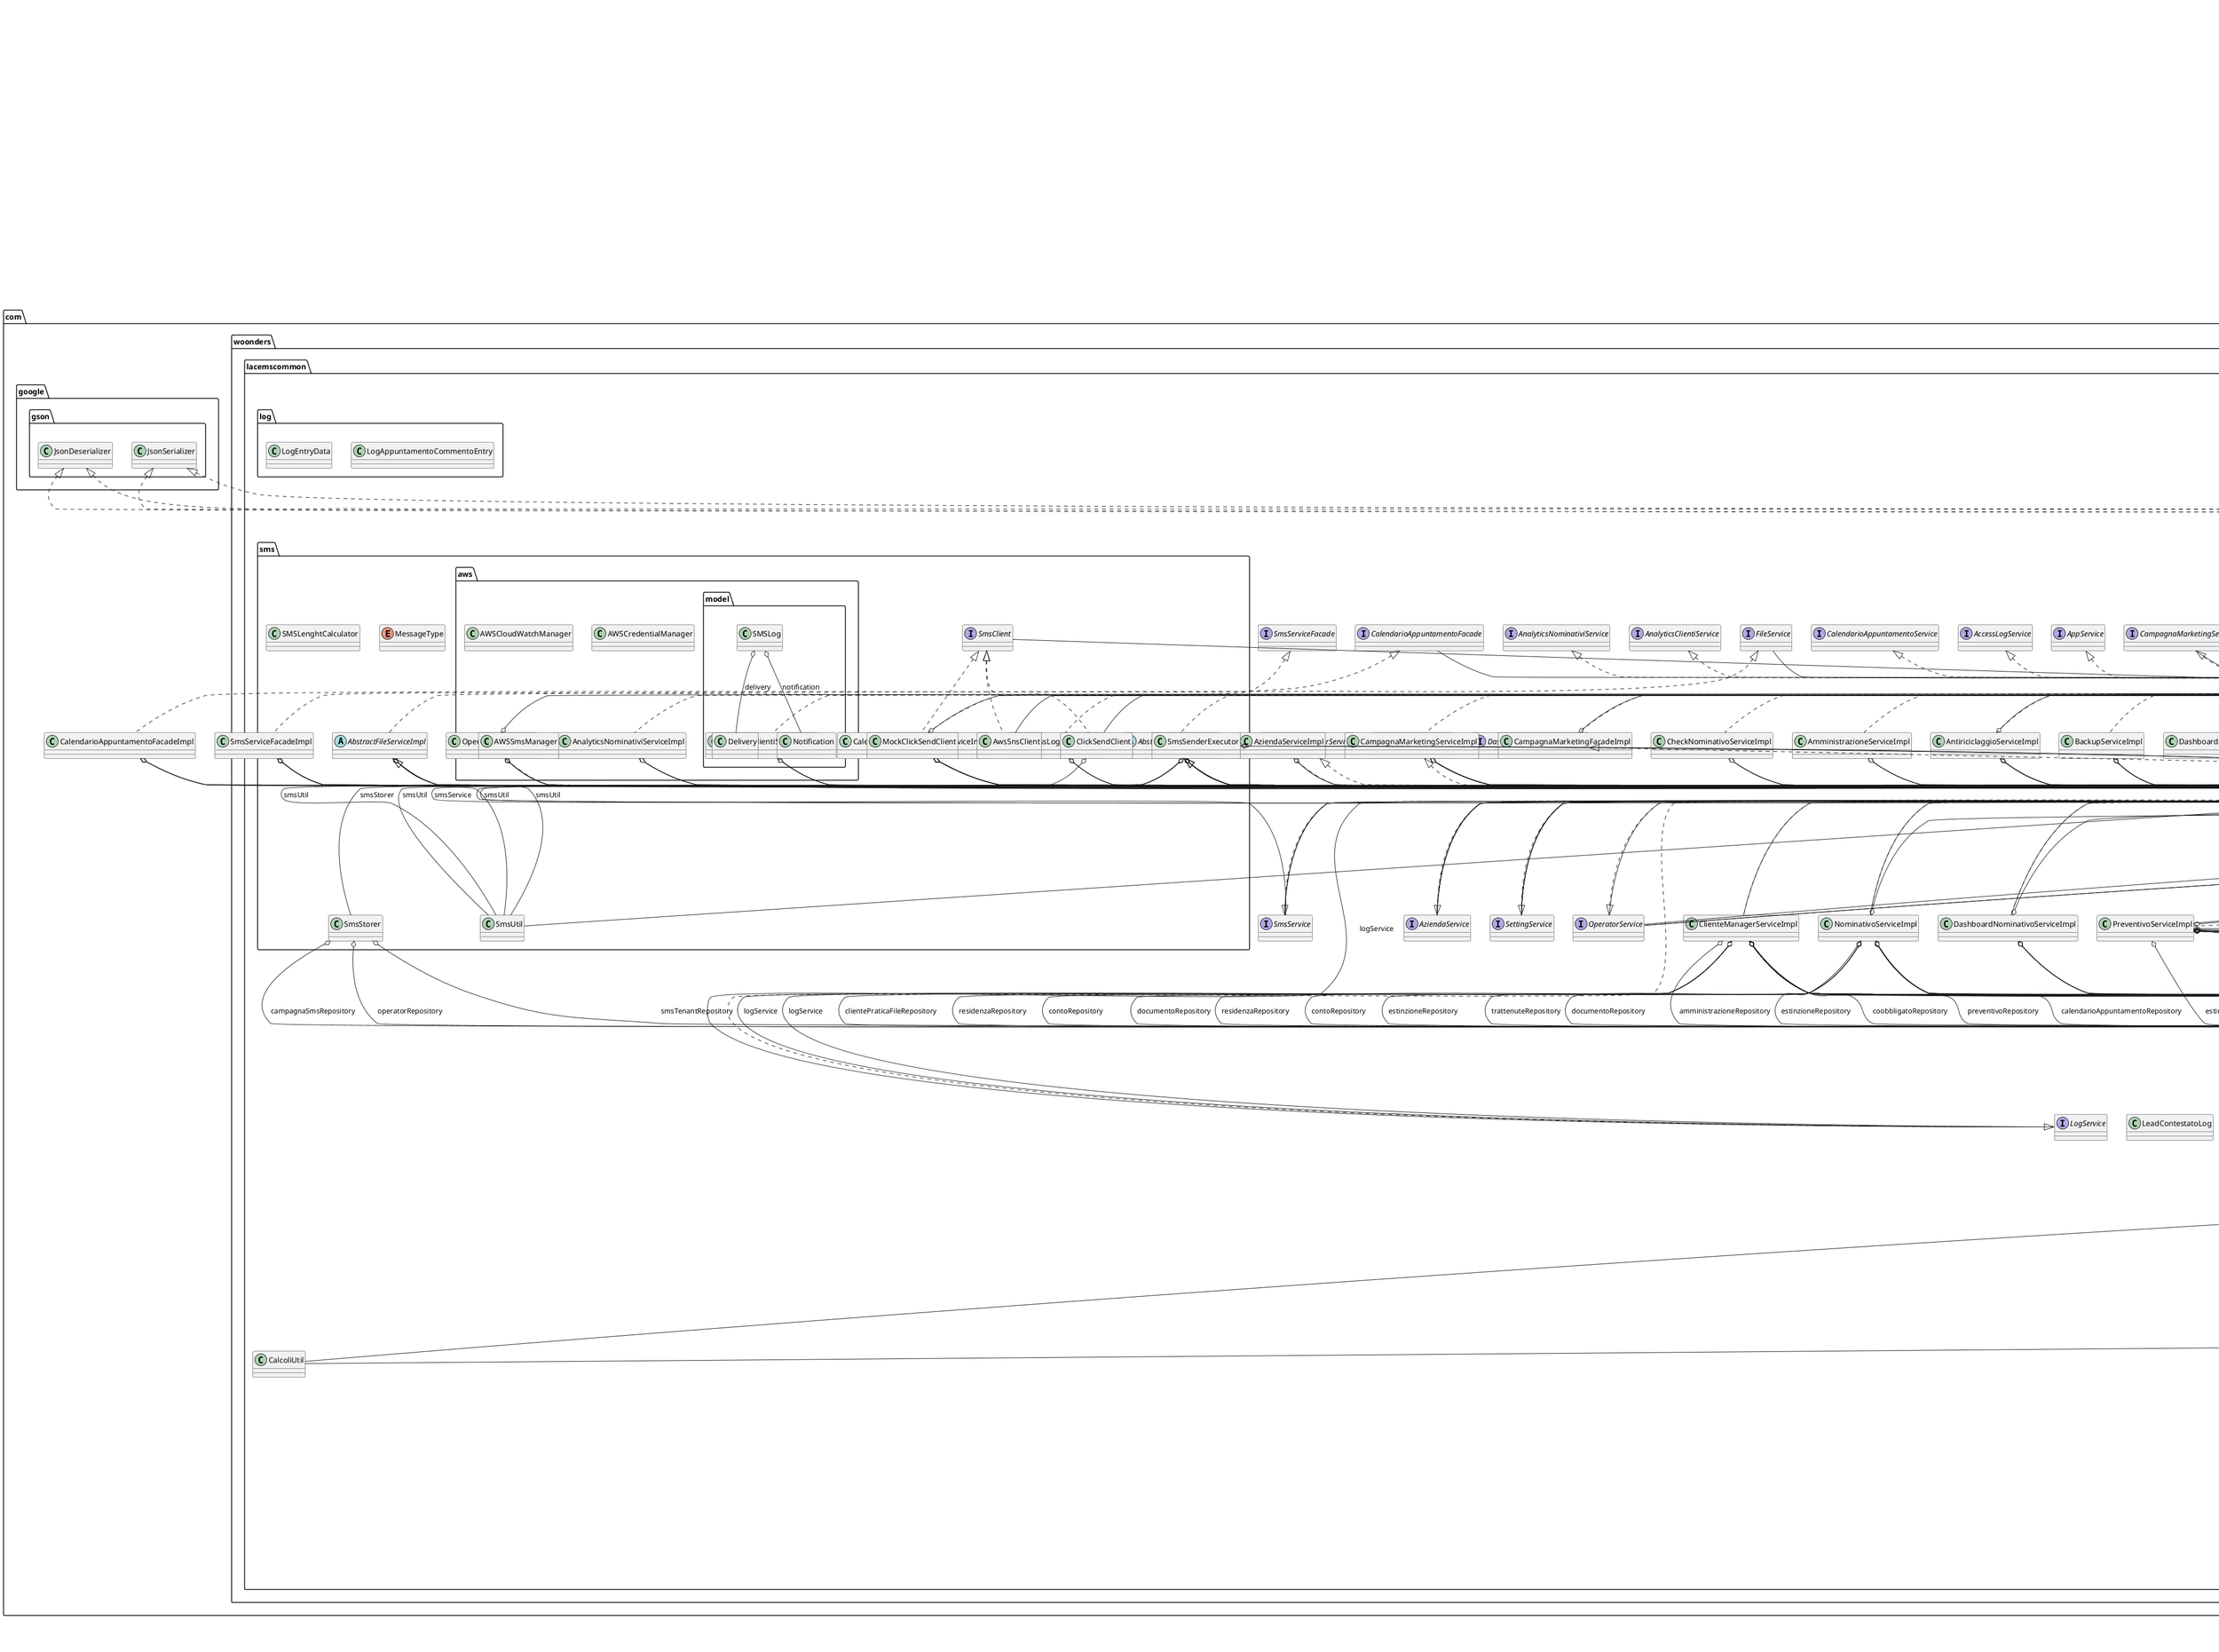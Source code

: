 @startuml

title __LACEMS-COMMON's Class Diagram__\n

  namespace com.woonders.lacemscommon {
    class com.woonders.lacemscommon.AsyncTenantStorage {
    }
  }
  

  namespace com.woonders.lacemscommon {
    namespace app.backupexcel {
      class com.woonders.lacemscommon.app.backupexcel.ExcelWriterComponent {
      }
    }
  }
  

  namespace com.woonders.lacemscommon {
    namespace app.campagneexcel {
      class com.woonders.lacemscommon.app.campagneexcel.ApachePOIExcelRead {
      }
    }
  }
  

  namespace com.woonders.lacemscommon {
    namespace app.clicksend.model.request {
      class com.woonders.lacemscommon.app.clicksend.model.request.SendSmsRequest {
      }
    }
  }
  

  namespace com.woonders.lacemscommon {
    namespace app.clicksend.model.request {
      class com.woonders.lacemscommon.app.clicksend.model.request.SmsRequest {
      }
    }
  }
  

  namespace com.woonders.lacemscommon {
    namespace app.clicksend.model.response {
      abstract class com.woonders.lacemscommon.app.clicksend.model.response.AbstractBaseResponse {
      }
    }
  }
  

  namespace com.woonders.lacemscommon {
    namespace app.clicksend.model.response {
      class com.woonders.lacemscommon.app.clicksend.model.response.GetSmsHistoryDataResponse {
      }
    }
  }
  

  namespace com.woonders.lacemscommon {
    namespace app.clicksend.model.response {
      class com.woonders.lacemscommon.app.clicksend.model.response.GetSmsHistoryMainResponse {
      }
    }
  }
  

  namespace com.woonders.lacemscommon {
    namespace app.clicksend.model.response {
      class com.woonders.lacemscommon.app.clicksend.model.response.GetSmsHistoryResponse {
      }
    }
  }
  

  namespace com.woonders.lacemscommon {
    namespace app.clicksend.model.response {
      class com.woonders.lacemscommon.app.clicksend.model.response.SendSmsDataResponse {
      }
    }
  }
  

  namespace com.woonders.lacemscommon {
    namespace app.clicksend.model.response {
      class com.woonders.lacemscommon.app.clicksend.model.response.SendSmsMainResponse {
      }
    }
  }
  

  namespace com.woonders.lacemscommon {
    namespace app.clicksend.model.response {
      class com.woonders.lacemscommon.app.clicksend.model.response.SendSmsResponse {
      }
    }
  }
  

  namespace com.woonders.lacemscommon {
    namespace app.event {
      class com.woonders.lacemscommon.app.event.SendCampagnaDTO {
      }
    }
  }
  

  namespace com.woonders.lacemscommon {
    namespace app.model {
      class com.woonders.lacemscommon.app.model.AdvancedSearch {
      }
    }
  }
  

  namespace com.woonders.lacemscommon {
    namespace app.model {
      class com.woonders.lacemscommon.app.model.AdvancedSearchViewModel {
      }
    }
  }
  

  namespace com.woonders.lacemscommon {
    namespace app.model {
      class com.woonders.lacemscommon.app.model.AnalyticsNominativiOperatore {
      }
    }
  }
  

  namespace com.woonders.lacemscommon {
    namespace app.model {
      class com.woonders.lacemscommon.app.model.AnalyticsProvvigioneCliente {
      }
    }
  }
  

  namespace com.woonders.lacemscommon {
    namespace app.model {
      class com.woonders.lacemscommon.app.model.AppuntamentoSavedResultBoolean {
      }
    }
  }
  

  namespace com.woonders.lacemscommon {
    namespace app.model {
      class com.woonders.lacemscommon.app.model.CalcSmsInfo {
      }
    }
  }
  

  namespace com.woonders.lacemscommon {
    namespace app.model {
      class com.woonders.lacemscommon.app.model.ClientePratica {
      }
    }
  }
  

  namespace com.woonders.lacemscommon {
    namespace app.model {
      class com.woonders.lacemscommon.app.model.ClientePreventivo {
      }
    }
  }
  

  namespace com.woonders.lacemscommon {
    namespace app.model {
      class com.woonders.lacemscommon.app.model.ClienteTrattenuta {
      }
    }
  }
  

  namespace com.woonders.lacemscommon {
    namespace app.model {
      class com.woonders.lacemscommon.app.model.EstinzionePraticaCliente {
      }
    }
  }
  

  namespace com.woonders.lacemscommon {
    namespace app.model {
      class com.woonders.lacemscommon.app.model.PraticheInCorsoModel {
      }
    }
  }
  

  namespace com.woonders.lacemscommon {
    namespace app.model {
      class com.woonders.lacemscommon.app.model.SimulatorResult {
      }
    }
  }
  

  namespace com.woonders.lacemscommon {
    namespace app.model {
      interface com.woonders.lacemscommon.app.model.ViewModelPage {
      }
    }
  }
  

  namespace com.woonders.lacemscommon {
    namespace app.model {
      class com.woonders.lacemscommon.app.model.ViewModelPageImpl {
      }
    }
  }
  

  namespace com.woonders.lacemscommon {
    namespace app.model {
      namespace util {
        class com.woonders.lacemscommon.app.model.util.ClientePraticaUtil {
        }
      }
    }
  }
  

  namespace com.woonders.lacemscommon {
    namespace app.model {
      namespace util {
        class com.woonders.lacemscommon.app.model.util.PraticheInCorsoModelUtil {
        }
      }
    }
  }
  

  namespace com.woonders.lacemscommon {
    namespace app.model {
      namespace util {
        namespace bigdecimal {
          class com.woonders.lacemscommon.app.model.util.bigdecimal.BigDecimalUtils {
          }
        }
      }
    }
  }
  

  namespace com.woonders.lacemscommon {
    namespace app.model {
      namespace util {
        namespace bigdecimal {
          class com.woonders.lacemscommon.app.model.util.bigdecimal.BigDecimalWrapper {
          }
        }
      }
    }
  }
  

  namespace com.woonders.lacemscommon {
    namespace app.viewmodel {
      abstract class com.woonders.lacemscommon.app.viewmodel.AbstractBaseViewModel {
      }
    }
  }
  

  namespace com.woonders.lacemscommon {
    namespace app.viewmodel {
      class com.woonders.lacemscommon.app.viewmodel.AccessLogViewModel {
      }
    }
  }
  

  namespace com.woonders.lacemscommon {
    namespace app.viewmodel {
      class com.woonders.lacemscommon.app.viewmodel.AmministrazioneViewModel {
      }
    }
  }
  

  namespace com.woonders.lacemscommon {
    namespace app.viewmodel {
      class com.woonders.lacemscommon.app.viewmodel.AziendaViewModel {
      }
    }
  }
  

  namespace com.woonders.lacemscommon {
    namespace app.viewmodel {
      class com.woonders.lacemscommon.app.viewmodel.BackupViewModel {
      }
    }
  }
  

  namespace com.woonders.lacemscommon {
    namespace app.viewmodel {
      class com.woonders.lacemscommon.app.viewmodel.CalendarioAppuntamentoViewModel {
      }
    }
  }
  

  namespace com.woonders.lacemscommon {
    namespace app.viewmodel {
      class com.woonders.lacemscommon.app.viewmodel.CampagnaSmsViewModel {
      }
    }
  }
  

  namespace com.woonders.lacemscommon {
    namespace app.viewmodel {
      class com.woonders.lacemscommon.app.viewmodel.CampagnaViewModel {
      }
    }
  }
  

  namespace com.woonders.lacemscommon {
    namespace app.viewmodel {
      class com.woonders.lacemscommon.app.viewmodel.ClientePraticaFileViewModel {
      }
    }
  }
  

  namespace com.woonders.lacemscommon {
    namespace app.viewmodel {
      class com.woonders.lacemscommon.app.viewmodel.ClienteViewModel {
      }
    }
  }
  

  namespace com.woonders.lacemscommon {
    namespace app.viewmodel {
      class com.woonders.lacemscommon.app.viewmodel.ContoViewModel {
      }
    }
  }
  

  namespace com.woonders.lacemscommon {
    namespace app.viewmodel {
      class com.woonders.lacemscommon.app.viewmodel.CoobbligatoViewModel {
      }
    }
  }
  

  namespace com.woonders.lacemscommon {
    namespace app.viewmodel {
      class com.woonders.lacemscommon.app.viewmodel.DocumentoViewModel {
      }
    }
  }
  

  namespace com.woonders.lacemscommon {
    namespace app.viewmodel {
      class com.woonders.lacemscommon.app.viewmodel.EstinzioneViewModel {
      }
    }
  }
  

  namespace com.woonders.lacemscommon {
    namespace app.viewmodel {
      class com.woonders.lacemscommon.app.viewmodel.FileViewModel {
      }
    }
  }
  

  namespace com.woonders.lacemscommon {
    namespace app.viewmodel {
      class com.woonders.lacemscommon.app.viewmodel.FiltroCampagnaMarketingViewModel {
      }
    }
  }
  

  namespace com.woonders.lacemscommon {
    namespace app.viewmodel {
      class com.woonders.lacemscommon.app.viewmodel.FinanziariaViewModel {
      }
    }
  }
  

  namespace com.woonders.lacemscommon {
    namespace app.viewmodel {
      class com.woonders.lacemscommon.app.viewmodel.GeneralSettingViewModel {
      }
    }
  }
  

  namespace com.woonders.lacemscommon {
    namespace app.viewmodel {
      class com.woonders.lacemscommon.app.viewmodel.InfoAccountViewModel {
      }
    }
  }
  

  namespace com.woonders.lacemscommon {
    namespace app.viewmodel {
      class com.woonders.lacemscommon.app.viewmodel.NominativoLogViewModel {
      }
    }
  }
  

  namespace com.woonders.lacemscommon {
    namespace app.viewmodel {
      class com.woonders.lacemscommon.app.viewmodel.NoticeBoardViewModel {
      }
    }
  }
  

  namespace com.woonders.lacemscommon {
    namespace app.viewmodel {
      class com.woonders.lacemscommon.app.viewmodel.NotificaLeadSmsViewModel {
      }
    }
  }
  

  namespace com.woonders.lacemscommon {
    namespace app.viewmodel {
      class com.woonders.lacemscommon.app.viewmodel.OperatorViewModel {
      }
    }
  }
  

  namespace com.woonders.lacemscommon {
    namespace app.viewmodel {
      class com.woonders.lacemscommon.app.viewmodel.PraticaViewModel {
      }
    }
  }
  

  namespace com.woonders.lacemscommon {
    namespace app.viewmodel {
      class com.woonders.lacemscommon.app.viewmodel.PreferenzaStatoPraticaViewModel {
      }
    }
  }
  

  namespace com.woonders.lacemscommon {
    namespace app.viewmodel {
      class com.woonders.lacemscommon.app.viewmodel.PreventivoViewModel {
      }
    }
  }
  

  namespace com.woonders.lacemscommon {
    namespace app.viewmodel {
      class com.woonders.lacemscommon.app.viewmodel.ResidenzaViewModel {
      }
    }
  }
  

  namespace com.woonders.lacemscommon {
    namespace app.viewmodel {
      class com.woonders.lacemscommon.app.viewmodel.RicaricaComunicazioneViewModel {
      }
    }
  }
  

  namespace com.woonders.lacemscommon {
    namespace app.viewmodel {
      class com.woonders.lacemscommon.app.viewmodel.RoleViewModel {
      }
    }
  }
  

  namespace com.woonders.lacemscommon {
    namespace app.viewmodel {
      class com.woonders.lacemscommon.app.viewmodel.SettingViewModel {
      }
    }
  }
  

  namespace com.woonders.lacemscommon {
    namespace app.viewmodel {
      class com.woonders.lacemscommon.app.viewmodel.SimulatorTableDetailsViewModel {
      }
    }
  }
  

  namespace com.woonders.lacemscommon {
    namespace app.viewmodel {
      class com.woonders.lacemscommon.app.viewmodel.SimulatorTableViewModel {
      }
    }
  }
  

  namespace com.woonders.lacemscommon {
    namespace app.viewmodel {
      class com.woonders.lacemscommon.app.viewmodel.TrattenuteViewModel {
      }
    }
  }
  

  namespace com.woonders.lacemscommon {
    namespace app.viewmodel {
      class com.woonders.lacemscommon.app.viewmodel.ValutazioneAmministrazioneViewModel {
      }
    }
  }
  

  namespace com.woonders.lacemscommon {
    namespace app.viewmodel {
      namespace converter {
        class com.woonders.lacemscommon.app.viewmodel.converter.StringAndBigDecimalConverter {
        }
      }
    }
  }
  

  namespace com.woonders.lacemscommon {
    namespace app.viewmodel {
      namespace creator {
        abstract class com.woonders.lacemscommon.app.viewmodel.creator.AbstractBaseViewModelCreator {
        }
      }
    }
  }
  

  namespace com.woonders.lacemscommon {
    namespace app.viewmodel {
      namespace creator {
        class com.woonders.lacemscommon.app.viewmodel.creator.AccessLogViewModelCreator {
        }
      }
    }
  }
  

  namespace com.woonders.lacemscommon {
    namespace app.viewmodel {
      namespace creator {
        class com.woonders.lacemscommon.app.viewmodel.creator.AmministrazioneViewModelCreator {
        }
      }
    }
  }
  

  namespace com.woonders.lacemscommon {
    namespace app.viewmodel {
      namespace creator {
        class com.woonders.lacemscommon.app.viewmodel.creator.AziendaViewModelCreator {
        }
      }
    }
  }
  

  namespace com.woonders.lacemscommon {
    namespace app.viewmodel {
      namespace creator {
        class com.woonders.lacemscommon.app.viewmodel.creator.BackupViewModelCreator {
        }
      }
    }
  }
  

  namespace com.woonders.lacemscommon {
    namespace app.viewmodel {
      namespace creator {
        interface com.woonders.lacemscommon.app.viewmodel.creator.BaseViewModelCreator {
        }
      }
    }
  }
  

  namespace com.woonders.lacemscommon {
    namespace app.viewmodel {
      namespace creator {
        class com.woonders.lacemscommon.app.viewmodel.creator.CalendarioAppuntamentoViewModelCreator {
        }
      }
    }
  }
  

  namespace com.woonders.lacemscommon {
    namespace app.viewmodel {
      namespace creator {
        class com.woonders.lacemscommon.app.viewmodel.creator.CampagnaSmsViewModelCreator {
        }
      }
    }
  }
  

  namespace com.woonders.lacemscommon {
    namespace app.viewmodel {
      namespace creator {
        class com.woonders.lacemscommon.app.viewmodel.creator.CampagnaViewModelCreator {
        }
      }
    }
  }
  

  namespace com.woonders.lacemscommon {
    namespace app.viewmodel {
      namespace creator {
        class com.woonders.lacemscommon.app.viewmodel.creator.ClientePraticaFileViewModelCreator {
        }
      }
    }
  }
  

  namespace com.woonders.lacemscommon {
    namespace app.viewmodel {
      namespace creator {
        class com.woonders.lacemscommon.app.viewmodel.creator.ClienteViewModelCreator {
        }
      }
    }
  }
  

  namespace com.woonders.lacemscommon {
    namespace app.viewmodel {
      namespace creator {
        class com.woonders.lacemscommon.app.viewmodel.creator.ContoViewModelCreator {
        }
      }
    }
  }
  

  namespace com.woonders.lacemscommon {
    namespace app.viewmodel {
      namespace creator {
        class com.woonders.lacemscommon.app.viewmodel.creator.CoobbligatoViewModelCreator {
        }
      }
    }
  }
  

  namespace com.woonders.lacemscommon {
    namespace app.viewmodel {
      namespace creator {
        class com.woonders.lacemscommon.app.viewmodel.creator.DocumentoViewModelCreator {
        }
      }
    }
  }
  

  namespace com.woonders.lacemscommon {
    namespace app.viewmodel {
      namespace creator {
        class com.woonders.lacemscommon.app.viewmodel.creator.EstinzioneViewModelCreator {
        }
      }
    }
  }
  

  namespace com.woonders.lacemscommon {
    namespace app.viewmodel {
      namespace creator {
        class com.woonders.lacemscommon.app.viewmodel.creator.FinanziariaViewModelCreator {
        }
      }
    }
  }
  

  namespace com.woonders.lacemscommon {
    namespace app.viewmodel {
      namespace creator {
        class com.woonders.lacemscommon.app.viewmodel.creator.GeneralSettingViewModelCreator {
        }
      }
    }
  }
  

  namespace com.woonders.lacemscommon {
    namespace app.viewmodel {
      namespace creator {
        class com.woonders.lacemscommon.app.viewmodel.creator.InfoAccountViewModelCreator {
        }
      }
    }
  }
  

  namespace com.woonders.lacemscommon {
    namespace app.viewmodel {
      namespace creator {
        class com.woonders.lacemscommon.app.viewmodel.creator.NominativoLogViewModelCreator {
        }
      }
    }
  }
  

  namespace com.woonders.lacemscommon {
    namespace app.viewmodel {
      namespace creator {
        class com.woonders.lacemscommon.app.viewmodel.creator.NoticeBoardViewModelCreator {
        }
      }
    }
  }
  

  namespace com.woonders.lacemscommon {
    namespace app.viewmodel {
      namespace creator {
        class com.woonders.lacemscommon.app.viewmodel.creator.NotificaLeadSmsViewModelCreator {
        }
      }
    }
  }
  

  namespace com.woonders.lacemscommon {
    namespace app.viewmodel {
      namespace creator {
        class com.woonders.lacemscommon.app.viewmodel.creator.OperatorViewModelCreator {
        }
      }
    }
  }
  

  namespace com.woonders.lacemscommon {
    namespace app.viewmodel {
      namespace creator {
        class com.woonders.lacemscommon.app.viewmodel.creator.PraticaViewModelCreator {
        }
      }
    }
  }
  

  namespace com.woonders.lacemscommon {
    namespace app.viewmodel {
      namespace creator {
        class com.woonders.lacemscommon.app.viewmodel.creator.PreferenzaStatoPraticaViewModelCreator {
        }
      }
    }
  }
  

  namespace com.woonders.lacemscommon {
    namespace app.viewmodel {
      namespace creator {
        class com.woonders.lacemscommon.app.viewmodel.creator.PreventivoViewModelCreator {
        }
      }
    }
  }
  

  namespace com.woonders.lacemscommon {
    namespace app.viewmodel {
      namespace creator {
        class com.woonders.lacemscommon.app.viewmodel.creator.ResidenzaViewModelCreator {
        }
      }
    }
  }
  

  namespace com.woonders.lacemscommon {
    namespace app.viewmodel {
      namespace creator {
        class com.woonders.lacemscommon.app.viewmodel.creator.RicaricaComunicazioneViewModelCreator {
        }
      }
    }
  }
  

  namespace com.woonders.lacemscommon {
    namespace app.viewmodel {
      namespace creator {
        class com.woonders.lacemscommon.app.viewmodel.creator.RoleViewModelCreator {
        }
      }
    }
  }
  

  namespace com.woonders.lacemscommon {
    namespace app.viewmodel {
      namespace creator {
        class com.woonders.lacemscommon.app.viewmodel.creator.SettingViewModelCreator {
        }
      }
    }
  }
  

  namespace com.woonders.lacemscommon {
    namespace app.viewmodel {
      namespace creator {
        class com.woonders.lacemscommon.app.viewmodel.creator.SimulatorTableDetailsViewModelCreator {
        }
      }
    }
  }
  

  namespace com.woonders.lacemscommon {
    namespace app.viewmodel {
      namespace creator {
        class com.woonders.lacemscommon.app.viewmodel.creator.SimulatorTableViewModelCreator {
        }
      }
    }
  }
  

  namespace com.woonders.lacemscommon {
    namespace app.viewmodel {
      namespace creator {
        class com.woonders.lacemscommon.app.viewmodel.creator.TrattenuteViewModelCreator {
        }
      }
    }
  }
  

  namespace com.woonders.lacemscommon {
    namespace app.viewmodel {
      namespace creator {
        class com.woonders.lacemscommon.app.viewmodel.creator.ValutazioneAmministrazioneViewModelCreator {
        }
      }
    }
  }
  

  namespace com.woonders.lacemscommon {
    namespace config {
      class com.woonders.lacemscommon.config.AWSConfiguration {
      }
    }
  }
  

  namespace com.woonders.lacemscommon {
    namespace config {
      class com.woonders.lacemscommon.config.Constants {
      }
    }
  }
  

  namespace com.woonders.lacemscommon {
    namespace config {
      class com.woonders.lacemscommon.config.DevisProxTenantDto {
      }
    }
  }
  

  namespace com.woonders.lacemscommon {
    namespace config {
      class com.woonders.lacemscommon.config.InternationalizationConfig {
      }
    }
  }
  

  namespace com.woonders.lacemscommon {
    namespace config {
      class com.woonders.lacemscommon.config.SmsTenantManager {
      }
    }
  }
  

  namespace com.woonders.lacemscommon {
    namespace config {
      class com.woonders.lacemscommon.config.TenantManager {
      }
    }
  }
  

  namespace com.woonders.lacemscommon {
    namespace config {
      namespace async {
        class com.woonders.lacemscommon.config.async.AsyncConfig {
        }
      }
    }
  }
  

  namespace com.woonders.lacemscommon {
    namespace config {
      namespace beanconfig {
        class com.woonders.lacemscommon.config.beanconfig.BaseCondition {
        }
      }
    }
  }
  

  namespace com.woonders.lacemscommon {
    namespace config {
      namespace beanconfig {
        class com.woonders.lacemscommon.config.beanconfig.MockCondition {
        }
      }
    }
  }
  

  namespace com.woonders.lacemscommon {
    namespace config {
      namespace beanconfig {
        class com.woonders.lacemscommon.config.beanconfig.ProductionBeanConfiguration {
        }
      }
    }
  }
  

  namespace com.woonders.lacemscommon {
    namespace config {
      namespace beanconfig {
        class com.woonders.lacemscommon.config.beanconfig.ProductionCondition {
        }
      }
    }
  }
  

  namespace com.woonders.lacemscommon {
    namespace config {
      namespace db {
        class com.woonders.lacemscommon.config.db.MultiTenancyJpaConfiguration {
        }
      }
    }
  }
  

  namespace com.woonders.lacemscommon {
    namespace config {
      namespace db {
        class com.woonders.lacemscommon.config.db.SchemaPerTenantConnectionProviderImpl {
        }
      }
    }
  }
  

  namespace com.woonders.lacemscommon {
    namespace config {
      namespace security {
        class com.woonders.lacemscommon.config.security.SecurityConfig {
        }
      }
    }
  }
  

  namespace com.woonders.lacemscommon {
    namespace config {
      namespace tenant {
        class com.woonders.lacemscommon.config.tenant.TenantDbConfig {
        }
      }
    }
  }
  

  namespace com.woonders.lacemscommon {
    namespace db {
      class com.woonders.lacemscommon.db.QueryDSLHelper {
      }
    }
  }
  

  namespace com.woonders.lacemscommon {
    namespace db {
      namespace converter {
        class com.woonders.lacemscommon.db.converter.FiltroCampagnaMarketingConverter {
        }
      }
    }
  }
  

  namespace com.woonders.lacemscommon {
    namespace db {
      namespace entity {
        class com.woonders.lacemscommon.db.entity.AccessLog {
        }
      }
    }
  }
  

  namespace com.woonders.lacemscommon {
    namespace db {
      namespace entity {
        class com.woonders.lacemscommon.db.entity.Amministrazione {
        }
      }
    }
  }
  

  namespace com.woonders.lacemscommon {
    namespace db {
      namespace entity {
        class com.woonders.lacemscommon.db.entity.Azienda {
        }
      }
    }
  }
  

  namespace com.woonders.lacemscommon {
    namespace db {
      namespace entity {
        class com.woonders.lacemscommon.db.entity.Backup {
        }
      }
    }
  }
  

  namespace com.woonders.lacemscommon {
    namespace db {
      namespace entity {
        class com.woonders.lacemscommon.db.entity.CalendarioAppuntamento {
        }
      }
    }
  }
  

  namespace com.woonders.lacemscommon {
    namespace db {
      namespace entity {
        class com.woonders.lacemscommon.db.entity.Campagna {
        }
      }
    }
  }
  

  namespace com.woonders.lacemscommon {
    namespace db {
      namespace entity {
        class com.woonders.lacemscommon.db.entity.CampagnaSms {
        }
      }
    }
  }
  

  namespace com.woonders.lacemscommon {
    namespace db {
      namespace entity {
        class com.woonders.lacemscommon.db.entity.Cliente {
        }
      }
    }
  }
  

  namespace com.woonders.lacemscommon {
    namespace db {
      namespace entity {
        class com.woonders.lacemscommon.db.entity.ClientePraticaFile {
        }
      }
    }
  }
  

  namespace com.woonders.lacemscommon {
    namespace db {
      namespace entity {
        class com.woonders.lacemscommon.db.entity.Conto {
        }
      }
    }
  }
  

  namespace com.woonders.lacemscommon {
    namespace db {
      namespace entity {
        class com.woonders.lacemscommon.db.entity.Coobbligato {
        }
      }
    }
  }
  

  namespace com.woonders.lacemscommon {
    namespace db {
      namespace entity {
        class com.woonders.lacemscommon.db.entity.Documento {
        }
      }
    }
  }
  

  namespace com.woonders.lacemscommon {
    namespace db {
      namespace entity {
        class com.woonders.lacemscommon.db.entity.Estinzione {
        }
      }
    }
  }
  

  namespace com.woonders.lacemscommon {
    namespace db {
      namespace entity {
        class com.woonders.lacemscommon.db.entity.Finanziaria {
        }
      }
    }
  }
  

  namespace com.woonders.lacemscommon {
    namespace db {
      namespace entity {
        class com.woonders.lacemscommon.db.entity.GeneralSetting {
        }
      }
    }
  }
  

  namespace com.woonders.lacemscommon {
    namespace db {
      namespace entity {
        class com.woonders.lacemscommon.db.entity.InfoAccount {
        }
      }
    }
  }
  

  namespace com.woonders.lacemscommon {
    namespace db {
      namespace entity {
        class com.woonders.lacemscommon.db.entity.NominativoLog {
        }
      }
    }
  }
  

  namespace com.woonders.lacemscommon {
    namespace db {
      namespace entity {
        class com.woonders.lacemscommon.db.entity.NoticeBoard {
        }
      }
    }
  }
  

  namespace com.woonders.lacemscommon {
    namespace db {
      namespace entity {
        class com.woonders.lacemscommon.db.entity.NotificaLeadSms {
        }
      }
    }
  }
  

  namespace com.woonders.lacemscommon {
    namespace db {
      namespace entity {
        class com.woonders.lacemscommon.db.entity.Operator {
        }
      }
    }
  }
  

  namespace com.woonders.lacemscommon {
    namespace db {
      namespace entity {
        class com.woonders.lacemscommon.db.entity.Pratica {
        }
      }
    }
  }
  

  namespace com.woonders.lacemscommon {
    namespace db {
      namespace entity {
        class com.woonders.lacemscommon.db.entity.Preferenza {
        }
      }
    }
  }
  

  namespace com.woonders.lacemscommon {
    namespace db {
      namespace entity {
        class com.woonders.lacemscommon.db.entity.PreferenzaStatoPratica {
        }
      }
    }
  }
  

  namespace com.woonders.lacemscommon {
    namespace db {
      namespace entity {
        class com.woonders.lacemscommon.db.entity.Preventivo {
        }
      }
    }
  }
  

  namespace com.woonders.lacemscommon {
    namespace db {
      namespace entity {
        class com.woonders.lacemscommon.db.entity.QAccessLog {
        }
      }
    }
  }
  

  namespace com.woonders.lacemscommon {
    namespace db {
      namespace entity {
        class com.woonders.lacemscommon.db.entity.QAmministrazione {
        }
      }
    }
  }
  

  namespace com.woonders.lacemscommon {
    namespace db {
      namespace entity {
        class com.woonders.lacemscommon.db.entity.QAzienda {
        }
      }
    }
  }
  

  namespace com.woonders.lacemscommon {
    namespace db {
      namespace entity {
        class com.woonders.lacemscommon.db.entity.QBackup {
        }
      }
    }
  }
  

  namespace com.woonders.lacemscommon {
    namespace db {
      namespace entity {
        class com.woonders.lacemscommon.db.entity.QCalendarioAppuntamento {
        }
      }
    }
  }
  

  namespace com.woonders.lacemscommon {
    namespace db {
      namespace entity {
        class com.woonders.lacemscommon.db.entity.QCampagna {
        }
      }
    }
  }
  

  namespace com.woonders.lacemscommon {
    namespace db {
      namespace entity {
        class com.woonders.lacemscommon.db.entity.QCampagnaSms {
        }
      }
    }
  }
  

  namespace com.woonders.lacemscommon {
    namespace db {
      namespace entity {
        class com.woonders.lacemscommon.db.entity.QCliente {
        }
      }
    }
  }
  

  namespace com.woonders.lacemscommon {
    namespace db {
      namespace entity {
        class com.woonders.lacemscommon.db.entity.QClientePraticaFile {
        }
      }
    }
  }
  

  namespace com.woonders.lacemscommon {
    namespace db {
      namespace entity {
        class com.woonders.lacemscommon.db.entity.QConto {
        }
      }
    }
  }
  

  namespace com.woonders.lacemscommon {
    namespace db {
      namespace entity {
        class com.woonders.lacemscommon.db.entity.QCoobbligato {
        }
      }
    }
  }
  

  namespace com.woonders.lacemscommon {
    namespace db {
      namespace entity {
        class com.woonders.lacemscommon.db.entity.QDocumento {
        }
      }
    }
  }
  

  namespace com.woonders.lacemscommon {
    namespace db {
      namespace entity {
        class com.woonders.lacemscommon.db.entity.QEstinzione {
        }
      }
    }
  }
  

  namespace com.woonders.lacemscommon {
    namespace db {
      namespace entity {
        class com.woonders.lacemscommon.db.entity.QFinanziaria {
        }
      }
    }
  }
  

  namespace com.woonders.lacemscommon {
    namespace db {
      namespace entity {
        class com.woonders.lacemscommon.db.entity.QGeneralSetting {
        }
      }
    }
  }
  

  namespace com.woonders.lacemscommon {
    namespace db {
      namespace entity {
        class com.woonders.lacemscommon.db.entity.QInfoAccount {
        }
      }
    }
  }
  

  namespace com.woonders.lacemscommon {
    namespace db {
      namespace entity {
        class com.woonders.lacemscommon.db.entity.QNominativoLog {
        }
      }
    }
  }
  

  namespace com.woonders.lacemscommon {
    namespace db {
      namespace entity {
        class com.woonders.lacemscommon.db.entity.QNoticeBoard {
        }
      }
    }
  }
  

  namespace com.woonders.lacemscommon {
    namespace db {
      namespace entity {
        class com.woonders.lacemscommon.db.entity.QNotificaLeadSms {
        }
      }
    }
  }
  

  namespace com.woonders.lacemscommon {
    namespace db {
      namespace entity {
        class com.woonders.lacemscommon.db.entity.QOperator {
        }
      }
    }
  }
  

  namespace com.woonders.lacemscommon {
    namespace db {
      namespace entity {
        class com.woonders.lacemscommon.db.entity.QPratica {
        }
      }
    }
  }
  

  namespace com.woonders.lacemscommon {
    namespace db {
      namespace entity {
        class com.woonders.lacemscommon.db.entity.QPreferenza {
        }
      }
    }
  }
  

  namespace com.woonders.lacemscommon {
    namespace db {
      namespace entity {
        class com.woonders.lacemscommon.db.entity.QPreferenzaStatoPratica {
        }
      }
    }
  }
  

  namespace com.woonders.lacemscommon {
    namespace db {
      namespace entity {
        class com.woonders.lacemscommon.db.entity.QPreventivo {
        }
      }
    }
  }
  

  namespace com.woonders.lacemscommon {
    namespace db {
      namespace entity {
        class com.woonders.lacemscommon.db.entity.QResidenza {
        }
      }
    }
  }
  

  namespace com.woonders.lacemscommon {
    namespace db {
      namespace entity {
        class com.woonders.lacemscommon.db.entity.QRicaricaComunicazione {
        }
      }
    }
  }
  

  namespace com.woonders.lacemscommon {
    namespace db {
      namespace entity {
        class com.woonders.lacemscommon.db.entity.QRole {
        }
      }
    }
  }
  

  namespace com.woonders.lacemscommon {
    namespace db {
      namespace entity {
        class com.woonders.lacemscommon.db.entity.QSetting {
        }
      }
    }
  }
  

  namespace com.woonders.lacemscommon {
    namespace db {
      namespace entity {
        class com.woonders.lacemscommon.db.entity.QSimulatorTable {
        }
      }
    }
  }
  

  namespace com.woonders.lacemscommon {
    namespace db {
      namespace entity {
        class com.woonders.lacemscommon.db.entity.QSimulatorTableDetails {
        }
      }
    }
  }
  

  namespace com.woonders.lacemscommon {
    namespace db {
      namespace entity {
        class com.woonders.lacemscommon.db.entity.QTrattenute {
        }
      }
    }
  }
  

  namespace com.woonders.lacemscommon {
    namespace db {
      namespace entity {
        class com.woonders.lacemscommon.db.entity.QValutazioneAmministrazione {
        }
      }
    }
  }
  

  namespace com.woonders.lacemscommon {
    namespace db {
      namespace entity {
        class com.woonders.lacemscommon.db.entity.Residenza {
        }
      }
    }
  }
  

  namespace com.woonders.lacemscommon {
    namespace db {
      namespace entity {
        class com.woonders.lacemscommon.db.entity.RicaricaComunicazione {
        }
      }
    }
  }
  

  namespace com.woonders.lacemscommon {
    namespace db {
      namespace entity {
        class com.woonders.lacemscommon.db.entity.Role {
        }
      }
    }
  }
  

  namespace com.woonders.lacemscommon {
    namespace db {
      namespace entity {
        class com.woonders.lacemscommon.db.entity.Setting {
        }
      }
    }
  }
  

  namespace com.woonders.lacemscommon {
    namespace db {
      namespace entity {
        class com.woonders.lacemscommon.db.entity.SimulatorTable {
        }
      }
    }
  }
  

  namespace com.woonders.lacemscommon {
    namespace db {
      namespace entity {
        class com.woonders.lacemscommon.db.entity.SimulatorTableDetails {
        }
      }
    }
  }
  

  namespace com.woonders.lacemscommon {
    namespace db {
      namespace entity {
        class com.woonders.lacemscommon.db.entity.Trattenute {
        }
      }
    }
  }
  

  namespace com.woonders.lacemscommon {
    namespace db {
      namespace entity {
        class com.woonders.lacemscommon.db.entity.ValutazioneAmministrazione {
        }
      }
    }
  }
  

  namespace com.woonders.lacemscommon {
    namespace db {
      namespace entity {
        namespace num {
          enum AccountVersion {
          }
        }
      }
    }
  }
  

  namespace com.woonders.lacemscommon {
    namespace db {
      namespace entity {
        namespace num {
          enum Assicurazioni {
          }
        }
      }
    }
  }
  

  namespace com.woonders.lacemscommon {
    namespace db {
      namespace entity {
        namespace num {
          enum CatPensioni {
          }
        }
      }
    }
  }
  

  namespace com.woonders.lacemscommon {
    namespace db {
      namespace entity {
        namespace num {
          enum Corrispondenza {
          }
        }
      }
    }
  }
  

  namespace com.woonders.lacemscommon {
    namespace db {
      namespace entity {
        namespace num {
          enum DurataPratica {
          }
        }
      }
    }
  }
  

  namespace com.woonders.lacemscommon {
    namespace db {
      namespace entity {
        namespace num {
          enum EsitoSmsNotificaLead {
          }
        }
      }
    }
  }
  

  namespace com.woonders.lacemscommon {
    namespace db {
      namespace entity {
        namespace num {
          enum FeeType {
          }
        }
      }
    }
  }
  

  namespace com.woonders.lacemscommon {
    namespace db {
      namespace entity {
        namespace num {
          enum FornitoreLead {
          }
        }
      }
    }
  }
  

  namespace com.woonders.lacemscommon {
    namespace db {
      namespace entity {
        namespace num {
          enum Impiego {
          }
        }
      }
    }
  }
  

  namespace com.woonders.lacemscommon {
    namespace db {
      namespace entity {
        namespace num {
          enum Mensilita {
          }
        }
      }
    }
  }
  

  namespace com.woonders.lacemscommon {
    namespace db {
      namespace entity {
        namespace num {
          enum PreferenzaNumeroMittente {
          }
        }
      }
    }
  }
  

  namespace com.woonders.lacemscommon {
    namespace db {
      namespace entity {
        namespace num {
          enum Provenienza {
          }
        }
      }
    }
  }
  

  namespace com.woonders.lacemscommon {
    namespace db {
      namespace entity {
        namespace num {
          enum RicaricaType {
          }
        }
      }
    }
  }
  

  namespace com.woonders.lacemscommon {
    namespace db {
      namespace entity {
        namespace num {
          enum SimulatorRoundingMode {
          }
        }
      }
    }
  }
  

  namespace com.woonders.lacemscommon {
    namespace db {
      namespace entity {
        namespace num {
          enum StatoCivile {
          }
        }
      }
    }
  }
  

  namespace com.woonders.lacemscommon {
    namespace db {
      namespace entity {
        namespace num {
          enum StatoConteggioEstinzione {
          }
        }
      }
    }
  }
  

  namespace com.woonders.lacemscommon {
    namespace db {
      namespace entity {
        namespace num {
          enum StatoNominativo {
          }
        }
      }
    }
  }
  

  namespace com.woonders.lacemscommon {
    namespace db {
      namespace entity {
        namespace num {
          enum StatoPatrimoniale {
          }
        }
      }
    }
  }
  

  namespace com.woonders.lacemscommon {
    namespace db {
      namespace entity {
        namespace num {
          enum StatoPratica {
          }
        }
      }
    }
  }
  

  namespace com.woonders.lacemscommon {
    namespace db {
      namespace entity {
        namespace num {
          enum Tipo {
          }
        }
      }
    }
  }
  

  namespace com.woonders.lacemscommon {
    namespace db {
      namespace entity {
        namespace num {
          enum TipoAbitazione {
          }
        }
      }
    }
  }
  

  namespace com.woonders.lacemscommon {
    namespace db {
      namespace entity {
        namespace num {
          enum ValutazioneCompagnia {
          }
        }
      }
    }
  }
  

  namespace com.woonders.lacemscommon {
    namespace db {
      namespace entity {
        namespace til {
          class com.woonders.lacemscommon.db.entityutil.AziendaUtil {
          }
        }
      }
    }
  }
  

  namespace com.woonders.lacemscommon {
    namespace db {
      namespace entity {
        namespace til {
          class com.woonders.lacemscommon.db.entityutil.CalcoliUtil {
          }
        }
      }
    }
  }
  

  namespace com.woonders.lacemscommon {
    namespace db {
      namespace entity {
        namespace til {
          class com.woonders.lacemscommon.db.entityutil.ClienteUtil {
          }
        }
      }
    }
  }
  

  namespace com.woonders.lacemscommon {
    namespace db {
      namespace entity {
        namespace til {
          class com.woonders.lacemscommon.db.entityutil.EstinzioneUtil {
          }
        }
      }
    }
  }
  

  namespace com.woonders.lacemscommon {
    namespace db {
      namespace entity {
        namespace til {
          class com.woonders.lacemscommon.db.entityutil.PraticaUtil {
          }
        }
      }
    }
  }
  

  namespace com.woonders.lacemscommon {
    namespace db {
      namespace entity {
        namespace til {
          class com.woonders.lacemscommon.db.entityutil.PreventivoUtil {
          }
        }
      }
    }
  }
  

  namespace com.woonders.lacemscommon {
    namespace db {
      namespace entity {
        namespace til {
          class com.woonders.lacemscommon.db.entityutil.ResidenzaUtil {
          }
        }
      }
    }
  }
  

  namespace com.woonders.lacemscommon {
    namespace db {
      namespace entity {
        namespace til {
          class com.woonders.lacemscommon.db.entityutil.RicaricaUtil {
          }
        }
      }
    }
  }
  

  namespace com.woonders.lacemscommon {
    namespace db {
      namespace entity {
        namespace til {
          class com.woonders.lacemscommon.db.entityutil.SettingUtil {
          }
        }
      }
    }
  }
  

  namespace com.woonders.lacemscommon {
    namespace db {
      namespace entity {
        namespace til {
          class com.woonders.lacemscommon.db.entityutil.TrattenutaUtil {
          }
        }
      }
    }
  }
  

  namespace com.woonders.lacemscommon {
    namespace db {
      namespace repository {
        interface com.woonders.lacemscommon.db.repository.AccessLogRepository {
        }
      }
    }
  }
  

  namespace com.woonders.lacemscommon {
    namespace db {
      namespace repository {
        interface com.woonders.lacemscommon.db.repository.AmministrazioneRepository {
        }
      }
    }
  }
  

  namespace com.woonders.lacemscommon {
    namespace db {
      namespace repository {
        interface com.woonders.lacemscommon.db.repository.AziendaRepository {
        }
      }
    }
  }
  

  namespace com.woonders.lacemscommon {
    namespace db {
      namespace repository {
        interface com.woonders.lacemscommon.db.repository.BackupRepository {
        }
      }
    }
  }
  

  namespace com.woonders.lacemscommon {
    namespace db {
      namespace repository {
        interface com.woonders.lacemscommon.db.repository.CalendarioAppuntamentoRepository {
        }
      }
    }
  }
  

  namespace com.woonders.lacemscommon {
    namespace db {
      namespace repository {
        interface com.woonders.lacemscommon.db.repository.CampagnaRepository {
        }
      }
    }
  }
  

  namespace com.woonders.lacemscommon {
    namespace db {
      namespace repository {
        interface com.woonders.lacemscommon.db.repository.CampagnaSmsRepository {
        }
      }
    }
  }
  

  namespace com.woonders.lacemscommon {
    namespace db {
      namespace repository {
        interface com.woonders.lacemscommon.db.repository.ClientePraticaFileRepository {
        }
      }
    }
  }
  

  namespace com.woonders.lacemscommon {
    namespace db {
      namespace repository {
        interface com.woonders.lacemscommon.db.repository.ClienteRepository {
        }
      }
    }
  }
  

  namespace com.woonders.lacemscommon {
    namespace db {
      namespace repository {
        interface com.woonders.lacemscommon.db.repository.ContoRepository {
        }
      }
    }
  }
  

  namespace com.woonders.lacemscommon {
    namespace db {
      namespace repository {
        interface com.woonders.lacemscommon.db.repository.CoobbligatoRepository {
        }
      }
    }
  }
  

  namespace com.woonders.lacemscommon {
    namespace db {
      namespace repository {
        interface com.woonders.lacemscommon.db.repository.DocumentoRepository {
        }
      }
    }
  }
  

  namespace com.woonders.lacemscommon {
    namespace db {
      namespace repository {
        interface com.woonders.lacemscommon.db.repository.EstinzioneRepository {
        }
      }
    }
  }
  

  namespace com.woonders.lacemscommon {
    namespace db {
      namespace repository {
        interface com.woonders.lacemscommon.db.repository.FinanziariaRepository {
        }
      }
    }
  }
  

  namespace com.woonders.lacemscommon {
    namespace db {
      namespace repository {
        interface com.woonders.lacemscommon.db.repository.GeneralSettingRepository {
        }
      }
    }
  }
  

  namespace com.woonders.lacemscommon {
    namespace db {
      namespace repository {
        interface com.woonders.lacemscommon.db.repository.InfoAccountRepository {
        }
      }
    }
  }
  

  namespace com.woonders.lacemscommon {
    namespace db {
      namespace repository {
        interface com.woonders.lacemscommon.db.repository.NominativoLogRepository {
        }
      }
    }
  }
  

  namespace com.woonders.lacemscommon {
    namespace db {
      namespace repository {
        interface com.woonders.lacemscommon.db.repository.NoticeBoardRepository {
        }
      }
    }
  }
  

  namespace com.woonders.lacemscommon {
    namespace db {
      namespace repository {
        interface com.woonders.lacemscommon.db.repository.NotificaLeadSmsRepository {
        }
      }
    }
  }
  

  namespace com.woonders.lacemscommon {
    namespace db {
      namespace repository {
        interface com.woonders.lacemscommon.db.repository.OperatorRepository {
        }
      }
    }
  }
  

  namespace com.woonders.lacemscommon {
    namespace db {
      namespace repository {
        interface com.woonders.lacemscommon.db.repository.PraticaRepository {
        }
      }
    }
  }
  

  namespace com.woonders.lacemscommon {
    namespace db {
      namespace repository {
        interface com.woonders.lacemscommon.db.repository.PreferenzaRepository {
        }
      }
    }
  }
  

  namespace com.woonders.lacemscommon {
    namespace db {
      namespace repository {
        interface com.woonders.lacemscommon.db.repository.PreferenzaStatoPraticaRepository {
        }
      }
    }
  }
  

  namespace com.woonders.lacemscommon {
    namespace db {
      namespace repository {
        interface com.woonders.lacemscommon.db.repository.PreventivoRepository {
        }
      }
    }
  }
  

  namespace com.woonders.lacemscommon {
    namespace db {
      namespace repository {
        interface com.woonders.lacemscommon.db.repository.ResidenzaRepository {
        }
      }
    }
  }
  

  namespace com.woonders.lacemscommon {
    namespace db {
      namespace repository {
        interface com.woonders.lacemscommon.db.repository.RicaricaComunicazioneRepository {
        }
      }
    }
  }
  

  namespace com.woonders.lacemscommon {
    namespace db {
      namespace repository {
        interface com.woonders.lacemscommon.db.repository.RoleRepository {
        }
      }
    }
  }
  

  namespace com.woonders.lacemscommon {
    namespace db {
      namespace repository {
        interface com.woonders.lacemscommon.db.repository.SettingRepository {
        }
      }
    }
  }
  

  namespace com.woonders.lacemscommon {
    namespace db {
      namespace repository {
        interface com.woonders.lacemscommon.db.repository.SimulatorTableDetailsRepository {
        }
      }
    }
  }
  

  namespace com.woonders.lacemscommon {
    namespace db {
      namespace repository {
        interface com.woonders.lacemscommon.db.repository.SimulatorTableRepository {
        }
      }
    }
  }
  

  namespace com.woonders.lacemscommon {
    namespace db {
      namespace repository {
        interface com.woonders.lacemscommon.db.repository.TrattenuteRepository {
        }
      }
    }
  }
  

  namespace com.woonders.lacemscommon {
    namespace db {
      namespace repository {
        interface com.woonders.lacemscommon.db.repository.ValutazioneAmministrazioneRepository {
        }
      }
    }
  }
  

  namespace com.woonders.lacemscommon {
    namespace db {
      namespace tenantrepository {
        class com.woonders.lacemscommon.db.tenantrepository.QSmsTenant {
        }
      }
    }
  }
  

  namespace com.woonders.lacemscommon {
    namespace db {
      namespace tenantrepository {
        class com.woonders.lacemscommon.db.tenantrepository.QTenant {
        }
      }
    }
  }
  

  namespace com.woonders.lacemscommon {
    namespace db {
      namespace tenantrepository {
        class com.woonders.lacemscommon.db.tenantrepository.SmsTenant {
        }
      }
    }
  }
  

  namespace com.woonders.lacemscommon {
    namespace db {
      namespace tenantrepository {
        interface com.woonders.lacemscommon.db.tenantrepository.SmsTenantRepository {
        }
      }
    }
  }
  

  namespace com.woonders.lacemscommon {
    namespace db {
      namespace tenantrepository {
        class com.woonders.lacemscommon.db.tenantrepository.Tenant {
        }
      }
    }
  }
  

  namespace com.woonders.lacemscommon {
    namespace db {
      namespace tenantrepository {
        interface com.woonders.lacemscommon.db.tenantrepository.TenantRepository {
        }
      }
    }
  }
  

  namespace com.woonders.lacemscommon {
    namespace exception {
      class com.woonders.lacemscommon.exception.BlockedIpException {
      }
    }
  }
  

  namespace com.woonders.lacemscommon {
    namespace exception {
      class com.woonders.lacemscommon.exception.CannotChangePasswordException {
      }
    }
  }
  

  namespace com.woonders.lacemscommon {
    namespace exception {
      class com.woonders.lacemscommon.exception.CannotDeletePraticaException {
      }
    }
  }
  

  namespace com.woonders.lacemscommon {
    namespace exception {
      class com.woonders.lacemscommon.exception.CannotImportExcelException {
      }
    }
  }
  

  namespace com.woonders.lacemscommon {
    namespace exception {
      class com.woonders.lacemscommon.exception.CannotSendSmsException {
      }
    }
  }
  

  namespace com.woonders.lacemscommon {
    namespace exception {
      class com.woonders.lacemscommon.exception.CannotUpdateDecorrenzaException {
      }
    }
  }
  

  namespace com.woonders.lacemscommon {
    namespace exception {
      class com.woonders.lacemscommon.exception.ComuneMancanteException {
      }
    }
  }
  

  namespace com.woonders.lacemscommon {
    namespace exception {
      class com.woonders.lacemscommon.exception.ConfirmPasswordMismatchException {
      }
    }
  }
  

  namespace com.woonders.lacemscommon {
    namespace exception {
      class com.woonders.lacemscommon.exception.DatiFatturazioneToBeCompletedException {
      }
    }
  }
  

  namespace com.woonders.lacemscommon {
    namespace exception {
      class com.woonders.lacemscommon.exception.EmailFatturaNonInviataException {
      }
    }
  }
  

  namespace com.woonders.lacemscommon {
    namespace exception {
      class com.woonders.lacemscommon.exception.EmptyJobTypeListException {
      }
    }
  }
  

  namespace com.woonders.lacemscommon {
    namespace exception {
      class com.woonders.lacemscommon.exception.EmptyTanException {
      }
    }
  }
  

  namespace com.woonders.lacemscommon {
    namespace exception {
      class com.woonders.lacemscommon.exception.ExcelImportRowsExceeded {
      }
    }
  }
  

  namespace com.woonders.lacemscommon {
    namespace exception {
      class com.woonders.lacemscommon.exception.FatturaNonCreataException {
      }
    }
  }
  

  namespace com.woonders.lacemscommon {
    namespace exception {
      class com.woonders.lacemscommon.exception.FatturaNonDisponibileException {
      }
    }
  }
  

  namespace com.woonders.lacemscommon {
    namespace exception {
      class com.woonders.lacemscommon.exception.FatturaNonEliminataException {
      }
    }
  }
  

  namespace com.woonders.lacemscommon {
    namespace exception {
      class com.woonders.lacemscommon.exception.FileExcelToImportNotValidException {
      }
    }
  }
  

  namespace com.woonders.lacemscommon {
    namespace exception {
      class com.woonders.lacemscommon.exception.IllegalPermissionStateException {
      }
    }
  }
  

  namespace com.woonders.lacemscommon {
    namespace exception {
      class com.woonders.lacemscommon.exception.InvalidCurrentPasswordException {
      }
    }
  }
  

  namespace com.woonders.lacemscommon {
    namespace exception {
      class com.woonders.lacemscommon.exception.ItemNotFoundException {
      }
    }
  }
  

  namespace com.woonders.lacemscommon {
    namespace exception {
      class com.woonders.lacemscommon.exception.NoFileFoundException {
      }
    }
  }
  

  namespace com.woonders.lacemscommon {
    namespace exception {
      class com.woonders.lacemscommon.exception.NotEnoughCreditException {
      }
    }
  }
  

  namespace com.woonders.lacemscommon {
    namespace exception {
      class com.woonders.lacemscommon.exception.PaymentException {
      }
    }
  }
  

  namespace com.woonders.lacemscommon {
    namespace exception {
      class com.woonders.lacemscommon.exception.PermissionDeniedException {
      }
    }
  }
  

  namespace com.woonders.lacemscommon {
    namespace exception {
      class com.woonders.lacemscommon.exception.RinnovoNotSavedException {
      }
    }
  }
  

  namespace com.woonders.lacemscommon {
    namespace exception {
      class com.woonders.lacemscommon.exception.SecondaOccupazioneNotDeleteException {
      }
    }
  }
  

  namespace com.woonders.lacemscommon {
    namespace exception {
      class com.woonders.lacemscommon.exception.SimulatorTableInUseException {
      }
    }
  }
  

  namespace com.woonders.lacemscommon {
    namespace exception {
      class com.woonders.lacemscommon.exception.SmsNotSentException {
      }
    }
  }
  

  namespace com.woonders.lacemscommon {
    namespace exception {
      class com.woonders.lacemscommon.exception.UnableToCalculateSmsPrice {
      }
    }
  }
  

  namespace com.woonders.lacemscommon {
    namespace exception {
      class com.woonders.lacemscommon.exception.UnableToCloneSimulatorTableException {
      }
    }
  }
  

  namespace com.woonders.lacemscommon {
    namespace exception {
      class com.woonders.lacemscommon.exception.UnableToDeleteException {
      }
    }
  }
  

  namespace com.woonders.lacemscommon {
    namespace exception {
      class com.woonders.lacemscommon.exception.UnableToFindException {
      }
    }
  }
  

  namespace com.woonders.lacemscommon {
    namespace exception {
      class com.woonders.lacemscommon.exception.UnableToGetFileException {
      }
    }
  }
  

  namespace com.woonders.lacemscommon {
    namespace exception {
      class com.woonders.lacemscommon.exception.UnableToSaveException {
      }
    }
  }
  

  namespace com.woonders.lacemscommon {
    namespace exception {
      class com.woonders.lacemscommon.exception.UnableToSaveFileException {
      }
    }
  }
  

  namespace com.woonders.lacemscommon {
    namespace exception {
      class com.woonders.lacemscommon.exception.UnableToSendEmailException {
      }
    }
  }
  

  namespace com.woonders.lacemscommon {
    namespace exception {
      class com.woonders.lacemscommon.exception.UnableToSendSmsException {
      }
    }
  }
  

  namespace com.woonders.lacemscommon {
    namespace exception {
      class com.woonders.lacemscommon.exception.UnableToUpdateException {
      }
    }
  }
  

  namespace com.woonders.lacemscommon {
    namespace fattureincloud {
      class com.woonders.lacemscommon.fattureincloud.FattureInCloudClient {
      }
    }
  }
  

  namespace com.woonders.lacemscommon {
    namespace fattureincloud {
      namespace network.request {
        abstract class com.woonders.lacemscommon.fattureincloud.network.request.BaseRequestBody {
        }
      }
    }
  }
  

  namespace com.woonders.lacemscommon {
    namespace fattureincloud {
      namespace network.request {
        namespace dettaglidoc {
          class com.woonders.lacemscommon.fattureincloud.network.request.dettaglidoc.DettagliDocRequestBody {
          }
        }
      }
    }
  }
  

  namespace com.woonders.lacemscommon {
    namespace fattureincloud {
      namespace network.request {
        namespace eliminadoc {
          class com.woonders.lacemscommon.fattureincloud.network.request.eliminadoc.EliminaDocRequestBody {
          }
        }
      }
    }
  }
  

  namespace com.woonders.lacemscommon {
    namespace fattureincloud {
      namespace network.request {
        namespace inviamail {
          class com.woonders.lacemscommon.fattureincloud.network.request.inviamail.InviaMailRequestBody {
          }
        }
      }
    }
  }
  

  namespace com.woonders.lacemscommon {
    namespace fattureincloud {
      namespace network.request {
        namespace newdoc {
          class com.woonders.lacemscommon.fattureincloud.network.request.newdoc.Articolo {
          }
        }
      }
    }
  }
  

  namespace com.woonders.lacemscommon {
    namespace fattureincloud {
      namespace network.request {
        namespace newdoc {
          class com.woonders.lacemscommon.fattureincloud.network.request.newdoc.ExtraAnagrafica {
          }
        }
      }
    }
  }
  

  namespace com.woonders.lacemscommon {
    namespace fattureincloud {
      namespace network.request {
        namespace newdoc {
          class com.woonders.lacemscommon.fattureincloud.network.request.newdoc.NewDocRequestBody {
          }
        }
      }
    }
  }
  

  namespace com.woonders.lacemscommon {
    namespace fattureincloud {
      namespace network.request {
        namespace newdoc {
          class com.woonders.lacemscommon.fattureincloud.network.request.newdoc.Pagamento {
          }
        }
      }
    }
  }
  

  namespace com.woonders.lacemscommon {
    namespace fattureincloud {
      namespace network.response {
        class com.woonders.lacemscommon.fattureincloud.network.response.BaseResponse {
        }
      }
    }
  }
  

  namespace com.woonders.lacemscommon {
    namespace fattureincloud {
      namespace network.response {
        namespace dettaglidoc {
          class com.woonders.lacemscommon.fattureincloud.network.response.dettaglidoc.DettagliDocResponse {
          }
        }
      }
    }
  }
  

  namespace com.woonders.lacemscommon {
    namespace fattureincloud {
      namespace network.response {
        namespace dettaglidoc {
          class com.woonders.lacemscommon.fattureincloud.network.response.dettaglidoc.DettagliDocumento {
          }
        }
      }
    }
  }
  

  namespace com.woonders.lacemscommon {
    namespace fattureincloud {
      namespace network.response {
        namespace eliminadoc {
          class com.woonders.lacemscommon.fattureincloud.network.response.eliminadoc.EliminaDocResponse {
          }
        }
      }
    }
  }
  

  namespace com.woonders.lacemscommon {
    namespace fattureincloud {
      namespace network.response {
        namespace inviamail {
          class com.woonders.lacemscommon.fattureincloud.network.response.inviamail.InviaMailResponse {
          }
        }
      }
    }
  }
  

  namespace com.woonders.lacemscommon {
    namespace fattureincloud {
      namespace network.response {
        namespace newdoc {
          class com.woonders.lacemscommon.fattureincloud.network.response.newdoc.NewDocResponse {
          }
        }
      }
    }
  }
  

  namespace com.woonders.lacemscommon {
    namespace laceenum {
      enum AnalyticsDateEnum {
      }
    }
  }
  

  namespace com.woonders.lacemscommon {
    namespace laceenum {
      enum FiltroRinnoviPraticaCoesistenza {
      }
    }
  }
  

  namespace com.woonders.lacemscommon {
    namespace laceenum {
      enum GraficoEnum {
      }
    }
  }
  

  namespace com.woonders.lacemscommon {
    namespace laceenum {
      enum PermissionProfile {
      }
    }
  }
  

  namespace com.woonders.lacemscommon {
    namespace laceenum {
      enum SimulatorSource {
      }
    }
  }
  

  namespace com.woonders.lacemscommon {
    namespace laceenum {
      enum StringCalc {
      }
    }
  }
  

  namespace com.woonders.lacemscommon {
    namespace laceenum {
      enum TipoRinnovo {
      }
    }
  }
  

  namespace com.woonders.lacemscommon {
    namespace log {
      class com.woonders.lacemscommon.log.LogAppuntamentoCommentoEntry {
      }
    }
  }
  

  namespace com.woonders.lacemscommon {
    namespace log {
      class com.woonders.lacemscommon.log.LogEntryData {
      }
    }
  }
  

  namespace com.woonders.lacemscommon {
    namespace network {
      abstract class com.woonders.lacemscommon.network.BaseClient {
      }
    }
  }
  

  namespace com.woonders.lacemscommon {
    namespace network {
      class com.woonders.lacemscommon.network.NetworkUtil {
      }
    }
  }
  

  namespace com.woonders.lacemscommon {
    namespace network {
      namespace typeadapter {
        class com.woonders.lacemscommon.network.typeadapter.ClickSendLocalDateTimeTypeAdapter {
        }
      }
    }
  }
  

  namespace com.woonders.lacemscommon {
    namespace network {
      namespace typeadapter {
        class com.woonders.lacemscommon.network.typeadapter.ItalianPatternLocalDateTypeAdapter {
        }
      }
    }
  }
  

  namespace com.woonders.lacemscommon {
    namespace retryutil {
      class com.woonders.lacemscommon.retryutil.LaceRetryTemplate {
      }
    }
  }
  

  namespace com.woonders.lacemscommon {
    namespace security {
      class com.woonders.lacemscommon.security.AuthorizationConditionChecker {
      }
    }
  }
  

  namespace com.woonders.lacemscommon {
    namespace security {
      class com.woonders.lacemscommon.security.CustomSecurityUser {
      }
    }
  }
  

  namespace com.woonders.lacemscommon {
    namespace service {
      interface com.woonders.lacemscommon.service.AccessLogService {
      }
    }
  }
  

  namespace com.woonders.lacemscommon {
    namespace service {
      interface com.woonders.lacemscommon.service.AmministrazioneService {
      }
    }
  }
  

  namespace com.woonders.lacemscommon {
    namespace service {
      interface com.woonders.lacemscommon.service.AnalyticsClientiService {
      }
    }
  }
  

  namespace com.woonders.lacemscommon {
    namespace service {
      interface com.woonders.lacemscommon.service.AnalyticsNominativiService {
      }
    }
  }
  

  namespace com.woonders.lacemscommon {
    namespace service {
      interface com.woonders.lacemscommon.service.AntiriciclaggioService {
      }
    }
  }
  

  namespace com.woonders.lacemscommon {
    namespace service {
      interface com.woonders.lacemscommon.service.AppService {
      }
    }
  }
  

  namespace com.woonders.lacemscommon {
    namespace service {
      interface com.woonders.lacemscommon.service.AziendaService {
      }
    }
  }
  

  namespace com.woonders.lacemscommon {
    namespace service {
      interface com.woonders.lacemscommon.service.BackupService {
      }
    }
  }
  

  namespace com.woonders.lacemscommon {
    namespace service {
      interface com.woonders.lacemscommon.service.CalendarioAppuntamentoFacade {
      }
    }
  }
  

  namespace com.woonders.lacemscommon {
    namespace service {
      interface com.woonders.lacemscommon.service.CalendarioAppuntamentoService {
      }
    }
  }
  

  namespace com.woonders.lacemscommon {
    namespace service {
      interface com.woonders.lacemscommon.service.CampagnaMarketingFacade {
      }
    }
  }
  

  namespace com.woonders.lacemscommon {
    namespace service {
      interface com.woonders.lacemscommon.service.CampagnaMarketingService {
      }
    }
  }
  

  namespace com.woonders.lacemscommon {
    namespace service {
      interface com.woonders.lacemscommon.service.CheckNominativoService {
      }
    }
  }
  

  namespace com.woonders.lacemscommon {
    namespace service {
      interface com.woonders.lacemscommon.service.ClienteManagerService {
      }
    }
  }
  

  namespace com.woonders.lacemscommon {
    namespace service {
      interface com.woonders.lacemscommon.service.CoobbligatoService {
      }
    }
  }
  

  namespace com.woonders.lacemscommon {
    namespace service {
      interface com.woonders.lacemscommon.service.DashboardNominativoService {
      }
    }
  }
  

  namespace com.woonders.lacemscommon {
    namespace service {
      interface com.woonders.lacemscommon.service.DashboardService {
      }
    }
  }
  

  namespace com.woonders.lacemscommon {
    namespace service {
      interface com.woonders.lacemscommon.service.DeleteClienteService {
      }
    }
  }
  

  namespace com.woonders.lacemscommon {
    namespace service {
      interface com.woonders.lacemscommon.service.FatturazioneService {
      }
    }
  }
  

  namespace com.woonders.lacemscommon {
    namespace service {
      interface com.woonders.lacemscommon.service.FattureInCloudService {
      }
    }
  }
  

  namespace com.woonders.lacemscommon {
    namespace service {
      interface com.woonders.lacemscommon.service.FileService {
      }
    }
  }
  

  namespace com.woonders.lacemscommon {
    namespace service {
      interface com.woonders.lacemscommon.service.FinanziariaService {
      }
    }
  }
  

  namespace com.woonders.lacemscommon {
    namespace service {
      interface com.woonders.lacemscommon.service.GestionePermessiService {
      }
    }
  }
  

  namespace com.woonders.lacemscommon {
    namespace service {
      interface com.woonders.lacemscommon.service.InfoAccountService {
      }
    }
  }
  

  namespace com.woonders.lacemscommon {
    namespace service {
      interface com.woonders.lacemscommon.service.LogService {
      }
    }
  }
  

  namespace com.woonders.lacemscommon {
    namespace service {
      interface com.woonders.lacemscommon.service.NominativoService {
      }
    }
  }
  

  namespace com.woonders.lacemscommon {
    namespace service {
      interface com.woonders.lacemscommon.service.NoticeBoardService {
      }
    }
  }
  

  namespace com.woonders.lacemscommon {
    namespace service {
      interface com.woonders.lacemscommon.service.OperatorService {
      }
    }
  }
  

  namespace com.woonders.lacemscommon {
    namespace service {
      interface com.woonders.lacemscommon.service.PaymentService {
      }
    }
  }
  

  namespace com.woonders.lacemscommon {
    namespace service {
      interface com.woonders.lacemscommon.service.PraticheInCorsoService {
      }
    }
  }
  

  namespace com.woonders.lacemscommon {
    namespace service {
      interface com.woonders.lacemscommon.service.PreferenzaStatoPraticaService {
      }
    }
  }
  

  namespace com.woonders.lacemscommon {
    namespace service {
      interface com.woonders.lacemscommon.service.PreventivoService {
      }
    }
  }
  

  namespace com.woonders.lacemscommon {
    namespace service {
      interface com.woonders.lacemscommon.service.RicaricaService {
      }
    }
  }
  

  namespace com.woonders.lacemscommon {
    namespace service {
      interface com.woonders.lacemscommon.service.RoleService {
      }
    }
  }
  

  namespace com.woonders.lacemscommon {
    namespace service {
      interface com.woonders.lacemscommon.service.SearchService {
      }
    }
  }
  

  namespace com.woonders.lacemscommon {
    namespace service {
      interface com.woonders.lacemscommon.service.SettingService {
      }
    }
  }
  

  namespace com.woonders.lacemscommon {
    namespace service {
      interface com.woonders.lacemscommon.service.SimulatorTableService {
      }
    }
  }
  

  namespace com.woonders.lacemscommon {
    namespace service {
      interface com.woonders.lacemscommon.service.SmsLeadService {
      }
    }
  }
  

  namespace com.woonders.lacemscommon {
    namespace service {
      interface com.woonders.lacemscommon.service.SmsService {
      }
    }
  }
  

  namespace com.woonders.lacemscommon {
    namespace service {
      interface com.woonders.lacemscommon.service.SmsServiceFacade {
      }
    }
  }
  

  namespace com.woonders.lacemscommon {
    namespace service {
      interface com.woonders.lacemscommon.service.StatoNominativoService {
      }
    }
  }
  

  namespace com.woonders.lacemscommon {
    namespace service {
      interface com.woonders.lacemscommon.service.StatoPraticheService {
      }
    }
  }
  

  namespace com.woonders.lacemscommon {
    namespace service {
      interface com.woonders.lacemscommon.service.TenantService {
      }
    }
  }
  

  namespace com.woonders.lacemscommon {
    namespace service {
      interface com.woonders.lacemscommon.service.ValutazioneAmministrazioneService {
      }
    }
  }
  

  namespace com.woonders.lacemscommon {
    namespace service {
      namespace impl {
        abstract class com.woonders.lacemscommon.service.impl.AbstractAppServiceImpl {
        }
      }
    }
  }
  

  namespace com.woonders.lacemscommon {
    namespace service {
      namespace impl {
        abstract class com.woonders.lacemscommon.service.impl.AbstractFileServiceImpl {
        }
      }
    }
  }
  

  namespace com.woonders.lacemscommon {
    namespace service {
      namespace impl {
        class com.woonders.lacemscommon.service.impl.AccessLogServiceImpl {
        }
      }
    }
  }
  

  namespace com.woonders.lacemscommon {
    namespace service {
      namespace impl {
        class com.woonders.lacemscommon.service.impl.AmazonS3FileServiceImpl {
        }
      }
    }
  }
  

  namespace com.woonders.lacemscommon {
    namespace service {
      namespace impl {
        class com.woonders.lacemscommon.service.impl.AmministrazioneServiceImpl {
        }
      }
    }
  }
  

  namespace com.woonders.lacemscommon {
    namespace service {
      namespace impl {
        class com.woonders.lacemscommon.service.impl.AnalyticsClientiServiceImpl {
        }
      }
    }
  }
  

  namespace com.woonders.lacemscommon {
    namespace service {
      namespace impl {
        class com.woonders.lacemscommon.service.impl.AnalyticsNominativiServiceImpl {
        }
      }
    }
  }
  

  namespace com.woonders.lacemscommon {
    namespace service {
      namespace impl {
        class com.woonders.lacemscommon.service.impl.AntiriciclaggioServiceImpl {
        }
      }
    }
  }
  

  namespace com.woonders.lacemscommon {
    namespace service {
      namespace impl {
        class com.woonders.lacemscommon.service.impl.AziendaServiceImpl {
        }
      }
    }
  }
  

  namespace com.woonders.lacemscommon {
    namespace service {
      namespace impl {
        class com.woonders.lacemscommon.service.impl.BackupServiceImpl {
        }
      }
    }
  }
  

  namespace com.woonders.lacemscommon {
    namespace service {
      namespace impl {
        class com.woonders.lacemscommon.service.impl.CalendarioAppuntamentoFacadeImpl {
        }
      }
    }
  }
  

  namespace com.woonders.lacemscommon {
    namespace service {
      namespace impl {
        class com.woonders.lacemscommon.service.impl.CalendarioAppuntamentoServiceImpl {
        }
      }
    }
  }
  

  namespace com.woonders.lacemscommon {
    namespace service {
      namespace impl {
        class com.woonders.lacemscommon.service.impl.CampagnaMarketingFacadeImpl {
        }
      }
    }
  }
  

  namespace com.woonders.lacemscommon {
    namespace service {
      namespace impl {
        class com.woonders.lacemscommon.service.impl.CampagnaMarketingServiceImpl {
        }
      }
    }
  }
  

  namespace com.woonders.lacemscommon {
    namespace service {
      namespace impl {
        class com.woonders.lacemscommon.service.impl.CheckNominativoServiceImpl {
        }
      }
    }
  }
  

  namespace com.woonders.lacemscommon {
    namespace service {
      namespace impl {
        class com.woonders.lacemscommon.service.impl.ClienteManagerServiceImpl {
        }
      }
    }
  }
  

  namespace com.woonders.lacemscommon {
    namespace service {
      namespace impl {
        class com.woonders.lacemscommon.service.impl.CoobbligatoServiceImpl {
        }
      }
    }
  }
  

  namespace com.woonders.lacemscommon {
    namespace service {
      namespace impl {
        class com.woonders.lacemscommon.service.impl.DashboardNominativoServiceImpl {
        }
      }
    }
  }
  

  namespace com.woonders.lacemscommon {
    namespace service {
      namespace impl {
        class com.woonders.lacemscommon.service.impl.DashboardServiceImpl {
        }
      }
    }
  }
  

  namespace com.woonders.lacemscommon {
    namespace service {
      namespace impl {
        class com.woonders.lacemscommon.service.impl.DeleteClienteServiceImpl {
        }
      }
    }
  }
  

  namespace com.woonders.lacemscommon {
    namespace service {
      namespace impl {
        class com.woonders.lacemscommon.service.impl.FatturazioneServiceImpl {
        }
      }
    }
  }
  

  namespace com.woonders.lacemscommon {
    namespace service {
      namespace impl {
        class com.woonders.lacemscommon.service.impl.FattureInCloudServiceImpl {
        }
      }
    }
  }
  

  namespace com.woonders.lacemscommon {
    namespace service {
      namespace impl {
        class com.woonders.lacemscommon.service.impl.FinanziariaServiceImpl {
        }
      }
    }
  }
  

  namespace com.woonders.lacemscommon {
    namespace service {
      namespace impl {
        class com.woonders.lacemscommon.service.impl.GestionePermessiServiceImpl {
        }
      }
    }
  }
  

  namespace com.woonders.lacemscommon {
    namespace service {
      namespace impl {
        class com.woonders.lacemscommon.service.impl.InfoAccountServiceImpl {
        }
      }
    }
  }
  

  namespace com.woonders.lacemscommon {
    namespace service {
      namespace impl {
        class com.woonders.lacemscommon.service.impl.LocalFileServiceImpl {
        }
      }
    }
  }
  

  namespace com.woonders.lacemscommon {
    namespace service {
      namespace impl {
        class com.woonders.lacemscommon.service.impl.LogServiceImpl {
        }
      }
    }
  }
  

  namespace com.woonders.lacemscommon {
    namespace service {
      namespace impl {
        class com.woonders.lacemscommon.service.impl.LoginAttemptServiceImpl {
        }
      }
    }
  }
  

  namespace com.woonders.lacemscommon {
    namespace service {
      namespace impl {
        class com.woonders.lacemscommon.service.impl.NominativoServiceImpl {
        }
      }
    }
  }
  

  namespace com.woonders.lacemscommon {
    namespace service {
      namespace impl {
        class com.woonders.lacemscommon.service.impl.NoticeBoardServiceImpl {
        }
      }
    }
  }
  

  namespace com.woonders.lacemscommon {
    namespace service {
      namespace impl {
        class com.woonders.lacemscommon.service.impl.OperatorServiceImpl {
        }
      }
    }
  }
  

  namespace com.woonders.lacemscommon {
    namespace service {
      namespace impl {
        class com.woonders.lacemscommon.service.impl.PraticheInCorsoServiceImpl {
        }
      }
    }
  }
  

  namespace com.woonders.lacemscommon {
    namespace service {
      namespace impl {
        class com.woonders.lacemscommon.service.impl.PreferenzaStatoPraticaServiceImpl {
        }
      }
    }
  }
  

  namespace com.woonders.lacemscommon {
    namespace service {
      namespace impl {
        class com.woonders.lacemscommon.service.impl.PreventivoServiceImpl {
        }
      }
    }
  }
  

  namespace com.woonders.lacemscommon {
    namespace service {
      namespace impl {
        class com.woonders.lacemscommon.service.impl.RicaricaServiceImpl {
        }
      }
    }
  }
  

  namespace com.woonders.lacemscommon {
    namespace service {
      namespace impl {
        class com.woonders.lacemscommon.service.impl.RoleServiceImpl {
        }
      }
    }
  }
  

  namespace com.woonders.lacemscommon {
    namespace service {
      namespace impl {
        class com.woonders.lacemscommon.service.impl.SearchServiceImpl {
        }
      }
    }
  }
  

  namespace com.woonders.lacemscommon {
    namespace service {
      namespace impl {
        class com.woonders.lacemscommon.service.impl.SettingServiceImpl {
        }
      }
    }
  }
  

  namespace com.woonders.lacemscommon {
    namespace service {
      namespace impl {
        class com.woonders.lacemscommon.service.impl.SimulatorTableServiceImpl {
        }
      }
    }
  }
  

  namespace com.woonders.lacemscommon {
    namespace service {
      namespace impl {
        class com.woonders.lacemscommon.service.impl.SmsLeadServiceImpl {
        }
      }
    }
  }
  

  namespace com.woonders.lacemscommon {
    namespace service {
      namespace impl {
        class com.woonders.lacemscommon.service.impl.SmsServiceFacadeImpl {
        }
      }
    }
  }
  

  namespace com.woonders.lacemscommon {
    namespace service {
      namespace impl {
        class com.woonders.lacemscommon.service.impl.SmsServiceImpl {
        }
      }
    }
  }
  

  namespace com.woonders.lacemscommon {
    namespace service {
      namespace impl {
        class com.woonders.lacemscommon.service.impl.SmsTenantServiceImpl {
        }
      }
    }
  }
  

  namespace com.woonders.lacemscommon {
    namespace service {
      namespace impl {
        class com.woonders.lacemscommon.service.impl.StatoNominativoServiceImpl {
        }
      }
    }
  }
  

  namespace com.woonders.lacemscommon {
    namespace service {
      namespace impl {
        class com.woonders.lacemscommon.service.impl.StatoPraticheServiceImpl {
        }
      }
    }
  }
  

  namespace com.woonders.lacemscommon {
    namespace service {
      namespace impl {
        class com.woonders.lacemscommon.service.impl.StripePaymentServiceImpl {
        }
      }
    }
  }
  

  namespace com.woonders.lacemscommon {
    namespace service {
      namespace impl {
        class com.woonders.lacemscommon.service.impl.TenantServiceImpl {
        }
      }
    }
  }
  

  namespace com.woonders.lacemscommon {
    namespace service {
      namespace impl {
        class com.woonders.lacemscommon.service.impl.ValutazioneAmministrazioneServiceImpl {
        }
      }
    }
  }
  

  namespace com.woonders.lacemscommon {
    namespace slack {
      class com.woonders.lacemscommon.slack.SlackUtil {
      }
    }
  }
  

  namespace com.woonders.lacemscommon {
    namespace sms {
      class com.woonders.lacemscommon.sms.AwsSnsClient {
      }
    }
  }
  

  namespace com.woonders.lacemscommon {
    namespace sms {
      class com.woonders.lacemscommon.sms.ClickSendClient {
      }
    }
  }
  

  namespace com.woonders.lacemscommon {
    namespace sms {
      enum MessageType {
      }
    }
  }
  

  namespace com.woonders.lacemscommon {
    namespace sms {
      class com.woonders.lacemscommon.sms.MockClickSendClient {
      }
    }
  }
  

  namespace com.woonders.lacemscommon {
    namespace sms {
      class com.woonders.lacemscommon.sms.SMSLenghtCalculator {
      }
    }
  }
  

  namespace com.woonders.lacemscommon {
    namespace sms {
      interface com.woonders.lacemscommon.sms.SmsClient {
      }
    }
  }
  

  namespace com.woonders.lacemscommon {
    namespace sms {
      class com.woonders.lacemscommon.sms.SmsSenderExecutor {
      }
    }
  }
  

  namespace com.woonders.lacemscommon {
    namespace sms {
      class com.woonders.lacemscommon.sms.SmsStorer {
      }
    }
  }
  

  namespace com.woonders.lacemscommon {
    namespace sms {
      class com.woonders.lacemscommon.sms.SmsUtil {
      }
    }
  }
  

  namespace com.woonders.lacemscommon {
    namespace sms {
      namespace aws {
        class com.woonders.lacemscommon.sms.aws.AWSCloudWatchManager {
        }
      }
    }
  }
  

  namespace com.woonders.lacemscommon {
    namespace sms {
      namespace aws {
        class com.woonders.lacemscommon.sms.aws.AWSCredentialManager {
        }
      }
    }
  }
  

  namespace com.woonders.lacemscommon {
    namespace sms {
      namespace aws {
        class com.woonders.lacemscommon.sms.aws.AWSSmsManager {
        }
      }
    }
  }
  

  namespace com.woonders.lacemscommon {
    namespace sms {
      namespace aws {
        namespace model {
          class com.woonders.lacemscommon.sms.aws.model.Delivery {
          }
        }
      }
    }
  }
  

  namespace com.woonders.lacemscommon {
    namespace sms {
      namespace aws {
        namespace model {
          class com.woonders.lacemscommon.sms.aws.model.Notification {
          }
        }
      }
    }
  }
  

  namespace com.woonders.lacemscommon {
    namespace sms {
      namespace aws {
        namespace model {
          class com.woonders.lacemscommon.sms.aws.model.SMSLog {
          }
        }
      }
    }
  }
  

  namespace com.woonders.lacemscommon {
    namespace util {
      class com.woonders.lacemscommon.util.AdvancedSearchUtil {
      }
    }
  }
  

  namespace com.woonders.lacemscommon {
    namespace util {
      class com.woonders.lacemscommon.util.Age {
      }
    }
  }
  

  namespace com.woonders.lacemscommon {
    namespace util {
      class com.woonders.lacemscommon.util.AnalyticsUtil {
      }
    }
  }
  

  namespace com.woonders.lacemscommon {
    namespace util {
      class com.woonders.lacemscommon.util.CfGenerator {
      }
    }
  }
  

  namespace com.woonders.lacemscommon {
    namespace util {
      class com.woonders.lacemscommon.util.DateConversionUtil {
      }
    }
  }
  

  namespace com.woonders.lacemscommon {
    namespace util {
      class com.woonders.lacemscommon.util.DateToCalendar {
      }
    }
  }
  

  namespace com.woonders.lacemscommon {
    namespace util {
      class com.woonders.lacemscommon.util.IvaUtil {
      }
    }
  }
  

  namespace com.woonders.lacemscommon {
    namespace util {
      class com.woonders.lacemscommon.util.LaceMailSender {
      }
    }
  }
  

  namespace com.woonders.lacemscommon {
    namespace util {
      class com.woonders.lacemscommon.util.LeadContestato {
      }
    }
  }
  

  namespace com.woonders.lacemscommon {
    namespace util {
      class com.woonders.lacemscommon.util.LeadContestatoLog {
      }
    }
  }
  

  namespace com.woonders.lacemscommon {
    namespace util {
      class com.woonders.lacemscommon.util.LeadContestatoService {
      }
    }
  }
  

  namespace com.woonders.lacemscommon {
    namespace util {
      class com.woonders.lacemscommon.util.NumberUtil {
      }
    }
  }
  

  namespace com.woonders.lacemscommon {
    namespace util {
      class com.woonders.lacemscommon.util.PredicateHelper {
      }
    }
  }
  

  namespace com.woonders.lacemscommon {
    namespace util {
      class com.woonders.lacemscommon.util.PreventivoPraticaUtil {
      }
    }
  }
  

  namespace com.woonders.lacemscommon {
    namespace util {
      class com.woonders.lacemscommon.util.RequestUtil {
      }
    }
  }
  

  namespace com.woonders.lacemscommon {
    namespace util {
      class com.woonders.lacemscommon.util.SimulatorUtil {
      }
    }
  }
  

  com.woonders.lacemscommon.app.backupexcel.ExcelWriterComponent o-- com.woonders.lacemscommon.service.BackupService : backupService
  com.woonders.lacemscommon.app.backupexcel.ExcelWriterComponent o-- com.woonders.lacemscommon.util.LaceMailSender : laceMailSender
  com.woonders.lacemscommon.app.clicksend.model.response.GetSmsHistoryMainResponse -up-|> com.woonders.lacemscommon.app.clicksend.model.response.AbstractBaseResponse
  com.woonders.lacemscommon.app.clicksend.model.response.GetSmsHistoryMainResponse o-- com.woonders.lacemscommon.app.clicksend.model.response.GetSmsHistoryDataResponse : getSmsHistoryDataResponse
  com.woonders.lacemscommon.app.clicksend.model.response.SendSmsMainResponse -up-|> com.woonders.lacemscommon.app.clicksend.model.response.AbstractBaseResponse
  com.woonders.lacemscommon.app.clicksend.model.response.SendSmsMainResponse o-- com.woonders.lacemscommon.app.clicksend.model.response.SendSmsDataResponse : sendSmsDataResponse
  com.woonders.lacemscommon.app.model.AdvancedSearch o-- com.woonders.lacemscommon.db.entity.Amministrazione : amministrazione
  com.woonders.lacemscommon.app.model.AdvancedSearch o-- com.woonders.lacemscommon.db.entity.Cliente.Sesso : sesso
  com.woonders.lacemscommon.app.model.AdvancedSearch o-- com.woonders.lacemscommon.laceenum.TipoRinnovo : tipoRinnovo
  com.woonders.lacemscommon.app.model.AdvancedSearchViewModel o-- com.woonders.lacemscommon.app.viewmodel.AmministrazioneViewModel : amministrazioneViewModel
  com.woonders.lacemscommon.app.model.AdvancedSearchViewModel o-- com.woonders.lacemscommon.db.entity.Cliente.Sesso : sesso
  com.woonders.lacemscommon.app.model.AdvancedSearchViewModel o-- com.woonders.lacemscommon.laceenum.TipoRinnovo : tipoRinnovo
  com.woonders.lacemscommon.app.model.ClientePratica o-- com.woonders.lacemscommon.app.viewmodel.ClienteViewModel : clienteViewModel
  com.woonders.lacemscommon.app.model.ClientePratica o-- com.woonders.lacemscommon.app.viewmodel.PraticaViewModel : praticaViewModel
  com.woonders.lacemscommon.app.model.ClientePratica o-- com.woonders.lacemscommon.app.viewmodel.TrattenuteViewModel : trattenuteViewModel
  com.woonders.lacemscommon.app.model.ClientePreventivo o-- com.woonders.lacemscommon.app.viewmodel.ClienteViewModel : clienteViewModel
  com.woonders.lacemscommon.app.model.ClientePreventivo o-- com.woonders.lacemscommon.app.viewmodel.PreventivoViewModel : preventivoViewModel
  com.woonders.lacemscommon.app.model.ClienteTrattenuta o-- com.woonders.lacemscommon.app.viewmodel.ClienteViewModel : clienteViewModel
  com.woonders.lacemscommon.app.model.ClienteTrattenuta o-- com.woonders.lacemscommon.app.viewmodel.TrattenuteViewModel : trattenuteViewModel
  com.woonders.lacemscommon.app.model.EstinzionePraticaCliente o-- com.woonders.lacemscommon.app.viewmodel.ClienteViewModel : clienteViewModel
  com.woonders.lacemscommon.app.model.EstinzionePraticaCliente o-- com.woonders.lacemscommon.app.viewmodel.EstinzioneViewModel : estinzioneViewModel
  com.woonders.lacemscommon.app.model.EstinzionePraticaCliente o-- com.woonders.lacemscommon.app.viewmodel.PraticaViewModel : praticaViewModel
  com.woonders.lacemscommon.app.model.ViewModelPageImpl .up.|> com.woonders.lacemscommon.app.model.ViewModelPage
  com.woonders.lacemscommon.app.model.util.ClientePraticaUtil o-- com.woonders.lacemscommon.app.viewmodel.creator.ClienteViewModelCreator : clienteViewModelCreator
  com.woonders.lacemscommon.app.model.util.ClientePraticaUtil o-- com.woonders.lacemscommon.app.viewmodel.creator.EstinzioneViewModelCreator : estinzioneViewModelCreator
  com.woonders.lacemscommon.app.model.util.ClientePraticaUtil o-- com.woonders.lacemscommon.app.viewmodel.creator.PraticaViewModelCreator : praticaViewModelCreator
  com.woonders.lacemscommon.app.model.util.ClientePraticaUtil o-- com.woonders.lacemscommon.app.viewmodel.creator.PreventivoViewModelCreator : preventivoViewModelCreator
  com.woonders.lacemscommon.app.model.util.ClientePraticaUtil o-- com.woonders.lacemscommon.app.viewmodel.creator.TrattenuteViewModelCreator : trattenuteViewModelCreator
  com.woonders.lacemscommon.app.viewmodel.AbstractBaseViewModel .up.|> java.io.Serializable
  com.woonders.lacemscommon.app.viewmodel.AbstractBaseViewModel .up.|> java.lang.Comparable
  com.woonders.lacemscommon.app.viewmodel.AccessLogViewModel -up-|> com.woonders.lacemscommon.app.viewmodel.AbstractBaseViewModel
  com.woonders.lacemscommon.app.viewmodel.AccessLogViewModel o-- com.woonders.lacemscommon.app.viewmodel.OperatorViewModel : operator
  com.woonders.lacemscommon.app.viewmodel.AmministrazioneViewModel -up-|> com.woonders.lacemscommon.app.viewmodel.AbstractBaseViewModel
  com.woonders.lacemscommon.app.viewmodel.AziendaViewModel -up-|> com.woonders.lacemscommon.app.viewmodel.AbstractBaseViewModel
  com.woonders.lacemscommon.app.viewmodel.BackupViewModel -up-|> com.woonders.lacemscommon.app.viewmodel.AbstractBaseViewModel
  com.woonders.lacemscommon.app.viewmodel.CalendarioAppuntamentoViewModel -up-|> com.woonders.lacemscommon.app.viewmodel.AbstractBaseViewModel
  com.woonders.lacemscommon.app.viewmodel.CalendarioAppuntamentoViewModel o-- com.woonders.lacemscommon.app.viewmodel.ClienteViewModel : nominativo
  com.woonders.lacemscommon.app.viewmodel.CalendarioAppuntamentoViewModel o-- com.woonders.lacemscommon.app.viewmodel.OperatorViewModel : operator
  com.woonders.lacemscommon.app.viewmodel.CalendarioAppuntamentoViewModel o-- com.woonders.lacemscommon.app.viewmodel.OperatorViewModel : operatorAssegnato
  com.woonders.lacemscommon.app.viewmodel.CalendarioAppuntamentoViewModel o-- com.woonders.lacemscommon.app.viewmodel.PraticaViewModel : pratica
  com.woonders.lacemscommon.app.viewmodel.CampagnaSmsViewModel -up-|> com.woonders.lacemscommon.app.viewmodel.AbstractBaseViewModel
  com.woonders.lacemscommon.app.viewmodel.CampagnaSmsViewModel o-- com.woonders.lacemscommon.app.viewmodel.CampagnaViewModel : campagna
  com.woonders.lacemscommon.app.viewmodel.CampagnaSmsViewModel o-- com.woonders.lacemscommon.app.viewmodel.ClienteViewModel : cliente
  com.woonders.lacemscommon.app.viewmodel.CampagnaSmsViewModel o-- com.woonders.lacemscommon.db.entityenum.EsitoSmsNotificaLead : esito
  com.woonders.lacemscommon.app.viewmodel.CampagnaViewModel -up-|> com.woonders.lacemscommon.app.viewmodel.AbstractBaseViewModel
  com.woonders.lacemscommon.app.viewmodel.CampagnaViewModel o-- com.woonders.lacemscommon.db.entity.Campagna.CampagnaType : campagnaType
  com.woonders.lacemscommon.app.viewmodel.CampagnaViewModel o-- com.woonders.lacemscommon.app.viewmodel.OperatorViewModel : creatorOperatorViewModel
  com.woonders.lacemscommon.app.viewmodel.CampagnaViewModel o-- com.woonders.lacemscommon.app.viewmodel.FiltroCampagnaMarketingViewModel : filtroCampagnaMarketingViewModel
  com.woonders.lacemscommon.app.viewmodel.CampagnaViewModel o-- com.woonders.lacemscommon.app.viewmodel.OperatorViewModel : senderOperatorViewModel
  com.woonders.lacemscommon.app.viewmodel.ClientePraticaFileViewModel -up-|> com.woonders.lacemscommon.app.viewmodel.AbstractBaseViewModel
  com.woonders.lacemscommon.app.viewmodel.ClientePraticaFileViewModel o-- com.woonders.lacemscommon.db.entity.Cliente : cliente
  com.woonders.lacemscommon.app.viewmodel.ClientePraticaFileViewModel o-- com.woonders.lacemscommon.service.FileService.FileCategory : fileCategory
  com.woonders.lacemscommon.app.viewmodel.ClientePraticaFileViewModel o-- com.woonders.lacemscommon.db.entity.Pratica : pratica
  com.woonders.lacemscommon.app.viewmodel.ClienteViewModel -up-|> com.woonders.lacemscommon.app.viewmodel.AbstractBaseViewModel
  com.woonders.lacemscommon.app.viewmodel.ClienteViewModel o-- com.woonders.lacemscommon.app.viewmodel.ContoViewModel : contoViewModel
  com.woonders.lacemscommon.app.viewmodel.ClienteViewModel o-- com.woonders.lacemscommon.app.viewmodel.DocumentoViewModel : documentoViewModel
  com.woonders.lacemscommon.app.viewmodel.ClienteViewModel o-- com.woonders.lacemscommon.app.viewmodel.OperatorViewModel : operatoreNominativo
  com.woonders.lacemscommon.app.viewmodel.ClienteViewModel o-- com.woonders.lacemscommon.util.DateToCalendar : opt
  com.woonders.lacemscommon.app.viewmodel.ClienteViewModel o-- com.woonders.lacemscommon.app.viewmodel.ResidenzaViewModel : residenzaViewModel
  com.woonders.lacemscommon.app.viewmodel.ClienteViewModel o-- com.woonders.lacemscommon.db.entity.Cliente.Sesso : sesso
  com.woonders.lacemscommon.app.viewmodel.ContoViewModel -up-|> com.woonders.lacemscommon.app.viewmodel.AbstractBaseViewModel
  com.woonders.lacemscommon.app.viewmodel.CoobbligatoViewModel -up-|> com.woonders.lacemscommon.app.viewmodel.AbstractBaseViewModel
  com.woonders.lacemscommon.app.viewmodel.CoobbligatoViewModel o-- com.woonders.lacemscommon.db.entity.Cliente.Sesso : sesso
  com.woonders.lacemscommon.app.viewmodel.DocumentoViewModel -up-|> com.woonders.lacemscommon.app.viewmodel.AbstractBaseViewModel
  com.woonders.lacemscommon.app.viewmodel.EstinzioneViewModel -up-|> com.woonders.lacemscommon.app.viewmodel.AbstractBaseViewModel
  com.woonders.lacemscommon.app.viewmodel.EstinzioneViewModel o-- com.woonders.lacemscommon.db.entityenum.StatoConteggioEstinzione : statoConteggioEstinzione
  com.woonders.lacemscommon.app.viewmodel.FileViewModel o-- com.woonders.lacemscommon.service.FileService.FileCategory : fileCategory
  com.woonders.lacemscommon.app.viewmodel.FiltroCampagnaMarketingViewModel -up-|> com.woonders.lacemscommon.app.viewmodel.AbstractBaseViewModel
  com.woonders.lacemscommon.app.viewmodel.FiltroCampagnaMarketingViewModel o-- com.woonders.lacemscommon.app.viewmodel.AmministrazioneViewModel : amministrazioneViewModel
  com.woonders.lacemscommon.app.viewmodel.FiltroCampagnaMarketingViewModel o-- com.woonders.lacemscommon.laceenum.FiltroRinnoviPraticaCoesistenza : filtroRinnoviPraticaCoesistenza
  com.woonders.lacemscommon.app.viewmodel.FiltroCampagnaMarketingViewModel o-- com.woonders.lacemscommon.db.entity.Cliente.Sesso : sesso
  com.woonders.lacemscommon.app.viewmodel.FiltroCampagnaMarketingViewModel o-- com.woonders.lacemscommon.db.entityenum.Tipo : tipo
  com.woonders.lacemscommon.app.viewmodel.FinanziariaViewModel -up-|> com.woonders.lacemscommon.app.viewmodel.AbstractBaseViewModel
  com.woonders.lacemscommon.app.viewmodel.GeneralSettingViewModel -up-|> com.woonders.lacemscommon.app.viewmodel.AbstractBaseViewModel
  com.woonders.lacemscommon.app.viewmodel.InfoAccountViewModel -up-|> com.woonders.lacemscommon.app.viewmodel.AbstractBaseViewModel
  com.woonders.lacemscommon.app.viewmodel.InfoAccountViewModel o-- com.woonders.lacemscommon.db.entityenum.AccountVersion : version
  com.woonders.lacemscommon.app.viewmodel.NominativoLogViewModel -up-|> com.woonders.lacemscommon.app.viewmodel.AbstractBaseViewModel
  com.woonders.lacemscommon.app.viewmodel.NominativoLogViewModel o-- com.woonders.lacemscommon.app.viewmodel.ClienteViewModel : nominativo
  com.woonders.lacemscommon.app.viewmodel.NominativoLogViewModel o-- com.woonders.lacemscommon.app.viewmodel.OperatorViewModel : operator
  com.woonders.lacemscommon.app.viewmodel.NominativoLogViewModel o-- com.woonders.lacemscommon.app.viewmodel.OperatorViewModel : operatoreAssegnato
  com.woonders.lacemscommon.app.viewmodel.NominativoLogViewModel o-- com.woonders.lacemscommon.app.viewmodel.PraticaViewModel : pratica
  com.woonders.lacemscommon.app.viewmodel.NominativoLogViewModel o-- com.woonders.lacemscommon.service.LogService.TipoLog : tipoLog
  com.woonders.lacemscommon.app.viewmodel.NoticeBoardViewModel -up-|> com.woonders.lacemscommon.app.viewmodel.AbstractBaseViewModel
  com.woonders.lacemscommon.app.viewmodel.NoticeBoardViewModel o-- com.woonders.lacemscommon.app.viewmodel.AziendaViewModel : aziendaAssigned
  com.woonders.lacemscommon.app.viewmodel.NoticeBoardViewModel o-- com.woonders.lacemscommon.app.viewmodel.OperatorViewModel : creatorOperator
  com.woonders.lacemscommon.app.viewmodel.NotificaLeadSmsViewModel -up-|> com.woonders.lacemscommon.app.viewmodel.AbstractBaseViewModel
  com.woonders.lacemscommon.app.viewmodel.NotificaLeadSmsViewModel o-- com.woonders.lacemscommon.db.entityenum.EsitoSmsNotificaLead : esito
  com.woonders.lacemscommon.app.viewmodel.OperatorViewModel -up-|> com.woonders.lacemscommon.app.viewmodel.AbstractBaseViewModel
  com.woonders.lacemscommon.app.viewmodel.OperatorViewModel o-- com.woonders.lacemscommon.app.viewmodel.AziendaViewModel : azienda
  com.woonders.lacemscommon.app.viewmodel.OperatorViewModel o-- com.woonders.lacemscommon.laceenum.PermissionProfile : permissionProfile
  com.woonders.lacemscommon.app.viewmodel.PraticaViewModel -up-|> com.woonders.lacemscommon.app.viewmodel.AbstractBaseViewModel
  com.woonders.lacemscommon.app.viewmodel.PraticaViewModel o-- com.woonders.lacemscommon.app.viewmodel.ClienteViewModel : clienteViewModel
  com.woonders.lacemscommon.app.viewmodel.PraticaViewModel o-- com.woonders.lacemscommon.app.viewmodel.FinanziariaViewModel : finanziariaViewModel
  com.woonders.lacemscommon.app.viewmodel.PraticaViewModel o-- com.woonders.lacemscommon.app.viewmodel.OperatorViewModel : operatore
  com.woonders.lacemscommon.app.viewmodel.PraticaViewModel o-- com.woonders.lacemscommon.app.viewmodel.SimulatorTableViewModel : simulatorTableViewModel
  com.woonders.lacemscommon.app.viewmodel.PreferenzaStatoPraticaViewModel -up-|> com.woonders.lacemscommon.app.viewmodel.AbstractBaseViewModel
  com.woonders.lacemscommon.app.viewmodel.PreferenzaStatoPraticaViewModel o-- com.woonders.lacemscommon.app.viewmodel.AziendaViewModel : aziendaViewModel
  com.woonders.lacemscommon.app.viewmodel.PreferenzaStatoPraticaViewModel o-- com.woonders.lacemscommon.db.entityenum.StatoPratica : nomeStatoPratica
  com.woonders.lacemscommon.app.viewmodel.PreventivoViewModel -up-|> com.woonders.lacemscommon.app.viewmodel.AbstractBaseViewModel
  com.woonders.lacemscommon.app.viewmodel.PreventivoViewModel o-- com.woonders.lacemscommon.app.viewmodel.SimulatorTableViewModel : simulatorTableViewModel
  com.woonders.lacemscommon.app.viewmodel.PreventivoViewModel o-- com.woonders.lacemscommon.db.entity.Preventivo.TipologiaPreventivo : tipologiaPreventivo
  com.woonders.lacemscommon.app.viewmodel.ResidenzaViewModel -up-|> com.woonders.lacemscommon.app.viewmodel.AbstractBaseViewModel
  com.woonders.lacemscommon.app.viewmodel.RicaricaComunicazioneViewModel -up-|> com.woonders.lacemscommon.app.viewmodel.AbstractBaseViewModel
  com.woonders.lacemscommon.app.viewmodel.RicaricaComunicazioneViewModel o-- com.woonders.lacemscommon.app.viewmodel.OperatorViewModel : operatoreRicaricato
  com.woonders.lacemscommon.app.viewmodel.RicaricaComunicazioneViewModel o-- com.woonders.lacemscommon.app.viewmodel.OperatorViewModel : payer
  com.woonders.lacemscommon.app.viewmodel.RicaricaComunicazioneViewModel o-- com.woonders.lacemscommon.db.entity.RicaricaComunicazione.PaymentMethod : paymentMethod
  com.woonders.lacemscommon.app.viewmodel.RicaricaComunicazioneViewModel o-- com.woonders.lacemscommon.db.entityenum.RicaricaType : ricaricaType
  com.woonders.lacemscommon.app.viewmodel.RoleViewModel -up-|> com.woonders.lacemscommon.app.viewmodel.AbstractBaseViewModel
  com.woonders.lacemscommon.app.viewmodel.RoleViewModel o-- com.woonders.lacemscommon.db.entity.Role.RoleName : roleName
  com.woonders.lacemscommon.app.viewmodel.SettingViewModel -up-|> com.woonders.lacemscommon.app.viewmodel.AbstractBaseViewModel
  com.woonders.lacemscommon.app.viewmodel.SettingViewModel o-- com.woonders.lacemscommon.app.viewmodel.AziendaViewModel : aziendaViewModel
  com.woonders.lacemscommon.app.viewmodel.SimulatorTableDetailsViewModel -up-|> com.woonders.lacemscommon.app.viewmodel.AbstractBaseViewModel
  com.woonders.lacemscommon.app.viewmodel.SimulatorTableDetailsViewModel o-- com.woonders.lacemscommon.app.viewmodel.SimulatorTableViewModel : simulatorTableViewModel
  com.woonders.lacemscommon.app.viewmodel.SimulatorTableViewModel -up-|> com.woonders.lacemscommon.app.viewmodel.AbstractBaseViewModel
  com.woonders.lacemscommon.app.viewmodel.SimulatorTableViewModel o-- com.woonders.lacemscommon.app.viewmodel.AziendaViewModel : aziendaViewModel
  com.woonders.lacemscommon.app.viewmodel.SimulatorTableViewModel o-- com.woonders.lacemscommon.app.viewmodel.OperatorViewModel : creatorOperatorViewModel
  com.woonders.lacemscommon.app.viewmodel.SimulatorTableViewModel o-- com.woonders.lacemscommon.db.entityenum.FeeType : inquiryCostFeeType
  com.woonders.lacemscommon.app.viewmodel.SimulatorTableViewModel o-- com.woonders.lacemscommon.db.entityenum.FeeType : insuranceCostFeeType
  com.woonders.lacemscommon.app.viewmodel.SimulatorTableViewModel o-- com.woonders.lacemscommon.db.entityenum.FeeType : managementFeesFeeType
  com.woonders.lacemscommon.app.viewmodel.SimulatorTableViewModel o-- com.woonders.lacemscommon.db.entityenum.FeeType : otherCostsFeeType
  com.woonders.lacemscommon.app.viewmodel.SimulatorTableViewModel o-- com.woonders.lacemscommon.db.entityenum.SimulatorRoundingMode : simulatorRoundingMode
  com.woonders.lacemscommon.app.viewmodel.SimulatorTableViewModel o-- com.woonders.lacemscommon.app.viewmodel.SimulatorTableViewModel.SimulatorTableStatus : simulatorTableStatus
  com.woonders.lacemscommon.app.viewmodel.SimulatorTableViewModel o-- com.woonders.lacemscommon.db.entity.Pratica.TipoPratica : simulatorTableType
  com.woonders.lacemscommon.app.viewmodel.SimulatorTableViewModel o-- com.woonders.lacemscommon.db.entityenum.FeeType : stampDutyFeeType
  com.woonders.lacemscommon.app.viewmodel.TrattenuteViewModel -up-|> com.woonders.lacemscommon.app.viewmodel.AbstractBaseViewModel
  com.woonders.lacemscommon.app.viewmodel.ValutazioneAmministrazioneViewModel -up-|> com.woonders.lacemscommon.app.viewmodel.AbstractBaseViewModel
  com.woonders.lacemscommon.app.viewmodel.creator.AbstractBaseViewModelCreator .up.|> com.woonders.lacemscommon.app.viewmodel.creator.BaseViewModelCreator
  com.woonders.lacemscommon.app.viewmodel.creator.AccessLogViewModelCreator -up-|> com.woonders.lacemscommon.app.viewmodel.creator.AbstractBaseViewModelCreator
  com.woonders.lacemscommon.app.viewmodel.creator.AccessLogViewModelCreator o-- com.woonders.lacemscommon.app.viewmodel.creator.OperatorViewModelCreator : operatorViewModelCreator
  com.woonders.lacemscommon.app.viewmodel.creator.AmministrazioneViewModelCreator -up-|> com.woonders.lacemscommon.app.viewmodel.creator.AbstractBaseViewModelCreator
  com.woonders.lacemscommon.app.viewmodel.creator.AmministrazioneViewModelCreator o-- com.woonders.lacemscommon.app.viewmodel.creator.ValutazioneAmministrazioneViewModelCreator : valutazioneAmministrazioneViewModelCreator
  com.woonders.lacemscommon.app.viewmodel.creator.AziendaViewModelCreator -up-|> com.woonders.lacemscommon.app.viewmodel.creator.AbstractBaseViewModelCreator
  com.woonders.lacemscommon.app.viewmodel.creator.BackupViewModelCreator -up-|> com.woonders.lacemscommon.app.viewmodel.creator.AbstractBaseViewModelCreator
  com.woonders.lacemscommon.app.viewmodel.creator.CalendarioAppuntamentoViewModelCreator -up-|> com.woonders.lacemscommon.app.viewmodel.creator.AbstractBaseViewModelCreator
  com.woonders.lacemscommon.app.viewmodel.creator.CalendarioAppuntamentoViewModelCreator o-- com.woonders.lacemscommon.app.viewmodel.creator.ClienteViewModelCreator : clienteViewModelCreator
  com.woonders.lacemscommon.app.viewmodel.creator.CalendarioAppuntamentoViewModelCreator o-- com.woonders.lacemscommon.app.viewmodel.creator.OperatorViewModelCreator : operatorViewModelCreator
  com.woonders.lacemscommon.app.viewmodel.creator.CalendarioAppuntamentoViewModelCreator o-- com.woonders.lacemscommon.app.viewmodel.creator.PraticaViewModelCreator : praticaViewModelCreator
  com.woonders.lacemscommon.app.viewmodel.creator.CampagnaSmsViewModelCreator -up-|> com.woonders.lacemscommon.app.viewmodel.creator.AbstractBaseViewModelCreator
  com.woonders.lacemscommon.app.viewmodel.creator.CampagnaSmsViewModelCreator o-- com.woonders.lacemscommon.app.viewmodel.creator.CampagnaViewModelCreator : campagnaViewModelCreator
  com.woonders.lacemscommon.app.viewmodel.creator.CampagnaSmsViewModelCreator o-- com.woonders.lacemscommon.app.viewmodel.creator.ClienteViewModelCreator : clienteViewModelCreator
  com.woonders.lacemscommon.app.viewmodel.creator.CampagnaViewModelCreator -up-|> com.woonders.lacemscommon.app.viewmodel.creator.AbstractBaseViewModelCreator
  com.woonders.lacemscommon.app.viewmodel.creator.CampagnaViewModelCreator o-- com.woonders.lacemscommon.app.viewmodel.creator.OperatorViewModelCreator : operatorViewModelCreator
  com.woonders.lacemscommon.app.viewmodel.creator.ClientePraticaFileViewModelCreator -up-|> com.woonders.lacemscommon.app.viewmodel.creator.AbstractBaseViewModelCreator
  com.woonders.lacemscommon.app.viewmodel.creator.ClienteViewModelCreator -up-|> com.woonders.lacemscommon.app.viewmodel.creator.AbstractBaseViewModelCreator
  com.woonders.lacemscommon.app.viewmodel.creator.ClienteViewModelCreator o-- com.woonders.lacemscommon.app.viewmodel.creator.AmministrazioneViewModelCreator : amministrazioneViewModelCreator
  com.woonders.lacemscommon.app.viewmodel.creator.ClienteViewModelCreator o-- com.woonders.lacemscommon.app.viewmodel.creator.ClientePraticaFileViewModelCreator : clientePraticaFileViewModelCreator
  com.woonders.lacemscommon.app.viewmodel.creator.ClienteViewModelCreator o-- com.woonders.lacemscommon.db.entityutil.ClienteUtil : clienteUtil
  com.woonders.lacemscommon.app.viewmodel.creator.ClienteViewModelCreator o-- com.woonders.lacemscommon.app.viewmodel.creator.ContoViewModelCreator : contoViewModelCreator
  com.woonders.lacemscommon.app.viewmodel.creator.ClienteViewModelCreator o-- com.woonders.lacemscommon.app.viewmodel.creator.DocumentoViewModelCreator : documentoViewModelCreator
  com.woonders.lacemscommon.app.viewmodel.creator.ClienteViewModelCreator o-- com.woonders.lacemscommon.app.viewmodel.creator.OperatorViewModelCreator : operatorViewModelCreator
  com.woonders.lacemscommon.app.viewmodel.creator.ClienteViewModelCreator o-- com.woonders.lacemscommon.app.viewmodel.creator.PraticaViewModelCreator : praticaViewModelCreator
  com.woonders.lacemscommon.app.viewmodel.creator.ClienteViewModelCreator o-- com.woonders.lacemscommon.app.viewmodel.creator.PreventivoViewModelCreator : preventivoViewModelCreator
  com.woonders.lacemscommon.app.viewmodel.creator.ClienteViewModelCreator o-- com.woonders.lacemscommon.app.viewmodel.creator.ResidenzaViewModelCreator : residenzaViewModelCreator
  com.woonders.lacemscommon.app.viewmodel.creator.ClienteViewModelCreator o-- com.woonders.lacemscommon.app.viewmodel.creator.TrattenuteViewModelCreator : trattenutaViewModelCreator
  com.woonders.lacemscommon.app.viewmodel.creator.ContoViewModelCreator -up-|> com.woonders.lacemscommon.app.viewmodel.creator.AbstractBaseViewModelCreator
  com.woonders.lacemscommon.app.viewmodel.creator.CoobbligatoViewModelCreator -up-|> com.woonders.lacemscommon.app.viewmodel.creator.AbstractBaseViewModelCreator
  com.woonders.lacemscommon.app.viewmodel.creator.DocumentoViewModelCreator -up-|> com.woonders.lacemscommon.app.viewmodel.creator.AbstractBaseViewModelCreator
  com.woonders.lacemscommon.app.viewmodel.creator.EstinzioneViewModelCreator -up-|> com.woonders.lacemscommon.app.viewmodel.creator.AbstractBaseViewModelCreator
  com.woonders.lacemscommon.app.viewmodel.creator.EstinzioneViewModelCreator o-- com.woonders.lacemscommon.db.entityutil.EstinzioneUtil : estinzioneUtil
  com.woonders.lacemscommon.app.viewmodel.creator.FinanziariaViewModelCreator -up-|> com.woonders.lacemscommon.app.viewmodel.creator.AbstractBaseViewModelCreator
  com.woonders.lacemscommon.app.viewmodel.creator.GeneralSettingViewModelCreator -up-|> com.woonders.lacemscommon.app.viewmodel.creator.AbstractBaseViewModelCreator
  com.woonders.lacemscommon.app.viewmodel.creator.InfoAccountViewModelCreator -up-|> com.woonders.lacemscommon.app.viewmodel.creator.AbstractBaseViewModelCreator
  com.woonders.lacemscommon.app.viewmodel.creator.NominativoLogViewModelCreator -up-|> com.woonders.lacemscommon.app.viewmodel.creator.AbstractBaseViewModelCreator
  com.woonders.lacemscommon.app.viewmodel.creator.NominativoLogViewModelCreator o-- com.woonders.lacemscommon.app.viewmodel.creator.ClienteViewModelCreator : clienteViewModelCreator
  com.woonders.lacemscommon.app.viewmodel.creator.NominativoLogViewModelCreator o-- com.woonders.lacemscommon.app.viewmodel.creator.OperatorViewModelCreator : operatorViewModelCreator
  com.woonders.lacemscommon.app.viewmodel.creator.NominativoLogViewModelCreator o-- com.woonders.lacemscommon.app.viewmodel.creator.PraticaViewModelCreator : praticaViewModelCreator
  com.woonders.lacemscommon.app.viewmodel.creator.NoticeBoardViewModelCreator -up-|> com.woonders.lacemscommon.app.viewmodel.creator.AbstractBaseViewModelCreator
  com.woonders.lacemscommon.app.viewmodel.creator.NoticeBoardViewModelCreator o-- com.woonders.lacemscommon.app.viewmodel.creator.AziendaViewModelCreator : aziendaViewModelCreator
  com.woonders.lacemscommon.app.viewmodel.creator.NoticeBoardViewModelCreator o-- com.woonders.lacemscommon.app.viewmodel.creator.OperatorViewModelCreator : operatorViewModelCreator
  com.woonders.lacemscommon.app.viewmodel.creator.NotificaLeadSmsViewModelCreator -up-|> com.woonders.lacemscommon.app.viewmodel.creator.AbstractBaseViewModelCreator
  com.woonders.lacemscommon.app.viewmodel.creator.OperatorViewModelCreator -up-|> com.woonders.lacemscommon.app.viewmodel.creator.AbstractBaseViewModelCreator
  com.woonders.lacemscommon.app.viewmodel.creator.OperatorViewModelCreator o-- com.woonders.lacemscommon.app.viewmodel.creator.AziendaViewModelCreator : aziendaViewModelCreator
  com.woonders.lacemscommon.app.viewmodel.creator.OperatorViewModelCreator o-- com.woonders.lacemscommon.db.repository.RoleRepository : roleRepository
  com.woonders.lacemscommon.app.viewmodel.creator.OperatorViewModelCreator o-- com.woonders.lacemscommon.app.viewmodel.creator.RoleViewModelCreator : roleViewModelCreator
  com.woonders.lacemscommon.app.viewmodel.creator.PraticaViewModelCreator -up-|> com.woonders.lacemscommon.app.viewmodel.creator.AbstractBaseViewModelCreator
  com.woonders.lacemscommon.app.viewmodel.creator.PraticaViewModelCreator o-- com.woonders.lacemscommon.app.viewmodel.creator.ClientePraticaFileViewModelCreator : clientePraticaFileViewModelCreator
  com.woonders.lacemscommon.app.viewmodel.creator.PraticaViewModelCreator o-- com.woonders.lacemscommon.app.viewmodel.creator.CoobbligatoViewModelCreator : coobbligatoViewModelCreator
  com.woonders.lacemscommon.app.viewmodel.creator.PraticaViewModelCreator o-- com.woonders.lacemscommon.app.viewmodel.creator.EstinzioneViewModelCreator : estinzioneViewModelCreator
  com.woonders.lacemscommon.app.viewmodel.creator.PraticaViewModelCreator o-- com.woonders.lacemscommon.app.viewmodel.creator.FinanziariaViewModelCreator : finanziariaViewModelCreator
  com.woonders.lacemscommon.app.viewmodel.creator.PraticaViewModelCreator o-- com.woonders.lacemscommon.app.viewmodel.creator.OperatorViewModelCreator : operatorViewModelCreator
  com.woonders.lacemscommon.app.viewmodel.creator.PraticaViewModelCreator o-- com.woonders.lacemscommon.db.entityutil.PraticaUtil : praticaUtil
  com.woonders.lacemscommon.app.viewmodel.creator.PraticaViewModelCreator o-- com.woonders.lacemscommon.app.viewmodel.creator.SimulatorTableViewModelCreator : simulatorTableViewModelCreator
  com.woonders.lacemscommon.app.viewmodel.creator.PraticaViewModelCreator o-- com.woonders.lacemscommon.app.viewmodel.converter.StringAndBigDecimalConverter : stringAndBigDecimalConverter
  com.woonders.lacemscommon.app.viewmodel.creator.PreferenzaStatoPraticaViewModelCreator -up-|> com.woonders.lacemscommon.app.viewmodel.creator.AbstractBaseViewModelCreator
  com.woonders.lacemscommon.app.viewmodel.creator.PreferenzaStatoPraticaViewModelCreator o-- com.woonders.lacemscommon.app.viewmodel.creator.AziendaViewModelCreator : aziendaViewModelCreator
  com.woonders.lacemscommon.app.viewmodel.creator.PreventivoViewModelCreator -up-|> com.woonders.lacemscommon.app.viewmodel.creator.AbstractBaseViewModelCreator
  com.woonders.lacemscommon.app.viewmodel.creator.PreventivoViewModelCreator o-- com.woonders.lacemscommon.db.entityutil.PreventivoUtil : preventivoUtil
  com.woonders.lacemscommon.app.viewmodel.creator.PreventivoViewModelCreator o-- com.woonders.lacemscommon.app.viewmodel.creator.SimulatorTableViewModelCreator : simulatorTableViewModelCreator
  com.woonders.lacemscommon.app.viewmodel.creator.ResidenzaViewModelCreator -up-|> com.woonders.lacemscommon.app.viewmodel.creator.AbstractBaseViewModelCreator
  com.woonders.lacemscommon.app.viewmodel.creator.RicaricaComunicazioneViewModelCreator -up-|> com.woonders.lacemscommon.app.viewmodel.creator.AbstractBaseViewModelCreator
  com.woonders.lacemscommon.app.viewmodel.creator.RicaricaComunicazioneViewModelCreator o-- com.woonders.lacemscommon.app.viewmodel.creator.OperatorViewModelCreator : operatorViewModelCreator
  com.woonders.lacemscommon.app.viewmodel.creator.RoleViewModelCreator -up-|> com.woonders.lacemscommon.app.viewmodel.creator.AbstractBaseViewModelCreator
  com.woonders.lacemscommon.app.viewmodel.creator.SettingViewModelCreator -up-|> com.woonders.lacemscommon.app.viewmodel.creator.AbstractBaseViewModelCreator
  com.woonders.lacemscommon.app.viewmodel.creator.SettingViewModelCreator o-- com.woonders.lacemscommon.app.viewmodel.creator.AziendaViewModelCreator : aziendaViewModelCreator
  com.woonders.lacemscommon.app.viewmodel.creator.SimulatorTableDetailsViewModelCreator -up-|> com.woonders.lacemscommon.app.viewmodel.creator.AbstractBaseViewModelCreator
  com.woonders.lacemscommon.app.viewmodel.creator.SimulatorTableDetailsViewModelCreator o-- com.woonders.lacemscommon.app.viewmodel.creator.SimulatorTableViewModelCreator : simulatorTableViewModelCreator
  com.woonders.lacemscommon.app.viewmodel.creator.SimulatorTableViewModelCreator -up-|> com.woonders.lacemscommon.app.viewmodel.creator.AbstractBaseViewModelCreator
  com.woonders.lacemscommon.app.viewmodel.creator.SimulatorTableViewModelCreator o-- com.woonders.lacemscommon.app.viewmodel.creator.AziendaViewModelCreator : aziendaViewModelCreator
  com.woonders.lacemscommon.app.viewmodel.creator.SimulatorTableViewModelCreator o-- com.woonders.lacemscommon.app.viewmodel.creator.OperatorViewModelCreator : operatorViewModelCreator
  com.woonders.lacemscommon.app.viewmodel.creator.TrattenuteViewModelCreator -up-|> com.woonders.lacemscommon.app.viewmodel.creator.AbstractBaseViewModelCreator
  com.woonders.lacemscommon.app.viewmodel.creator.TrattenuteViewModelCreator o-- com.woonders.lacemscommon.db.entityutil.TrattenutaUtil : trattenutaUtil
  com.woonders.lacemscommon.app.viewmodel.creator.ValutazioneAmministrazioneViewModelCreator -up-|> com.woonders.lacemscommon.app.viewmodel.creator.AbstractBaseViewModelCreator
  com.woonders.lacemscommon.config.SmsTenantManager o-- com.woonders.lacemscommon.db.tenantrepository.SmsTenantRepository : smsTenantRepository
  com.woonders.lacemscommon.config.TenantManager o-- com.woonders.lacemscommon.service.TenantService : tenantService
  com.woonders.lacemscommon.config.async.AsyncConfig o-- com.woonders.lacemscommon.AsyncTenantStorage : asyncTenantStorage
  com.woonders.lacemscommon.config.async.AsyncConfig o-- com.woonders.lacemscommon.util.RequestUtil : requestUtil
  com.woonders.lacemscommon.config.beanconfig.MockCondition .up.|> org.springframework.context.annotation.Condition
  com.woonders.lacemscommon.config.beanconfig.MockCondition -up-|> com.woonders.lacemscommon.config.beanconfig.BaseCondition
  com.woonders.lacemscommon.config.beanconfig.ProductionCondition .up.|> org.springframework.context.annotation.Condition
  com.woonders.lacemscommon.config.beanconfig.ProductionCondition -up-|> com.woonders.lacemscommon.config.beanconfig.BaseCondition
  com.woonders.lacemscommon.config.db.SchemaPerTenantConnectionProviderImpl .up.|> org.hibernate.engine.jdbc.connections.spi.MultiTenantConnectionProvider
  com.woonders.lacemscommon.db.converter.FiltroCampagnaMarketingConverter .up.|> javax.persistence.AttributeConverter
  com.woonders.lacemscommon.db.entity.AccessLog o-- com.woonders.lacemscommon.db.entity.Operator : operator
  com.woonders.lacemscommon.db.entity.CalendarioAppuntamento o-- com.woonders.lacemscommon.db.entity.Cliente : nominativo
  com.woonders.lacemscommon.db.entity.CalendarioAppuntamento o-- com.woonders.lacemscommon.db.entity.Operator : operator
  com.woonders.lacemscommon.db.entity.CalendarioAppuntamento o-- com.woonders.lacemscommon.db.entity.Operator : operatoreAssegnato
  com.woonders.lacemscommon.db.entity.CalendarioAppuntamento o-- com.woonders.lacemscommon.db.entity.Pratica : pratica
  com.woonders.lacemscommon.db.entity.Campagna o-- com.woonders.lacemscommon.db.entity.Campagna.CampagnaType : campagnaType
  com.woonders.lacemscommon.db.entity.Campagna o-- com.woonders.lacemscommon.db.entity.Operator : creatorOperator
  com.woonders.lacemscommon.db.entity.Campagna o-- com.woonders.lacemscommon.app.viewmodel.FiltroCampagnaMarketingViewModel : filtroCampagnaMarketingViewModel
  com.woonders.lacemscommon.db.entity.Campagna o-- com.woonders.lacemscommon.db.entity.Operator : senderOperator
  com.woonders.lacemscommon.db.entity.CampagnaSms o-- com.woonders.lacemscommon.db.entity.Campagna : campagna
  com.woonders.lacemscommon.db.entity.CampagnaSms o-- com.woonders.lacemscommon.db.entity.Cliente : cliente
  com.woonders.lacemscommon.db.entity.CampagnaSms o-- com.woonders.lacemscommon.db.entityenum.EsitoSmsNotificaLead : esito
  com.woonders.lacemscommon.db.entity.Cliente o-- com.woonders.lacemscommon.db.entity.Conto : conto
  com.woonders.lacemscommon.db.entity.Cliente o-- com.woonders.lacemscommon.db.entity.Documento : documento
  com.woonders.lacemscommon.db.entity.Cliente o-- com.woonders.lacemscommon.db.entity.Operator : operatoreNominativo
  com.woonders.lacemscommon.db.entity.Cliente o-- com.woonders.lacemscommon.db.entity.Residenza : residenza
  com.woonders.lacemscommon.db.entity.Cliente o-- com.woonders.lacemscommon.db.entity.Cliente.Sesso : sesso
  com.woonders.lacemscommon.db.entity.ClientePraticaFile o-- com.woonders.lacemscommon.db.entity.Cliente : cliente
  com.woonders.lacemscommon.db.entity.ClientePraticaFile o-- com.woonders.lacemscommon.service.FileService.FileCategory : fileCategory
  com.woonders.lacemscommon.db.entity.ClientePraticaFile o-- com.woonders.lacemscommon.db.entity.Pratica : pratica
  com.woonders.lacemscommon.db.entity.Conto o-- com.woonders.lacemscommon.db.entity.Cliente : cliente
  com.woonders.lacemscommon.db.entity.Coobbligato o-- com.woonders.lacemscommon.db.entity.Pratica : pratica
  com.woonders.lacemscommon.db.entity.Coobbligato o-- com.woonders.lacemscommon.db.entity.Cliente.Sesso : sesso
  com.woonders.lacemscommon.db.entity.Documento o-- com.woonders.lacemscommon.db.entity.Cliente : cliente
  com.woonders.lacemscommon.db.entity.Estinzione o-- com.woonders.lacemscommon.db.entity.Pratica : pratica
  com.woonders.lacemscommon.db.entity.Estinzione o-- com.woonders.lacemscommon.db.entityenum.StatoConteggioEstinzione : statoConteggioEstinzione
  com.woonders.lacemscommon.db.entity.InfoAccount o-- com.woonders.lacemscommon.db.entityenum.AccountVersion : version
  com.woonders.lacemscommon.db.entity.NominativoLog o-- com.woonders.lacemscommon.db.entity.Cliente : nominativo
  com.woonders.lacemscommon.db.entity.NominativoLog o-- com.woonders.lacemscommon.db.entity.Operator : operator
  com.woonders.lacemscommon.db.entity.NominativoLog o-- com.woonders.lacemscommon.db.entity.Operator : operatoreAssegnato
  com.woonders.lacemscommon.db.entity.NominativoLog o-- com.woonders.lacemscommon.db.entity.Pratica : pratica
  com.woonders.lacemscommon.db.entity.NominativoLog o-- com.woonders.lacemscommon.db.entityenum.StatoNominativo : statoNominativo
  com.woonders.lacemscommon.db.entity.NominativoLog o-- com.woonders.lacemscommon.db.entityenum.StatoPratica : statoPratica
  com.woonders.lacemscommon.db.entity.NominativoLog o-- com.woonders.lacemscommon.service.LogService.TipoLog : tipoLog
  com.woonders.lacemscommon.db.entity.NoticeBoard o-- com.woonders.lacemscommon.db.entity.Azienda : aziendaAssigned
  com.woonders.lacemscommon.db.entity.NoticeBoard o-- com.woonders.lacemscommon.db.entity.Operator : creatorOperator
  com.woonders.lacemscommon.db.entity.NotificaLeadSms o-- com.woonders.lacemscommon.db.entity.Cliente : cliente
  com.woonders.lacemscommon.db.entity.NotificaLeadSms o-- com.woonders.lacemscommon.db.entityenum.EsitoSmsNotificaLead : esito
  com.woonders.lacemscommon.db.entity.Operator o-- com.woonders.lacemscommon.db.entity.Azienda : azienda
  com.woonders.lacemscommon.db.entity.Operator o-- com.woonders.lacemscommon.laceenum.PermissionProfile : permissionProfile
  com.woonders.lacemscommon.db.entity.Pratica o-- com.woonders.lacemscommon.db.entity.Cliente : cliente
  com.woonders.lacemscommon.db.entity.Pratica o-- com.woonders.lacemscommon.db.entity.Finanziaria : finanziaria
  com.woonders.lacemscommon.db.entity.Pratica o-- com.woonders.lacemscommon.db.entity.Operator : operatore
  com.woonders.lacemscommon.db.entity.Pratica o-- com.woonders.lacemscommon.db.entity.SimulatorTable : simulatorTable
  com.woonders.lacemscommon.db.entity.PreferenzaStatoPratica o-- com.woonders.lacemscommon.db.entity.Azienda : azienda
  com.woonders.lacemscommon.db.entity.PreferenzaStatoPratica o-- com.woonders.lacemscommon.db.entityenum.StatoPratica : nomeStatoPratica
  com.woonders.lacemscommon.db.entity.Preventivo o-- com.woonders.lacemscommon.db.entity.Cliente : cliente
  com.woonders.lacemscommon.db.entity.Preventivo o-- com.woonders.lacemscommon.db.entity.SimulatorTable : simulatorTable
  com.woonders.lacemscommon.db.entity.Preventivo o-- com.woonders.lacemscommon.db.entity.Preventivo.TipologiaPreventivo : tipologiaPreventivo
  com.woonders.lacemscommon.db.entity.QAccessLog -up-|> com.querydsl.core.types.dsl.EntityPathBase
  com.woonders.lacemscommon.db.entity.QAccessLog o-- com.woonders.lacemscommon.db.entity.QOperator : operator
  com.woonders.lacemscommon.db.entity.QAmministrazione -up-|> com.querydsl.core.types.dsl.EntityPathBase
  com.woonders.lacemscommon.db.entity.QAzienda -up-|> com.querydsl.core.types.dsl.EntityPathBase
  com.woonders.lacemscommon.db.entity.QBackup -up-|> com.querydsl.core.types.dsl.EntityPathBase
  com.woonders.lacemscommon.db.entity.QCalendarioAppuntamento -up-|> com.querydsl.core.types.dsl.EntityPathBase
  com.woonders.lacemscommon.db.entity.QCalendarioAppuntamento o-- com.woonders.lacemscommon.db.entity.QCliente : nominativo
  com.woonders.lacemscommon.db.entity.QCalendarioAppuntamento o-- com.woonders.lacemscommon.db.entity.QOperator : operator
  com.woonders.lacemscommon.db.entity.QCalendarioAppuntamento o-- com.woonders.lacemscommon.db.entity.QOperator : operatoreAssegnato
  com.woonders.lacemscommon.db.entity.QCalendarioAppuntamento o-- com.woonders.lacemscommon.db.entity.QPratica : pratica
  com.woonders.lacemscommon.db.entity.QCampagna -up-|> com.querydsl.core.types.dsl.EntityPathBase
  com.woonders.lacemscommon.db.entity.QCampagna o-- com.woonders.lacemscommon.db.entity.QOperator : creatorOperator
  com.woonders.lacemscommon.db.entity.QCampagna o-- com.woonders.lacemscommon.db.entity.QOperator : senderOperator
  com.woonders.lacemscommon.db.entity.QCampagnaSms -up-|> com.querydsl.core.types.dsl.EntityPathBase
  com.woonders.lacemscommon.db.entity.QCampagnaSms o-- com.woonders.lacemscommon.db.entity.QCampagna : campagna
  com.woonders.lacemscommon.db.entity.QCampagnaSms o-- com.woonders.lacemscommon.db.entity.QCliente : cliente
  com.woonders.lacemscommon.db.entity.QCliente -up-|> com.querydsl.core.types.dsl.EntityPathBase
  com.woonders.lacemscommon.db.entity.QCliente o-- com.woonders.lacemscommon.db.entity.QConto : conto
  com.woonders.lacemscommon.db.entity.QCliente o-- com.woonders.lacemscommon.db.entity.QDocumento : documento
  com.woonders.lacemscommon.db.entity.QCliente o-- com.woonders.lacemscommon.db.entity.QOperator : operatoreNominativo
  com.woonders.lacemscommon.db.entity.QCliente o-- com.woonders.lacemscommon.db.entity.QResidenza : residenza
  com.woonders.lacemscommon.db.entity.QClientePraticaFile -up-|> com.querydsl.core.types.dsl.EntityPathBase
  com.woonders.lacemscommon.db.entity.QClientePraticaFile o-- com.woonders.lacemscommon.db.entity.QCliente : cliente
  com.woonders.lacemscommon.db.entity.QClientePraticaFile o-- com.woonders.lacemscommon.db.entity.QPratica : pratica
  com.woonders.lacemscommon.db.entity.QConto -up-|> com.querydsl.core.types.dsl.EntityPathBase
  com.woonders.lacemscommon.db.entity.QConto o-- com.woonders.lacemscommon.db.entity.QCliente : cliente
  com.woonders.lacemscommon.db.entity.QCoobbligato -up-|> com.querydsl.core.types.dsl.EntityPathBase
  com.woonders.lacemscommon.db.entity.QCoobbligato o-- com.woonders.lacemscommon.db.entity.QPratica : pratica
  com.woonders.lacemscommon.db.entity.QDocumento -up-|> com.querydsl.core.types.dsl.EntityPathBase
  com.woonders.lacemscommon.db.entity.QDocumento o-- com.woonders.lacemscommon.db.entity.QCliente : cliente
  com.woonders.lacemscommon.db.entity.QEstinzione -up-|> com.querydsl.core.types.dsl.EntityPathBase
  com.woonders.lacemscommon.db.entity.QEstinzione o-- com.woonders.lacemscommon.db.entity.QPratica : pratica
  com.woonders.lacemscommon.db.entity.QFinanziaria -up-|> com.querydsl.core.types.dsl.EntityPathBase
  com.woonders.lacemscommon.db.entity.QGeneralSetting -up-|> com.querydsl.core.types.dsl.EntityPathBase
  com.woonders.lacemscommon.db.entity.QInfoAccount -up-|> com.querydsl.core.types.dsl.EntityPathBase
  com.woonders.lacemscommon.db.entity.QNominativoLog -up-|> com.querydsl.core.types.dsl.EntityPathBase
  com.woonders.lacemscommon.db.entity.QNominativoLog o-- com.woonders.lacemscommon.db.entity.QCliente : nominativo
  com.woonders.lacemscommon.db.entity.QNominativoLog o-- com.woonders.lacemscommon.db.entity.QOperator : operator
  com.woonders.lacemscommon.db.entity.QNominativoLog o-- com.woonders.lacemscommon.db.entity.QOperator : operatoreAssegnato
  com.woonders.lacemscommon.db.entity.QNominativoLog o-- com.woonders.lacemscommon.db.entity.QPratica : pratica
  com.woonders.lacemscommon.db.entity.QNoticeBoard -up-|> com.querydsl.core.types.dsl.EntityPathBase
  com.woonders.lacemscommon.db.entity.QNoticeBoard o-- com.woonders.lacemscommon.db.entity.QAzienda : aziendaAssigned
  com.woonders.lacemscommon.db.entity.QNoticeBoard o-- com.woonders.lacemscommon.db.entity.QOperator : creatorOperator
  com.woonders.lacemscommon.db.entity.QNotificaLeadSms -up-|> com.querydsl.core.types.dsl.EntityPathBase
  com.woonders.lacemscommon.db.entity.QNotificaLeadSms o-- com.woonders.lacemscommon.db.entity.QCliente : cliente
  com.woonders.lacemscommon.db.entity.QOperator -up-|> com.querydsl.core.types.dsl.EntityPathBase
  com.woonders.lacemscommon.db.entity.QOperator o-- com.woonders.lacemscommon.db.entity.QAzienda : azienda
  com.woonders.lacemscommon.db.entity.QPratica -up-|> com.querydsl.core.types.dsl.EntityPathBase
  com.woonders.lacemscommon.db.entity.QPratica o-- com.woonders.lacemscommon.db.entity.QCliente : cliente
  com.woonders.lacemscommon.db.entity.QPratica o-- com.woonders.lacemscommon.db.entity.QFinanziaria : finanziaria
  com.woonders.lacemscommon.db.entity.QPratica o-- com.woonders.lacemscommon.db.entity.QOperator : operatore
  com.woonders.lacemscommon.db.entity.QPratica o-- com.woonders.lacemscommon.db.entity.QSimulatorTable : simulatorTable
  com.woonders.lacemscommon.db.entity.QPreferenza -up-|> com.querydsl.core.types.dsl.EntityPathBase
  com.woonders.lacemscommon.db.entity.QPreferenzaStatoPratica -up-|> com.querydsl.core.types.dsl.EntityPathBase
  com.woonders.lacemscommon.db.entity.QPreferenzaStatoPratica o-- com.woonders.lacemscommon.db.entity.QAzienda : azienda
  com.woonders.lacemscommon.db.entity.QPreventivo -up-|> com.querydsl.core.types.dsl.EntityPathBase
  com.woonders.lacemscommon.db.entity.QPreventivo o-- com.woonders.lacemscommon.db.entity.QCliente : cliente
  com.woonders.lacemscommon.db.entity.QPreventivo o-- com.woonders.lacemscommon.db.entity.QSimulatorTable : simulatorTable
  com.woonders.lacemscommon.db.entity.QResidenza -up-|> com.querydsl.core.types.dsl.EntityPathBase
  com.woonders.lacemscommon.db.entity.QResidenza o-- com.woonders.lacemscommon.db.entity.QCliente : cliente
  com.woonders.lacemscommon.db.entity.QRicaricaComunicazione -up-|> com.querydsl.core.types.dsl.EntityPathBase
  com.woonders.lacemscommon.db.entity.QRicaricaComunicazione o-- com.woonders.lacemscommon.db.entity.QOperator : operatoreRicaricato
  com.woonders.lacemscommon.db.entity.QRicaricaComunicazione o-- com.woonders.lacemscommon.db.entity.QOperator : payer
  com.woonders.lacemscommon.db.entity.QRole -up-|> com.querydsl.core.types.dsl.EntityPathBase
  com.woonders.lacemscommon.db.entity.QSetting -up-|> com.querydsl.core.types.dsl.EntityPathBase
  com.woonders.lacemscommon.db.entity.QSetting o-- com.woonders.lacemscommon.db.entity.QAzienda : azienda
  com.woonders.lacemscommon.db.entity.QSimulatorTable -up-|> com.querydsl.core.types.dsl.EntityPathBase
  com.woonders.lacemscommon.db.entity.QSimulatorTable o-- com.woonders.lacemscommon.db.entity.QAzienda : azienda
  com.woonders.lacemscommon.db.entity.QSimulatorTable o-- com.woonders.lacemscommon.db.entity.QOperator : creatorOperator
  com.woonders.lacemscommon.db.entity.QSimulatorTableDetails -up-|> com.querydsl.core.types.dsl.EntityPathBase
  com.woonders.lacemscommon.db.entity.QSimulatorTableDetails o-- com.woonders.lacemscommon.db.entity.QSimulatorTable : simulatorTable
  com.woonders.lacemscommon.db.entity.QTrattenute -up-|> com.querydsl.core.types.dsl.EntityPathBase
  com.woonders.lacemscommon.db.entity.QTrattenute o-- com.woonders.lacemscommon.db.entity.QCliente : cliente
  com.woonders.lacemscommon.db.entity.QValutazioneAmministrazione -up-|> com.querydsl.core.types.dsl.EntityPathBase
  com.woonders.lacemscommon.db.entity.QValutazioneAmministrazione o-- com.woonders.lacemscommon.db.entity.QAmministrazione : amministrazione
  com.woonders.lacemscommon.db.entity.Residenza o-- com.woonders.lacemscommon.db.entity.Cliente : cliente
  com.woonders.lacemscommon.db.entity.RicaricaComunicazione o-- com.woonders.lacemscommon.db.entity.Operator : operatoreRicaricato
  com.woonders.lacemscommon.db.entity.RicaricaComunicazione o-- com.woonders.lacemscommon.db.entity.Operator : payer
  com.woonders.lacemscommon.db.entity.RicaricaComunicazione o-- com.woonders.lacemscommon.db.entity.RicaricaComunicazione.PaymentMethod : paymentMethod
  com.woonders.lacemscommon.db.entity.RicaricaComunicazione o-- com.woonders.lacemscommon.db.entityenum.RicaricaType : ricaricaType
  com.woonders.lacemscommon.db.entity.Role .up.|> java.io.Serializable
  com.woonders.lacemscommon.db.entity.Role o-- com.woonders.lacemscommon.db.entity.Role.RoleName : roleName
  com.woonders.lacemscommon.db.entity.Setting o-- com.woonders.lacemscommon.db.entity.Azienda : azienda
  com.woonders.lacemscommon.db.entity.SimulatorTable o-- com.woonders.lacemscommon.db.entity.Azienda : azienda
  com.woonders.lacemscommon.db.entity.SimulatorTable o-- com.woonders.lacemscommon.db.entity.Operator : creatorOperator
  com.woonders.lacemscommon.db.entity.SimulatorTable o-- com.woonders.lacemscommon.db.entityenum.FeeType : inquiryCostFeeType
  com.woonders.lacemscommon.db.entity.SimulatorTable o-- com.woonders.lacemscommon.db.entityenum.FeeType : insuranceCostFeeType
  com.woonders.lacemscommon.db.entity.SimulatorTable o-- com.woonders.lacemscommon.db.entityenum.FeeType : managementFeesFeeType
  com.woonders.lacemscommon.db.entity.SimulatorTable o-- com.woonders.lacemscommon.db.entityenum.FeeType : otherCostsFeeType
  com.woonders.lacemscommon.db.entity.SimulatorTable o-- com.woonders.lacemscommon.db.entityenum.SimulatorRoundingMode : simulatorRoundingMode
  com.woonders.lacemscommon.db.entity.SimulatorTable o-- com.woonders.lacemscommon.db.entity.Pratica.TipoPratica : simulatorTableType
  com.woonders.lacemscommon.db.entity.SimulatorTable o-- com.woonders.lacemscommon.db.entityenum.FeeType : stampDutyFeeType
  com.woonders.lacemscommon.db.entity.SimulatorTableDetails o-- com.woonders.lacemscommon.db.entity.SimulatorTable : simulatorTable
  com.woonders.lacemscommon.db.entity.Trattenute o-- com.woonders.lacemscommon.db.entity.Cliente : cliente
  com.woonders.lacemscommon.db.entity.ValutazioneAmministrazione o-- com.woonders.lacemscommon.db.entity.Amministrazione : amministrazione
  com.woonders.lacemscommon.db.entityutil.PraticaUtil o-- com.woonders.lacemscommon.db.entityutil.CalcoliUtil : calcoliUtil
  com.woonders.lacemscommon.db.entityutil.PraticaUtil o-- com.woonders.lacemscommon.db.entityutil.EstinzioneUtil : estinzioneUtil
  com.woonders.lacemscommon.db.entityutil.PreventivoUtil o-- com.woonders.lacemscommon.db.entityutil.CalcoliUtil : calcoliUtil
  com.woonders.lacemscommon.db.entityutil.PreventivoUtil o-- com.woonders.lacemscommon.db.entityutil.PraticaUtil : praticaUtil
  com.woonders.lacemscommon.db.tenantrepository.QSmsTenant -up-|> com.querydsl.core.types.dsl.EntityPathBase
  com.woonders.lacemscommon.db.tenantrepository.QTenant -up-|> com.querydsl.core.types.dsl.EntityPathBase
  com.woonders.lacemscommon.exception.UnableToSendEmailException o-- com.woonders.lacemscommon.exception.UnableToSendEmailException.UnableToSendEmailError : unableToSendEmailError
  com.woonders.lacemscommon.fattureincloud.FattureInCloudClient -up-|> com.woonders.lacemscommon.network.BaseClient
  com.woonders.lacemscommon.fattureincloud.network.request.BaseRequestBody .up.|> java.io.Serializable
  com.woonders.lacemscommon.fattureincloud.network.request.dettaglidoc.DettagliDocRequestBody -up-|> com.woonders.lacemscommon.fattureincloud.network.request.BaseRequestBody
  com.woonders.lacemscommon.fattureincloud.network.request.eliminadoc.EliminaDocRequestBody -up-|> com.woonders.lacemscommon.fattureincloud.network.request.BaseRequestBody
  com.woonders.lacemscommon.fattureincloud.network.request.inviamail.InviaMailRequestBody -up-|> com.woonders.lacemscommon.fattureincloud.network.request.BaseRequestBody
  com.woonders.lacemscommon.fattureincloud.network.request.newdoc.Articolo .up.|> java.io.Serializable
  com.woonders.lacemscommon.fattureincloud.network.request.newdoc.ExtraAnagrafica .up.|> java.io.Serializable
  com.woonders.lacemscommon.fattureincloud.network.request.newdoc.NewDocRequestBody -up-|> com.woonders.lacemscommon.fattureincloud.network.request.BaseRequestBody
  com.woonders.lacemscommon.fattureincloud.network.request.newdoc.NewDocRequestBody o-- com.woonders.lacemscommon.fattureincloud.network.request.newdoc.ExtraAnagrafica : extraAnagrafica
  com.woonders.lacemscommon.fattureincloud.network.request.newdoc.Pagamento .up.|> java.io.Serializable
  com.woonders.lacemscommon.fattureincloud.network.response.BaseResponse .up.|> java.io.Serializable
  com.woonders.lacemscommon.fattureincloud.network.response.dettaglidoc.DettagliDocResponse -up-|> com.woonders.lacemscommon.fattureincloud.network.response.BaseResponse
  com.woonders.lacemscommon.fattureincloud.network.response.dettaglidoc.DettagliDocResponse o-- com.woonders.lacemscommon.fattureincloud.network.response.dettaglidoc.DettagliDocumento : dettagliDocumento
  com.woonders.lacemscommon.fattureincloud.network.response.eliminadoc.EliminaDocResponse -up-|> com.woonders.lacemscommon.fattureincloud.network.response.BaseResponse
  com.woonders.lacemscommon.fattureincloud.network.response.inviamail.InviaMailResponse -up-|> com.woonders.lacemscommon.fattureincloud.network.response.BaseResponse
  com.woonders.lacemscommon.fattureincloud.network.response.newdoc.NewDocResponse -up-|> com.woonders.lacemscommon.fattureincloud.network.response.BaseResponse
  com.woonders.lacemscommon.network.typeadapter.ClickSendLocalDateTimeTypeAdapter .up.|> com.google.gson.JsonDeserializer
  com.woonders.lacemscommon.network.typeadapter.ClickSendLocalDateTimeTypeAdapter .up.|> com.google.gson.JsonSerializer
  com.woonders.lacemscommon.network.typeadapter.ItalianPatternLocalDateTypeAdapter .up.|> com.google.gson.JsonDeserializer
  com.woonders.lacemscommon.network.typeadapter.ItalianPatternLocalDateTypeAdapter .up.|> com.google.gson.JsonSerializer
  com.woonders.lacemscommon.retryutil.LaceRetryTemplate -up-|> org.springframework.retry.support.RetryTemplate
  com.woonders.lacemscommon.security.AuthorizationConditionChecker o-- com.woonders.lacemscommon.db.repository.PraticaRepository : praticaRepository
  com.woonders.lacemscommon.security.CustomSecurityUser -up-|> org.springframework.security.core.userdetails.User
  com.woonders.lacemscommon.service.impl.AbstractAppServiceImpl .up.|> com.woonders.lacemscommon.service.AppService
  com.woonders.lacemscommon.service.impl.AbstractAppServiceImpl o-- com.woonders.lacemscommon.db.repository.ClienteRepository : clienteRepository
  com.woonders.lacemscommon.service.impl.AbstractAppServiceImpl o-- com.woonders.lacemscommon.app.viewmodel.creator.ClienteViewModelCreator : clienteViewModelCreator
  com.woonders.lacemscommon.service.impl.AbstractAppServiceImpl o-- com.woonders.lacemscommon.db.repository.ContoRepository : contoRepository
  com.woonders.lacemscommon.service.impl.AbstractAppServiceImpl o-- com.woonders.lacemscommon.app.viewmodel.creator.ContoViewModelCreator : contoViewModelCreator
  com.woonders.lacemscommon.service.impl.AbstractAppServiceImpl o-- com.woonders.lacemscommon.db.repository.CoobbligatoRepository : coobbligatoRepository
  com.woonders.lacemscommon.service.impl.AbstractAppServiceImpl o-- com.woonders.lacemscommon.app.viewmodel.creator.CoobbligatoViewModelCreator : coobbligatoViewModelCreator
  com.woonders.lacemscommon.service.impl.AbstractAppServiceImpl o-- com.woonders.lacemscommon.db.repository.DocumentoRepository : documentoRepository
  com.woonders.lacemscommon.service.impl.AbstractAppServiceImpl o-- com.woonders.lacemscommon.app.viewmodel.creator.DocumentoViewModelCreator : documentoViewModelCreator
  com.woonders.lacemscommon.service.impl.AbstractAppServiceImpl o-- com.woonders.lacemscommon.db.repository.EstinzioneRepository : estinzioneRepository
  com.woonders.lacemscommon.service.impl.AbstractAppServiceImpl o-- com.woonders.lacemscommon.app.viewmodel.creator.EstinzioneViewModelCreator : estinzioneViewModelCreator
  com.woonders.lacemscommon.service.impl.AbstractAppServiceImpl o-- com.woonders.lacemscommon.db.repository.PraticaRepository : praticaRepository
  com.woonders.lacemscommon.service.impl.AbstractAppServiceImpl o-- com.woonders.lacemscommon.app.viewmodel.creator.PraticaViewModelCreator : praticaViewModelCreator
  com.woonders.lacemscommon.service.impl.AbstractAppServiceImpl o-- com.woonders.lacemscommon.db.repository.PreferenzaStatoPraticaRepository : preferenzaStatoPraticaRepository
  com.woonders.lacemscommon.service.impl.AbstractAppServiceImpl o-- com.woonders.lacemscommon.app.viewmodel.creator.PreferenzaStatoPraticaViewModelCreator : preferenzaStatoPraticaViewModelCreator
  com.woonders.lacemscommon.service.impl.AbstractAppServiceImpl o-- com.woonders.lacemscommon.db.repository.PreventivoRepository : preventivoRepository
  com.woonders.lacemscommon.service.impl.AbstractAppServiceImpl o-- com.woonders.lacemscommon.app.viewmodel.creator.PreventivoViewModelCreator : preventivoViewModelCreator
  com.woonders.lacemscommon.service.impl.AbstractAppServiceImpl o-- com.woonders.lacemscommon.db.repository.ResidenzaRepository : residenzaRepository
  com.woonders.lacemscommon.service.impl.AbstractAppServiceImpl o-- com.woonders.lacemscommon.app.viewmodel.creator.ResidenzaViewModelCreator : residenzaViewModelCreator
  com.woonders.lacemscommon.service.impl.AbstractAppServiceImpl o-- com.woonders.lacemscommon.db.repository.TrattenuteRepository : trattenuteRepository
  com.woonders.lacemscommon.service.impl.AbstractAppServiceImpl o-- com.woonders.lacemscommon.app.viewmodel.creator.TrattenuteViewModelCreator : trattenuteViewModelCreator
  com.woonders.lacemscommon.service.impl.AbstractFileServiceImpl .up.|> com.woonders.lacemscommon.service.FileService
  com.woonders.lacemscommon.service.impl.AbstractFileServiceImpl o-- com.woonders.lacemscommon.db.repository.ClientePraticaFileRepository : clientePraticaFileRepository
  com.woonders.lacemscommon.service.impl.AbstractFileServiceImpl o-- com.woonders.lacemscommon.db.repository.ClienteRepository : clienteRepository
  com.woonders.lacemscommon.service.impl.AbstractFileServiceImpl o-- com.woonders.lacemscommon.db.repository.PraticaRepository : praticaRepository
  com.woonders.lacemscommon.service.impl.AbstractFileServiceImpl o-- com.woonders.lacemscommon.service.SettingService : settingService
  com.woonders.lacemscommon.service.impl.AccessLogServiceImpl .up.|> com.woonders.lacemscommon.service.AccessLogService
  com.woonders.lacemscommon.service.impl.AccessLogServiceImpl o-- com.woonders.lacemscommon.db.repository.AccessLogRepository : accessLogRepository
  com.woonders.lacemscommon.service.impl.AccessLogServiceImpl o-- com.woonders.lacemscommon.app.viewmodel.creator.AccessLogViewModelCreator : accessLogViewModelCreator
  com.woonders.lacemscommon.service.impl.AccessLogServiceImpl o-- com.woonders.lacemscommon.db.repository.OperatorRepository : operatorRepository
  com.woonders.lacemscommon.service.impl.AmazonS3FileServiceImpl -up-|> com.woonders.lacemscommon.service.impl.AbstractFileServiceImpl
  com.woonders.lacemscommon.service.impl.AmministrazioneServiceImpl .up.|> com.woonders.lacemscommon.service.AmministrazioneService
  com.woonders.lacemscommon.service.impl.AmministrazioneServiceImpl o-- com.woonders.lacemscommon.db.repository.AmministrazioneRepository : amministrazioneRepository
  com.woonders.lacemscommon.service.impl.AmministrazioneServiceImpl o-- com.woonders.lacemscommon.app.viewmodel.creator.AmministrazioneViewModelCreator : amministrazioneViewModelCreator
  com.woonders.lacemscommon.service.impl.AmministrazioneServiceImpl o-- com.woonders.lacemscommon.db.repository.ValutazioneAmministrazioneRepository : valutazioneAmministrazioneRepository
  com.woonders.lacemscommon.service.impl.AnalyticsClientiServiceImpl .up.|> com.woonders.lacemscommon.service.AnalyticsClientiService
  com.woonders.lacemscommon.service.impl.AnalyticsClientiServiceImpl o-- com.woonders.lacemscommon.util.AnalyticsUtil : analyticsUtil
  com.woonders.lacemscommon.service.impl.AnalyticsClientiServiceImpl o-- com.woonders.lacemscommon.db.repository.PraticaRepository : praticaRepository
  com.woonders.lacemscommon.service.impl.AnalyticsClientiServiceImpl o-- com.woonders.lacemscommon.db.entityutil.PraticaUtil : praticaUtil
  com.woonders.lacemscommon.service.impl.AnalyticsClientiServiceImpl o-- com.woonders.lacemscommon.util.PredicateHelper : predicateHelper
  com.woonders.lacemscommon.service.impl.AnalyticsNominativiServiceImpl .up.|> com.woonders.lacemscommon.service.AnalyticsNominativiService
  com.woonders.lacemscommon.service.impl.AnalyticsNominativiServiceImpl o-- com.woonders.lacemscommon.util.AnalyticsUtil : analyticsUtil
  com.woonders.lacemscommon.service.impl.AnalyticsNominativiServiceImpl o-- com.woonders.lacemscommon.db.repository.ClienteRepository : clienteRepository
  com.woonders.lacemscommon.service.impl.AnalyticsNominativiServiceImpl o-- com.woonders.lacemscommon.util.DateConversionUtil : dateConversionUtil
  com.woonders.lacemscommon.service.impl.AnalyticsNominativiServiceImpl o-- com.woonders.lacemscommon.util.PredicateHelper : predicateHelper
  com.woonders.lacemscommon.service.impl.AntiriciclaggioServiceImpl .up.|> com.woonders.lacemscommon.service.AntiriciclaggioService
  com.woonders.lacemscommon.service.impl.AntiriciclaggioServiceImpl o-- com.woonders.lacemscommon.app.model.util.ClientePraticaUtil : clientePraticaUtil
  com.woonders.lacemscommon.service.impl.AntiriciclaggioServiceImpl o-- com.woonders.lacemscommon.db.repository.ClienteRepository : clienteRepository
  com.woonders.lacemscommon.service.impl.AntiriciclaggioServiceImpl o-- com.woonders.lacemscommon.app.viewmodel.creator.ClienteViewModelCreator : clienteViewModelCreator
  com.woonders.lacemscommon.service.impl.AntiriciclaggioServiceImpl o-- com.woonders.lacemscommon.db.repository.PraticaRepository : praticaRepository
  com.woonders.lacemscommon.service.impl.AntiriciclaggioServiceImpl o-- com.woonders.lacemscommon.app.viewmodel.creator.PraticaViewModelCreator : praticaViewModelCreator
  com.woonders.lacemscommon.service.impl.AntiriciclaggioServiceImpl o-- com.woonders.lacemscommon.util.PredicateHelper : predicateHelper
  com.woonders.lacemscommon.service.impl.AntiriciclaggioServiceImpl o-- com.woonders.lacemscommon.db.QueryDSLHelper : queryDSLHelper
  com.woonders.lacemscommon.service.impl.AziendaServiceImpl .up.|> com.woonders.lacemscommon.service.AziendaService
  com.woonders.lacemscommon.service.impl.AziendaServiceImpl o-- com.woonders.lacemscommon.db.repository.AziendaRepository : aziendaRepository
  com.woonders.lacemscommon.service.impl.AziendaServiceImpl o-- com.woonders.lacemscommon.app.viewmodel.creator.AziendaViewModelCreator : aziendaViewModelCreator
  com.woonders.lacemscommon.service.impl.BackupServiceImpl .up.|> com.woonders.lacemscommon.service.BackupService
  com.woonders.lacemscommon.service.impl.BackupServiceImpl o-- com.woonders.lacemscommon.db.repository.AmministrazioneRepository : amministrazioneRepository
  com.woonders.lacemscommon.service.impl.BackupServiceImpl o-- com.woonders.lacemscommon.app.viewmodel.creator.AmministrazioneViewModelCreator : amministrazioneViewModelCreator
  com.woonders.lacemscommon.service.impl.BackupServiceImpl o-- com.woonders.lacemscommon.db.repository.BackupRepository : backupRepository
  com.woonders.lacemscommon.service.impl.BackupServiceImpl o-- com.woonders.lacemscommon.db.repository.ClienteRepository : clienteRepository
  com.woonders.lacemscommon.service.impl.BackupServiceImpl o-- com.woonders.lacemscommon.app.viewmodel.creator.ClienteViewModelCreator : clienteViewModelCreator
  com.woonders.lacemscommon.service.impl.CalendarioAppuntamentoFacadeImpl .up.|> com.woonders.lacemscommon.service.CalendarioAppuntamentoFacade
  com.woonders.lacemscommon.service.impl.CalendarioAppuntamentoFacadeImpl o-- com.woonders.lacemscommon.util.DateConversionUtil : dateConversionUtil
  com.woonders.lacemscommon.service.impl.CalendarioAppuntamentoFacadeImpl o-- com.woonders.lacemscommon.util.RequestUtil : requestUtil
  com.woonders.lacemscommon.service.impl.CalendarioAppuntamentoFacadeImpl o-- com.woonders.lacemscommon.service.SmsService : smsService
  com.woonders.lacemscommon.service.impl.CalendarioAppuntamentoFacadeImpl o-- com.woonders.lacemscommon.sms.SmsUtil : smsUtil
  com.woonders.lacemscommon.service.impl.CalendarioAppuntamentoServiceImpl .up.|> com.woonders.lacemscommon.service.CalendarioAppuntamentoService
  com.woonders.lacemscommon.service.impl.CalendarioAppuntamentoServiceImpl o-- com.woonders.lacemscommon.service.AziendaService : aziendaService
  com.woonders.lacemscommon.service.impl.CalendarioAppuntamentoServiceImpl o-- com.woonders.lacemscommon.service.CalendarioAppuntamentoFacade : calendarioAppuntamentoFacade
  com.woonders.lacemscommon.service.impl.CalendarioAppuntamentoServiceImpl o-- com.woonders.lacemscommon.db.repository.CalendarioAppuntamentoRepository : calendarioAppuntamentoRepository
  com.woonders.lacemscommon.service.impl.CalendarioAppuntamentoServiceImpl o-- com.woonders.lacemscommon.app.viewmodel.creator.CalendarioAppuntamentoViewModelCreator : calendarioAppuntamentoViewModelCreator
  com.woonders.lacemscommon.service.impl.CalendarioAppuntamentoServiceImpl o-- com.woonders.lacemscommon.db.repository.ClienteRepository : clienteRepository
  com.woonders.lacemscommon.service.impl.CalendarioAppuntamentoServiceImpl o-- com.woonders.lacemscommon.util.DateConversionUtil : dateConversionUtil
  com.woonders.lacemscommon.service.impl.CalendarioAppuntamentoServiceImpl o-- com.woonders.lacemscommon.service.LogService : logService
  com.woonders.lacemscommon.service.impl.CalendarioAppuntamentoServiceImpl o-- com.woonders.lacemscommon.db.repository.OperatorRepository : operatorRepository
  com.woonders.lacemscommon.service.impl.CalendarioAppuntamentoServiceImpl o-- com.woonders.lacemscommon.db.repository.PraticaRepository : praticaRepository
  com.woonders.lacemscommon.service.impl.CalendarioAppuntamentoServiceImpl o-- com.woonders.lacemscommon.app.viewmodel.creator.PraticaViewModelCreator : praticaViewModelCreator
  com.woonders.lacemscommon.service.impl.CalendarioAppuntamentoServiceImpl o-- com.woonders.lacemscommon.util.PredicateHelper : predicateHelper
  com.woonders.lacemscommon.service.impl.CalendarioAppuntamentoServiceImpl o-- com.woonders.lacemscommon.service.SettingService : settingService
  com.woonders.lacemscommon.service.impl.CalendarioAppuntamentoServiceImpl o-- com.woonders.lacemscommon.db.entityutil.SettingUtil : settingUtil
  com.woonders.lacemscommon.service.impl.CampagnaMarketingFacadeImpl .up.|> com.woonders.lacemscommon.service.CampagnaMarketingFacade
  com.woonders.lacemscommon.service.impl.CampagnaMarketingFacadeImpl o-- com.woonders.lacemscommon.service.CampagnaMarketingService : campagnaMarketingService
  com.woonders.lacemscommon.service.impl.CampagnaMarketingServiceImpl .up.|> com.woonders.lacemscommon.service.CampagnaMarketingService
  com.woonders.lacemscommon.service.impl.CampagnaMarketingServiceImpl o-- com.woonders.lacemscommon.service.AziendaService : aziendaService
  com.woonders.lacemscommon.service.impl.CampagnaMarketingServiceImpl o-- com.woonders.lacemscommon.db.repository.CampagnaRepository : campagnaRepository
  com.woonders.lacemscommon.service.impl.CampagnaMarketingServiceImpl o-- com.woonders.lacemscommon.db.repository.CampagnaSmsRepository : campagnaSmsRepository
  com.woonders.lacemscommon.service.impl.CampagnaMarketingServiceImpl o-- com.woonders.lacemscommon.app.viewmodel.creator.CampagnaSmsViewModelCreator : campagnaSmsViewModelCreator
  com.woonders.lacemscommon.service.impl.CampagnaMarketingServiceImpl o-- com.woonders.lacemscommon.app.viewmodel.creator.CampagnaViewModelCreator : campagnaViewModelCreator
  com.woonders.lacemscommon.service.impl.CampagnaMarketingServiceImpl o-- com.woonders.lacemscommon.db.repository.ClienteRepository : clienteRepository
  com.woonders.lacemscommon.service.impl.CampagnaMarketingServiceImpl o-- com.woonders.lacemscommon.app.viewmodel.creator.ClienteViewModelCreator : clienteViewModelCreator
  com.woonders.lacemscommon.service.impl.CampagnaMarketingServiceImpl o-- com.woonders.lacemscommon.db.repository.OperatorRepository : operatorRepository
  com.woonders.lacemscommon.service.impl.CampagnaMarketingServiceImpl o-- com.woonders.lacemscommon.util.PredicateHelper : predicateHelper
  com.woonders.lacemscommon.service.impl.CampagnaMarketingServiceImpl o-- com.woonders.lacemscommon.db.QueryDSLHelper : queryDSLHelper
  com.woonders.lacemscommon.service.impl.CampagnaMarketingServiceImpl o-- com.woonders.lacemscommon.util.RequestUtil : requestUtil
  com.woonders.lacemscommon.service.impl.CampagnaMarketingServiceImpl o-- com.woonders.lacemscommon.service.SettingService : settingService
  com.woonders.lacemscommon.service.impl.CampagnaMarketingServiceImpl o-- com.woonders.lacemscommon.db.entityutil.SettingUtil : settingUtil
  com.woonders.lacemscommon.service.impl.CampagnaMarketingServiceImpl o-- com.woonders.lacemscommon.sms.SmsSenderExecutor : smsSenderExecutor
  com.woonders.lacemscommon.service.impl.CheckNominativoServiceImpl .up.|> com.woonders.lacemscommon.service.CheckNominativoService
  com.woonders.lacemscommon.service.impl.CheckNominativoServiceImpl o-- com.woonders.lacemscommon.db.repository.ClienteRepository : clienteRepository
  com.woonders.lacemscommon.service.impl.CheckNominativoServiceImpl o-- com.woonders.lacemscommon.app.viewmodel.creator.ClienteViewModelCreator : clienteViewModelCreator
  com.woonders.lacemscommon.service.impl.CheckNominativoServiceImpl o-- com.woonders.lacemscommon.util.PredicateHelper : predicateHelper
  com.woonders.lacemscommon.service.impl.ClienteManagerServiceImpl .up.|> com.woonders.lacemscommon.service.ClienteManagerService
  com.woonders.lacemscommon.service.impl.ClienteManagerServiceImpl -up-|> com.woonders.lacemscommon.service.impl.AbstractAppServiceImpl
  com.woonders.lacemscommon.service.impl.ClienteManagerServiceImpl o-- com.woonders.lacemscommon.db.repository.AmministrazioneRepository : amministrazioneRepository
  com.woonders.lacemscommon.service.impl.ClienteManagerServiceImpl o-- com.woonders.lacemscommon.app.viewmodel.creator.AmministrazioneViewModelCreator : amministrazioneViewModelCreator
  com.woonders.lacemscommon.service.impl.ClienteManagerServiceImpl o-- com.woonders.lacemscommon.db.repository.ClientePraticaFileRepository : clientePraticaFileRepository
  com.woonders.lacemscommon.service.impl.ClienteManagerServiceImpl o-- com.woonders.lacemscommon.app.viewmodel.creator.ClientePraticaFileViewModelCreator : clientePraticaFileViewModelCreator
  com.woonders.lacemscommon.service.impl.ClienteManagerServiceImpl o-- com.woonders.lacemscommon.db.repository.ClienteRepository : clienteRepository
  com.woonders.lacemscommon.service.impl.ClienteManagerServiceImpl o-- com.woonders.lacemscommon.app.viewmodel.creator.ClienteViewModelCreator : clienteViewModelCreator
  com.woonders.lacemscommon.service.impl.ClienteManagerServiceImpl o-- com.woonders.lacemscommon.db.repository.ContoRepository : contoRepository
  com.woonders.lacemscommon.service.impl.ClienteManagerServiceImpl o-- com.woonders.lacemscommon.app.viewmodel.creator.ContoViewModelCreator : contoViewModelCreator
  com.woonders.lacemscommon.service.impl.ClienteManagerServiceImpl o-- com.woonders.lacemscommon.db.repository.CoobbligatoRepository : coobbligatoRepository
  com.woonders.lacemscommon.service.impl.ClienteManagerServiceImpl o-- com.woonders.lacemscommon.app.viewmodel.creator.CoobbligatoViewModelCreator : coobbligatoViewModelCreator
  com.woonders.lacemscommon.service.impl.ClienteManagerServiceImpl o-- com.woonders.lacemscommon.db.repository.DocumentoRepository : documentoRepository
  com.woonders.lacemscommon.service.impl.ClienteManagerServiceImpl o-- com.woonders.lacemscommon.app.viewmodel.creator.DocumentoViewModelCreator : documentoViewModelCreator
  com.woonders.lacemscommon.service.impl.ClienteManagerServiceImpl o-- com.woonders.lacemscommon.db.repository.EstinzioneRepository : estinzioneRepository
  com.woonders.lacemscommon.service.impl.ClienteManagerServiceImpl o-- com.woonders.lacemscommon.app.viewmodel.creator.EstinzioneViewModelCreator : estinzioneViewModelCreator
  com.woonders.lacemscommon.service.impl.ClienteManagerServiceImpl o-- com.woonders.lacemscommon.service.LogService : logService
  com.woonders.lacemscommon.service.impl.ClienteManagerServiceImpl o-- com.woonders.lacemscommon.db.repository.PraticaRepository : praticaRepository
  com.woonders.lacemscommon.service.impl.ClienteManagerServiceImpl o-- com.woonders.lacemscommon.app.viewmodel.creator.PraticaViewModelCreator : praticaViewModelCreator
  com.woonders.lacemscommon.service.impl.ClienteManagerServiceImpl o-- com.woonders.lacemscommon.db.repository.PreventivoRepository : preventivoRepository
  com.woonders.lacemscommon.service.impl.ClienteManagerServiceImpl o-- com.woonders.lacemscommon.app.viewmodel.creator.PreventivoViewModelCreator : preventivoViewModelCreator
  com.woonders.lacemscommon.service.impl.ClienteManagerServiceImpl o-- com.woonders.lacemscommon.db.repository.ResidenzaRepository : residenzaRepository
  com.woonders.lacemscommon.service.impl.ClienteManagerServiceImpl o-- com.woonders.lacemscommon.app.viewmodel.creator.ResidenzaViewModelCreator : residenzaViewModelCreator
  com.woonders.lacemscommon.service.impl.ClienteManagerServiceImpl o-- com.woonders.lacemscommon.db.repository.TrattenuteRepository : trattenuteRepository
  com.woonders.lacemscommon.service.impl.ClienteManagerServiceImpl o-- com.woonders.lacemscommon.app.viewmodel.creator.TrattenuteViewModelCreator : trattenuteViewModelCreator
  com.woonders.lacemscommon.service.impl.CoobbligatoServiceImpl .up.|> com.woonders.lacemscommon.service.CoobbligatoService
  com.woonders.lacemscommon.service.impl.CoobbligatoServiceImpl o-- com.woonders.lacemscommon.db.repository.CoobbligatoRepository : coobbligatoRepository
  com.woonders.lacemscommon.service.impl.CoobbligatoServiceImpl o-- com.woonders.lacemscommon.app.viewmodel.creator.CoobbligatoViewModelCreator : coobbligatoViewModelCreator
  com.woonders.lacemscommon.service.impl.DashboardNominativoServiceImpl .up.|> com.woonders.lacemscommon.service.DashboardNominativoService
  com.woonders.lacemscommon.service.impl.DashboardNominativoServiceImpl -up-|> com.woonders.lacemscommon.service.impl.AbstractAppServiceImpl
  com.woonders.lacemscommon.service.impl.DashboardNominativoServiceImpl o-- com.woonders.lacemscommon.db.repository.ClienteRepository : clienteRepository
  com.woonders.lacemscommon.service.impl.DashboardNominativoServiceImpl o-- com.woonders.lacemscommon.app.viewmodel.creator.ClienteViewModelCreator : clienteViewModelCreator
  com.woonders.lacemscommon.service.impl.DashboardNominativoServiceImpl o-- com.woonders.lacemscommon.util.PredicateHelper : predicateHelper
  com.woonders.lacemscommon.service.impl.DashboardNominativoServiceImpl o-- com.woonders.lacemscommon.db.QueryDSLHelper : queryDSLHelper
  com.woonders.lacemscommon.service.impl.DashboardNominativoServiceImpl o-- com.woonders.lacemscommon.db.repository.TrattenuteRepository : trattenuteRepository
  com.woonders.lacemscommon.service.impl.DashboardNominativoServiceImpl o-- com.woonders.lacemscommon.app.viewmodel.creator.TrattenuteViewModelCreator : trattenuteViewModelCreator
  com.woonders.lacemscommon.service.impl.DashboardServiceImpl .up.|> com.woonders.lacemscommon.service.DashboardService
  com.woonders.lacemscommon.service.impl.DashboardServiceImpl o-- com.woonders.lacemscommon.app.model.util.ClientePraticaUtil : clientePraticaUtil
  com.woonders.lacemscommon.service.impl.DashboardServiceImpl o-- com.woonders.lacemscommon.app.viewmodel.creator.ClienteViewModelCreator : clienteViewModelCreator
  com.woonders.lacemscommon.service.impl.DashboardServiceImpl o-- com.woonders.lacemscommon.db.repository.PraticaRepository : praticaRepository
  com.woonders.lacemscommon.service.impl.DashboardServiceImpl o-- com.woonders.lacemscommon.db.entityutil.PraticaUtil : praticaUtil
  com.woonders.lacemscommon.service.impl.DashboardServiceImpl o-- com.woonders.lacemscommon.app.viewmodel.creator.PraticaViewModelCreator : praticaViewModelCreator
  com.woonders.lacemscommon.service.impl.DashboardServiceImpl o-- com.woonders.lacemscommon.util.PredicateHelper : predicateHelper
  com.woonders.lacemscommon.service.impl.DashboardServiceImpl o-- com.woonders.lacemscommon.db.repository.PreventivoRepository : preventivoRepository
  com.woonders.lacemscommon.service.impl.DashboardServiceImpl o-- com.woonders.lacemscommon.app.viewmodel.creator.PreventivoViewModelCreator : preventivoViewModelCreator
  com.woonders.lacemscommon.service.impl.DashboardServiceImpl o-- com.woonders.lacemscommon.db.QueryDSLHelper : queryDSLHelper
  com.woonders.lacemscommon.service.impl.DashboardServiceImpl o-- com.woonders.lacemscommon.db.repository.TrattenuteRepository : trattenuteRepository
  com.woonders.lacemscommon.service.impl.DeleteClienteServiceImpl .up.|> com.woonders.lacemscommon.service.DeleteClienteService
  com.woonders.lacemscommon.service.impl.DeleteClienteServiceImpl o-- com.woonders.lacemscommon.db.repository.ClienteRepository : clienteRepository
  com.woonders.lacemscommon.service.impl.DeleteClienteServiceImpl o-- com.woonders.lacemscommon.app.viewmodel.creator.ClienteViewModelCreator : clienteViewModelCreator
  com.woonders.lacemscommon.service.impl.DeleteClienteServiceImpl o-- com.woonders.lacemscommon.service.FileService : fileService
  com.woonders.lacemscommon.service.impl.DeleteClienteServiceImpl o-- com.woonders.lacemscommon.db.repository.PraticaRepository : praticaRepository
  com.woonders.lacemscommon.service.impl.DeleteClienteServiceImpl o-- com.woonders.lacemscommon.app.viewmodel.creator.PraticaViewModelCreator : praticaViewModelCreator
  com.woonders.lacemscommon.service.impl.FatturazioneServiceImpl .up.|> com.woonders.lacemscommon.service.FatturazioneService
  com.woonders.lacemscommon.service.impl.FatturazioneServiceImpl o-- com.woonders.lacemscommon.app.model.util.ClientePraticaUtil : clientePraticaUtil
  com.woonders.lacemscommon.service.impl.FatturazioneServiceImpl o-- com.woonders.lacemscommon.db.repository.ClienteRepository : clienteRepository
  com.woonders.lacemscommon.service.impl.FatturazioneServiceImpl o-- com.woonders.lacemscommon.app.viewmodel.creator.ClienteViewModelCreator : clienteViewModelCreator
  com.woonders.lacemscommon.service.impl.FatturazioneServiceImpl o-- com.woonders.lacemscommon.service.OperatorService : operatorService
  com.woonders.lacemscommon.service.impl.FatturazioneServiceImpl o-- com.woonders.lacemscommon.db.repository.PraticaRepository : praticaRepository
  com.woonders.lacemscommon.service.impl.FatturazioneServiceImpl o-- com.woonders.lacemscommon.db.entityutil.PraticaUtil : praticaUtil
  com.woonders.lacemscommon.service.impl.FatturazioneServiceImpl o-- com.woonders.lacemscommon.app.viewmodel.creator.PraticaViewModelCreator : praticaViewModelCreator
  com.woonders.lacemscommon.service.impl.FatturazioneServiceImpl o-- com.woonders.lacemscommon.util.PredicateHelper : predicateHelper
  com.woonders.lacemscommon.service.impl.FatturazioneServiceImpl o-- com.woonders.lacemscommon.db.QueryDSLHelper : queryDSLHelper
  com.woonders.lacemscommon.service.impl.FattureInCloudServiceImpl .up.|> com.woonders.lacemscommon.service.FattureInCloudService
  com.woonders.lacemscommon.service.impl.FattureInCloudServiceImpl o-- com.woonders.lacemscommon.fattureincloud.FattureInCloudClient : fattureInCloudClient
  com.woonders.lacemscommon.service.impl.FattureInCloudServiceImpl o-- com.woonders.lacemscommon.util.IvaUtil : ivaUtil
  com.woonders.lacemscommon.service.impl.FattureInCloudServiceImpl o-- com.woonders.lacemscommon.retryutil.LaceRetryTemplate : laceRetryTemplate
  com.woonders.lacemscommon.service.impl.FattureInCloudServiceImpl o-- com.woonders.lacemscommon.slack.SlackUtil : slackUtil
  com.woonders.lacemscommon.service.impl.FinanziariaServiceImpl .up.|> com.woonders.lacemscommon.service.FinanziariaService
  com.woonders.lacemscommon.service.impl.FinanziariaServiceImpl o-- com.woonders.lacemscommon.db.repository.FinanziariaRepository : finanziariaRepository
  com.woonders.lacemscommon.service.impl.FinanziariaServiceImpl o-- com.woonders.lacemscommon.app.viewmodel.creator.FinanziariaViewModelCreator : finanziariaViewModelCreator
  com.woonders.lacemscommon.service.impl.GestionePermessiServiceImpl .up.|> com.woonders.lacemscommon.service.GestionePermessiService
  com.woonders.lacemscommon.service.impl.GestionePermessiServiceImpl o-- com.woonders.lacemscommon.db.repository.OperatorRepository : operatorRepository
  com.woonders.lacemscommon.service.impl.GestionePermessiServiceImpl o-- com.woonders.lacemscommon.app.viewmodel.creator.OperatorViewModelCreator : operatorViewModelCreator
  com.woonders.lacemscommon.service.impl.InfoAccountServiceImpl .up.|> com.woonders.lacemscommon.service.InfoAccountService
  com.woonders.lacemscommon.service.impl.InfoAccountServiceImpl o-- com.woonders.lacemscommon.db.repository.InfoAccountRepository : infoAccountRepository
  com.woonders.lacemscommon.service.impl.InfoAccountServiceImpl o-- com.woonders.lacemscommon.app.viewmodel.creator.InfoAccountViewModelCreator : infoAccountViewModelCreator
  com.woonders.lacemscommon.service.impl.InfoAccountServiceImpl o-- com.woonders.lacemscommon.db.repository.OperatorRepository : operatorRepository
  com.woonders.lacemscommon.service.impl.LocalFileServiceImpl -up-|> com.woonders.lacemscommon.service.impl.AbstractFileServiceImpl
  com.woonders.lacemscommon.service.impl.LogServiceImpl .up.|> com.woonders.lacemscommon.service.LogService
  com.woonders.lacemscommon.service.impl.LogServiceImpl o-- com.woonders.lacemscommon.db.repository.ClienteRepository : clienteRepository
  com.woonders.lacemscommon.service.impl.LogServiceImpl o-- com.woonders.lacemscommon.config.InternationalizationConfig.ItalyReloadableResourceBundleMessageSource : italyReloadableResourceBundleMessageSource
  com.woonders.lacemscommon.service.impl.LogServiceImpl o-- com.woonders.lacemscommon.db.repository.NominativoLogRepository : nominativoLogRepository
  com.woonders.lacemscommon.service.impl.LogServiceImpl o-- com.woonders.lacemscommon.app.viewmodel.creator.NominativoLogViewModelCreator : nominativoLogViewModelCreator
  com.woonders.lacemscommon.service.impl.LogServiceImpl o-- com.woonders.lacemscommon.db.repository.OperatorRepository : operatorRepository
  com.woonders.lacemscommon.service.impl.LogServiceImpl o-- com.woonders.lacemscommon.db.repository.PraticaRepository : praticaRepository
  com.woonders.lacemscommon.service.impl.LogServiceImpl o-- com.woonders.lacemscommon.db.QueryDSLHelper : queryDSLHelper
  com.woonders.lacemscommon.service.impl.NominativoServiceImpl .up.|> com.woonders.lacemscommon.service.NominativoService
  com.woonders.lacemscommon.service.impl.NominativoServiceImpl -up-|> com.woonders.lacemscommon.service.impl.AbstractAppServiceImpl
  com.woonders.lacemscommon.service.impl.NominativoServiceImpl o-- com.woonders.lacemscommon.db.repository.AmministrazioneRepository : amministrazioneRepository
  com.woonders.lacemscommon.service.impl.NominativoServiceImpl o-- com.woonders.lacemscommon.app.viewmodel.creator.AmministrazioneViewModelCreator : amministrazioneViewModelCreator
  com.woonders.lacemscommon.service.impl.NominativoServiceImpl o-- com.woonders.lacemscommon.db.repository.CalendarioAppuntamentoRepository : calendarioAppuntamentoRepository
  com.woonders.lacemscommon.service.impl.NominativoServiceImpl o-- com.woonders.lacemscommon.db.repository.ClienteRepository : clienteRepository
  com.woonders.lacemscommon.service.impl.NominativoServiceImpl o-- com.woonders.lacemscommon.app.viewmodel.creator.ClienteViewModelCreator : clienteViewModelCreator
  com.woonders.lacemscommon.service.impl.NominativoServiceImpl o-- com.woonders.lacemscommon.db.repository.ContoRepository : contoRepository
  com.woonders.lacemscommon.service.impl.NominativoServiceImpl o-- com.woonders.lacemscommon.db.repository.DocumentoRepository : documentoRepository
  com.woonders.lacemscommon.service.impl.NominativoServiceImpl o-- com.woonders.lacemscommon.db.repository.EstinzioneRepository : estinzioneRepository
  com.woonders.lacemscommon.service.impl.NominativoServiceImpl o-- com.woonders.lacemscommon.db.entityutil.EstinzioneUtil : estinzioneUtil
  com.woonders.lacemscommon.service.impl.NominativoServiceImpl o-- com.woonders.lacemscommon.app.viewmodel.creator.EstinzioneViewModelCreator : estinzioneViewModelCreator
  com.woonders.lacemscommon.service.impl.NominativoServiceImpl o-- com.woonders.lacemscommon.service.LogService : logService
  com.woonders.lacemscommon.service.impl.NominativoServiceImpl o-- com.woonders.lacemscommon.db.repository.NotificaLeadSmsRepository : notificaLeadSmsRepository
  com.woonders.lacemscommon.service.impl.NominativoServiceImpl o-- com.woonders.lacemscommon.app.viewmodel.creator.NotificaLeadSmsViewModelCreator : notificaLeadSmsViewModelCreator
  com.woonders.lacemscommon.service.impl.NominativoServiceImpl o-- com.woonders.lacemscommon.service.OperatorService : operatorService
  com.woonders.lacemscommon.service.impl.NominativoServiceImpl o-- com.woonders.lacemscommon.db.repository.PraticaRepository : praticaRepository
  com.woonders.lacemscommon.service.impl.NominativoServiceImpl o-- com.woonders.lacemscommon.app.viewmodel.creator.PraticaViewModelCreator : praticaViewModelCreator
  com.woonders.lacemscommon.service.impl.NominativoServiceImpl o-- com.woonders.lacemscommon.db.repository.ResidenzaRepository : residenzaRepository
  com.woonders.lacemscommon.service.impl.NominativoServiceImpl o-- com.woonders.lacemscommon.app.viewmodel.creator.ResidenzaViewModelCreator : residenzaViewModelCreator
  com.woonders.lacemscommon.service.impl.NominativoServiceImpl o-- com.woonders.lacemscommon.db.entityutil.TrattenutaUtil : trattenutaUtil
  com.woonders.lacemscommon.service.impl.NominativoServiceImpl o-- com.woonders.lacemscommon.db.repository.TrattenuteRepository : trattenuteRepository
  com.woonders.lacemscommon.service.impl.NominativoServiceImpl o-- com.woonders.lacemscommon.app.viewmodel.creator.TrattenuteViewModelCreator : trattenuteViewModelCreator
  com.woonders.lacemscommon.service.impl.NoticeBoardServiceImpl .up.|> com.woonders.lacemscommon.service.NoticeBoardService
  com.woonders.lacemscommon.service.impl.NoticeBoardServiceImpl o-- com.woonders.lacemscommon.db.repository.AziendaRepository : aziendaRepository
  com.woonders.lacemscommon.service.impl.NoticeBoardServiceImpl o-- com.woonders.lacemscommon.db.repository.NoticeBoardRepository : noticeBoardRepository
  com.woonders.lacemscommon.service.impl.NoticeBoardServiceImpl o-- com.woonders.lacemscommon.app.viewmodel.creator.NoticeBoardViewModelCreator : noticeBoardViewModelCreator
  com.woonders.lacemscommon.service.impl.NoticeBoardServiceImpl o-- com.woonders.lacemscommon.db.repository.OperatorRepository : operatorRepository
  com.woonders.lacemscommon.service.impl.NoticeBoardServiceImpl o-- com.woonders.lacemscommon.util.PredicateHelper : predicateHelper
  com.woonders.lacemscommon.service.impl.NoticeBoardServiceImpl o-- com.woonders.lacemscommon.db.QueryDSLHelper : queryDSLHelper
  com.woonders.lacemscommon.service.impl.OperatorServiceImpl .up.|> com.woonders.lacemscommon.service.OperatorService
  com.woonders.lacemscommon.service.impl.OperatorServiceImpl o-- com.woonders.lacemscommon.service.impl.LoginAttemptServiceImpl : loginAttemptService
  com.woonders.lacemscommon.service.impl.OperatorServiceImpl o-- com.woonders.lacemscommon.network.NetworkUtil : networkUtil
  com.woonders.lacemscommon.service.impl.OperatorServiceImpl o-- com.woonders.lacemscommon.db.repository.OperatorRepository : operatorRepository
  com.woonders.lacemscommon.service.impl.OperatorServiceImpl o-- com.woonders.lacemscommon.app.viewmodel.creator.OperatorViewModelCreator : operatorViewModelCreator
  com.woonders.lacemscommon.service.impl.OperatorServiceImpl o-- com.woonders.lacemscommon.util.PredicateHelper : predicateHelper
  com.woonders.lacemscommon.service.impl.PraticheInCorsoServiceImpl .up.|> com.woonders.lacemscommon.service.PraticheInCorsoService
  com.woonders.lacemscommon.service.impl.PraticheInCorsoServiceImpl o-- com.woonders.lacemscommon.db.repository.PraticaRepository : praticaRepository
  com.woonders.lacemscommon.service.impl.PraticheInCorsoServiceImpl o-- com.woonders.lacemscommon.app.model.util.PraticheInCorsoModelUtil : praticheInCorsoModelUtil
  com.woonders.lacemscommon.service.impl.PreferenzaStatoPraticaServiceImpl .up.|> com.woonders.lacemscommon.service.PreferenzaStatoPraticaService
  com.woonders.lacemscommon.service.impl.PreferenzaStatoPraticaServiceImpl o-- com.woonders.lacemscommon.db.repository.PreferenzaStatoPraticaRepository : preferenzaStatoPraticaRepository
  com.woonders.lacemscommon.service.impl.PreferenzaStatoPraticaServiceImpl o-- com.woonders.lacemscommon.app.viewmodel.creator.PreferenzaStatoPraticaViewModelCreator : preferenzaStatoPraticaViewModelCreator
  com.woonders.lacemscommon.service.impl.PreventivoServiceImpl .up.|> com.woonders.lacemscommon.service.PreventivoService
  com.woonders.lacemscommon.service.impl.PreventivoServiceImpl -up-|> com.woonders.lacemscommon.service.impl.AbstractAppServiceImpl
  com.woonders.lacemscommon.service.impl.PreventivoServiceImpl o-- com.woonders.lacemscommon.db.repository.ClienteRepository : clienteRepository
  com.woonders.lacemscommon.service.impl.PreventivoServiceImpl o-- com.woonders.lacemscommon.app.viewmodel.creator.ClienteViewModelCreator : clienteViewModelCreator
  com.woonders.lacemscommon.service.impl.PreventivoServiceImpl o-- com.woonders.lacemscommon.db.repository.EstinzioneRepository : estinzioneRepository
  com.woonders.lacemscommon.service.impl.PreventivoServiceImpl o-- com.woonders.lacemscommon.app.viewmodel.creator.EstinzioneViewModelCreator : estinzioneViewModelCreator
  com.woonders.lacemscommon.service.impl.PreventivoServiceImpl o-- com.woonders.lacemscommon.db.repository.PraticaRepository : praticaRepository
  com.woonders.lacemscommon.service.impl.PreventivoServiceImpl o-- com.woonders.lacemscommon.app.viewmodel.creator.PraticaViewModelCreator : praticaViewModelCreator
  com.woonders.lacemscommon.service.impl.PreventivoServiceImpl o-- com.woonders.lacemscommon.db.repository.PreferenzaStatoPraticaRepository : preferenzaStatoPraticaRepository
  com.woonders.lacemscommon.service.impl.PreventivoServiceImpl o-- com.woonders.lacemscommon.util.PreventivoPraticaUtil : preventivoPraticaUtil
  com.woonders.lacemscommon.service.impl.PreventivoServiceImpl o-- com.woonders.lacemscommon.db.repository.PreventivoRepository : preventivoRepository
  com.woonders.lacemscommon.service.impl.PreventivoServiceImpl o-- com.woonders.lacemscommon.app.viewmodel.creator.PreventivoViewModelCreator : preventivoViewModelCreator
  com.woonders.lacemscommon.service.impl.PreventivoServiceImpl o-- com.woonders.lacemscommon.db.repository.TrattenuteRepository : trattenuteRepository
  com.woonders.lacemscommon.service.impl.PreventivoServiceImpl o-- com.woonders.lacemscommon.app.viewmodel.creator.TrattenuteViewModelCreator : trattenuteViewModelCreator
  com.woonders.lacemscommon.service.impl.PreventivoServiceImpl o-- com.woonders.lacemscommon.db.entityutil.PreventivoUtil : util
  com.woonders.lacemscommon.service.impl.RicaricaServiceImpl .up.|> com.woonders.lacemscommon.service.RicaricaService
  com.woonders.lacemscommon.service.impl.RicaricaServiceImpl o-- com.woonders.lacemscommon.service.AziendaService : aziendaService
  com.woonders.lacemscommon.service.impl.RicaricaServiceImpl o-- com.woonders.lacemscommon.service.FattureInCloudService : fattureInCloudService
  com.woonders.lacemscommon.service.impl.RicaricaServiceImpl o-- com.woonders.lacemscommon.service.PaymentService : paymentService
  com.woonders.lacemscommon.service.impl.RicaricaServiceImpl o-- com.woonders.lacemscommon.db.QueryDSLHelper : queryDSLHelper
  com.woonders.lacemscommon.service.impl.RicaricaServiceImpl o-- com.woonders.lacemscommon.db.repository.RicaricaComunicazioneRepository : ricaricaComunicazioneRepository
  com.woonders.lacemscommon.service.impl.RicaricaServiceImpl o-- com.woonders.lacemscommon.app.viewmodel.creator.RicaricaComunicazioneViewModelCreator : ricaricaComunicazioneViewModelCreator
  com.woonders.lacemscommon.service.impl.RicaricaServiceImpl o-- com.woonders.lacemscommon.slack.SlackUtil : slackUtil
  com.woonders.lacemscommon.service.impl.RoleServiceImpl .up.|> com.woonders.lacemscommon.service.RoleService
  com.woonders.lacemscommon.service.impl.RoleServiceImpl o-- com.woonders.lacemscommon.db.repository.RoleRepository : roleRepository
  com.woonders.lacemscommon.service.impl.RoleServiceImpl o-- com.woonders.lacemscommon.app.viewmodel.creator.RoleViewModelCreator : roleViewModelCreator
  com.woonders.lacemscommon.service.impl.SearchServiceImpl .up.|> com.woonders.lacemscommon.service.SearchService
  com.woonders.lacemscommon.service.impl.SearchServiceImpl o-- com.woonders.lacemscommon.app.viewmodel.creator.AmministrazioneViewModelCreator : amministrazioneViewModelCreator
  com.woonders.lacemscommon.service.impl.SearchServiceImpl o-- com.woonders.lacemscommon.app.model.util.ClientePraticaUtil : clientePraticaUtil
  com.woonders.lacemscommon.service.impl.SearchServiceImpl o-- com.woonders.lacemscommon.db.repository.ClienteRepository : clienteRepository
  com.woonders.lacemscommon.service.impl.SearchServiceImpl o-- com.woonders.lacemscommon.app.viewmodel.creator.ClienteViewModelCreator : clienteViewModelCreator
  com.woonders.lacemscommon.service.impl.SearchServiceImpl o-- com.woonders.lacemscommon.util.DateConversionUtil : dateConversionUtil
  com.woonders.lacemscommon.service.impl.SearchServiceImpl o-- com.woonders.lacemscommon.service.OperatorService : operatorService
  com.woonders.lacemscommon.service.impl.SearchServiceImpl o-- com.woonders.lacemscommon.db.repository.PraticaRepository : praticaRepository
  com.woonders.lacemscommon.service.impl.SearchServiceImpl o-- com.woonders.lacemscommon.app.viewmodel.creator.PraticaViewModelCreator : praticaViewModelCreator
  com.woonders.lacemscommon.service.impl.SearchServiceImpl o-- com.woonders.lacemscommon.util.PredicateHelper : predicateHelper
  com.woonders.lacemscommon.service.impl.SearchServiceImpl o-- com.woonders.lacemscommon.db.QueryDSLHelper : queryDSLHelper
  com.woonders.lacemscommon.service.impl.SettingServiceImpl .up.|> com.woonders.lacemscommon.service.SettingService
  com.woonders.lacemscommon.service.impl.SettingServiceImpl o-- com.woonders.lacemscommon.db.repository.GeneralSettingRepository : generalSettingRepository
  com.woonders.lacemscommon.service.impl.SettingServiceImpl o-- com.woonders.lacemscommon.app.viewmodel.creator.GeneralSettingViewModelCreator : generalSettingViewModelCreator
  com.woonders.lacemscommon.service.impl.SettingServiceImpl o-- com.woonders.lacemscommon.db.repository.SettingRepository : settingRepository
  com.woonders.lacemscommon.service.impl.SettingServiceImpl o-- com.woonders.lacemscommon.app.viewmodel.creator.SettingViewModelCreator : settingViewModelCreator
  com.woonders.lacemscommon.service.impl.SimulatorTableServiceImpl .up.|> com.woonders.lacemscommon.service.SimulatorTableService
  com.woonders.lacemscommon.service.impl.SimulatorTableServiceImpl o-- com.woonders.lacemscommon.db.repository.AziendaRepository : aziendaRepository
  com.woonders.lacemscommon.service.impl.SimulatorTableServiceImpl o-- com.woonders.lacemscommon.util.NumberUtil : numberUtil
  com.woonders.lacemscommon.service.impl.SimulatorTableServiceImpl o-- com.woonders.lacemscommon.db.repository.OperatorRepository : operatorRepository
  com.woonders.lacemscommon.service.impl.SimulatorTableServiceImpl o-- com.woonders.lacemscommon.app.viewmodel.creator.OperatorViewModelCreator : operatorViewModelCreator
  com.woonders.lacemscommon.service.impl.SimulatorTableServiceImpl o-- com.woonders.lacemscommon.db.repository.PraticaRepository : praticaRepository
  com.woonders.lacemscommon.service.impl.SimulatorTableServiceImpl o-- com.woonders.lacemscommon.db.repository.PreventivoRepository : preventivoRepository
  com.woonders.lacemscommon.service.impl.SimulatorTableServiceImpl o-- com.woonders.lacemscommon.db.QueryDSLHelper : queryDSLHelper
  com.woonders.lacemscommon.service.impl.SimulatorTableServiceImpl o-- com.woonders.lacemscommon.db.repository.SimulatorTableDetailsRepository : simulatorTableDetailsRepository
  com.woonders.lacemscommon.service.impl.SimulatorTableServiceImpl o-- com.woonders.lacemscommon.app.viewmodel.creator.SimulatorTableDetailsViewModelCreator : simulatorTableDetailsViewModelCreator
  com.woonders.lacemscommon.service.impl.SimulatorTableServiceImpl o-- com.woonders.lacemscommon.db.repository.SimulatorTableRepository : simulatorTableRepository
  com.woonders.lacemscommon.service.impl.SimulatorTableServiceImpl o-- com.woonders.lacemscommon.app.viewmodel.creator.SimulatorTableViewModelCreator : simulatorTableViewModelCreator
  com.woonders.lacemscommon.service.impl.SmsLeadServiceImpl .up.|> com.woonders.lacemscommon.service.SmsLeadService
  com.woonders.lacemscommon.service.impl.SmsLeadServiceImpl o-- com.woonders.lacemscommon.service.AziendaService : aziendaService
  com.woonders.lacemscommon.service.impl.SmsLeadServiceImpl o-- com.woonders.lacemscommon.db.repository.ClienteRepository : clienteRepository
  com.woonders.lacemscommon.service.impl.SmsLeadServiceImpl o-- com.woonders.lacemscommon.db.repository.NotificaLeadSmsRepository : notificaLeadSmsRepository
  com.woonders.lacemscommon.service.impl.SmsLeadServiceImpl o-- com.woonders.lacemscommon.db.repository.OperatorRepository : operatorRepository
  com.woonders.lacemscommon.service.impl.SmsLeadServiceImpl o-- com.woonders.lacemscommon.service.SettingService : settingService
  com.woonders.lacemscommon.service.impl.SmsLeadServiceImpl o-- com.woonders.lacemscommon.db.entityutil.SettingUtil : settingUtil
  com.woonders.lacemscommon.service.impl.SmsLeadServiceImpl o-- com.woonders.lacemscommon.service.SmsService : smsService
  com.woonders.lacemscommon.service.impl.SmsLeadServiceImpl o-- com.woonders.lacemscommon.sms.SmsUtil : smsUtil
  com.woonders.lacemscommon.service.impl.SmsServiceFacadeImpl .up.|> com.woonders.lacemscommon.service.SmsServiceFacade
  com.woonders.lacemscommon.service.impl.SmsServiceFacadeImpl o-- com.woonders.lacemscommon.service.AziendaService : aziendaService
  com.woonders.lacemscommon.service.impl.SmsServiceFacadeImpl o-- com.woonders.lacemscommon.db.repository.OperatorRepository : operatorRepository
  com.woonders.lacemscommon.service.impl.SmsServiceFacadeImpl o-- com.woonders.lacemscommon.service.SettingService : settingService
  com.woonders.lacemscommon.service.impl.SmsServiceFacadeImpl o-- com.woonders.lacemscommon.db.entityutil.SettingUtil : settingUtil
  com.woonders.lacemscommon.service.impl.SmsServiceFacadeImpl o-- com.woonders.lacemscommon.service.SmsService : smsService
  com.woonders.lacemscommon.service.impl.SmsServiceFacadeImpl o-- com.woonders.lacemscommon.sms.SmsUtil : smsUtil
  com.woonders.lacemscommon.service.impl.SmsServiceImpl .up.|> com.woonders.lacemscommon.service.SmsService
  com.woonders.lacemscommon.service.impl.SmsServiceImpl o-- com.woonders.lacemscommon.service.AziendaService : aziendaService
  com.woonders.lacemscommon.service.impl.SmsServiceImpl o-- com.woonders.lacemscommon.db.repository.CampagnaSmsRepository : campagnaSmsRepository
  com.woonders.lacemscommon.service.impl.SmsServiceImpl o-- com.woonders.lacemscommon.db.repository.ClienteRepository : clienteRepository
  com.woonders.lacemscommon.service.impl.SmsServiceImpl o-- com.woonders.lacemscommon.util.DateConversionUtil : dateConversionUtil
  com.woonders.lacemscommon.service.impl.SmsServiceImpl o-- com.woonders.lacemscommon.db.repository.NotificaLeadSmsRepository : notificaLeadSmsRepository
  com.woonders.lacemscommon.service.impl.SmsServiceImpl o-- com.woonders.lacemscommon.db.repository.OperatorRepository : operatorRepository
  com.woonders.lacemscommon.service.impl.SmsServiceImpl o-- com.woonders.lacemscommon.util.PredicateHelper : predicateHelper
  com.woonders.lacemscommon.service.impl.SmsServiceImpl o-- com.woonders.lacemscommon.service.SettingService : settingService
  com.woonders.lacemscommon.service.impl.SmsServiceImpl o-- com.woonders.lacemscommon.db.entityutil.SettingUtil : settingUtil
  com.woonders.lacemscommon.service.impl.SmsServiceImpl o-- com.woonders.lacemscommon.sms.SmsClient : smsClient
  com.woonders.lacemscommon.service.impl.SmsTenantServiceImpl o-- com.woonders.lacemscommon.db.tenantrepository.SmsTenantRepository : smsTenantRepository
  com.woonders.lacemscommon.service.impl.StatoNominativoServiceImpl .up.|> com.woonders.lacemscommon.service.StatoNominativoService
  com.woonders.lacemscommon.service.impl.StatoNominativoServiceImpl o-- com.woonders.lacemscommon.db.repository.ClienteRepository : clienteRepository
  com.woonders.lacemscommon.service.impl.StatoNominativoServiceImpl o-- com.woonders.lacemscommon.app.viewmodel.creator.ClienteViewModelCreator : clienteViewModelCreator
  com.woonders.lacemscommon.service.impl.StatoNominativoServiceImpl o-- com.woonders.lacemscommon.db.QueryDSLHelper : queryDSLHelper
  com.woonders.lacemscommon.service.impl.StatoPraticheServiceImpl .up.|> com.woonders.lacemscommon.service.StatoPraticheService
  com.woonders.lacemscommon.service.impl.StatoPraticheServiceImpl -up-|> com.woonders.lacemscommon.service.impl.AbstractAppServiceImpl
  com.woonders.lacemscommon.service.impl.StatoPraticheServiceImpl o-- com.woonders.lacemscommon.db.repository.AziendaRepository : aziendaRepository
  com.woonders.lacemscommon.service.impl.StatoPraticheServiceImpl o-- com.woonders.lacemscommon.app.model.util.ClientePraticaUtil : clientePraticaUtil
  com.woonders.lacemscommon.service.impl.StatoPraticheServiceImpl o-- com.woonders.lacemscommon.db.repository.ClienteRepository : clienteRepository
  com.woonders.lacemscommon.service.impl.StatoPraticheServiceImpl o-- com.woonders.lacemscommon.app.viewmodel.creator.ClienteViewModelCreator : clienteViewModelCreator
  com.woonders.lacemscommon.service.impl.StatoPraticheServiceImpl o-- com.woonders.lacemscommon.db.repository.EstinzioneRepository : estinzioneRepository
  com.woonders.lacemscommon.service.impl.StatoPraticheServiceImpl o-- com.woonders.lacemscommon.db.entityutil.EstinzioneUtil : estinzioneUtil
  com.woonders.lacemscommon.service.impl.StatoPraticheServiceImpl o-- com.woonders.lacemscommon.app.viewmodel.creator.EstinzioneViewModelCreator : estinzioneViewModelCreator
  com.woonders.lacemscommon.service.impl.StatoPraticheServiceImpl o-- com.woonders.lacemscommon.db.repository.PraticaRepository : praticaRepository
  com.woonders.lacemscommon.service.impl.StatoPraticheServiceImpl o-- com.woonders.lacemscommon.app.viewmodel.creator.PraticaViewModelCreator : praticaViewModelCreator
  com.woonders.lacemscommon.service.impl.StatoPraticheServiceImpl o-- com.woonders.lacemscommon.util.PredicateHelper : predicateHelper
  com.woonders.lacemscommon.service.impl.StatoPraticheServiceImpl o-- com.woonders.lacemscommon.db.QueryDSLHelper : queryDSLHelper
  com.woonders.lacemscommon.service.impl.StripePaymentServiceImpl .up.|> com.woonders.lacemscommon.service.PaymentService
  com.woonders.lacemscommon.service.impl.StripePaymentServiceImpl o-- com.woonders.lacemscommon.service.AziendaService : aziendaService
  com.woonders.lacemscommon.service.impl.StripePaymentServiceImpl o-- com.woonders.lacemscommon.db.entityutil.AziendaUtil : aziendaUtil
  com.woonders.lacemscommon.service.impl.StripePaymentServiceImpl o-- com.woonders.lacemscommon.db.repository.OperatorRepository : operatorRepository
  com.woonders.lacemscommon.service.impl.StripePaymentServiceImpl o-- com.woonders.lacemscommon.db.repository.RicaricaComunicazioneRepository : ricaricaComunicazioneRepository
  com.woonders.lacemscommon.service.impl.StripePaymentServiceImpl o-- com.woonders.lacemscommon.service.SettingService : settingService
  com.woonders.lacemscommon.service.impl.StripePaymentServiceImpl o-- com.woonders.lacemscommon.slack.SlackUtil : slackUtil
  com.woonders.lacemscommon.service.impl.TenantServiceImpl .up.|> com.woonders.lacemscommon.service.TenantService
  com.woonders.lacemscommon.service.impl.TenantServiceImpl o-- com.woonders.lacemscommon.db.tenantrepository.TenantRepository : tenantRepository
  com.woonders.lacemscommon.service.impl.ValutazioneAmministrazioneServiceImpl .up.|> com.woonders.lacemscommon.service.ValutazioneAmministrazioneService
  com.woonders.lacemscommon.service.impl.ValutazioneAmministrazioneServiceImpl o-- com.woonders.lacemscommon.db.repository.ValutazioneAmministrazioneRepository : valutazioneAmministrazioneRepository
  com.woonders.lacemscommon.service.impl.ValutazioneAmministrazioneServiceImpl o-- com.woonders.lacemscommon.app.viewmodel.creator.ValutazioneAmministrazioneViewModelCreator : valutazioneAmministrazioneViewModelCreator
  com.woonders.lacemscommon.sms.AwsSnsClient .up.|> com.woonders.lacemscommon.sms.SmsClient
  com.woonders.lacemscommon.sms.AwsSnsClient -up-|> com.woonders.lacemscommon.network.BaseClient
  com.woonders.lacemscommon.sms.ClickSendClient .up.|> com.woonders.lacemscommon.sms.SmsClient
  com.woonders.lacemscommon.sms.ClickSendClient -up-|> com.woonders.lacemscommon.network.BaseClient
  com.woonders.lacemscommon.sms.ClickSendClient o-- com.woonders.lacemscommon.sms.SmsUtil : smsUtil
  com.woonders.lacemscommon.sms.MockClickSendClient .up.|> com.woonders.lacemscommon.sms.SmsClient
  com.woonders.lacemscommon.sms.SmsSenderExecutor o-- com.woonders.lacemscommon.db.repository.CampagnaRepository : campagnaRepository
  com.woonders.lacemscommon.sms.SmsSenderExecutor o-- com.woonders.lacemscommon.db.repository.CampagnaSmsRepository : campagnaSmsRepository
  com.woonders.lacemscommon.sms.SmsSenderExecutor o-- com.woonders.lacemscommon.db.repository.OperatorRepository : operatorRepository
  com.woonders.lacemscommon.sms.SmsSenderExecutor o-- com.woonders.lacemscommon.slack.SlackUtil : slackUtil
  com.woonders.lacemscommon.sms.SmsSenderExecutor o-- com.woonders.lacemscommon.service.SmsService : smsService
  com.woonders.lacemscommon.sms.SmsSenderExecutor o-- com.woonders.lacemscommon.sms.SmsStorer : smsStorer
  com.woonders.lacemscommon.sms.SmsSenderExecutor o-- com.woonders.lacemscommon.sms.SmsUtil : smsUtil
  com.woonders.lacemscommon.sms.SmsStorer o-- com.woonders.lacemscommon.db.repository.CampagnaSmsRepository : campagnaSmsRepository
  com.woonders.lacemscommon.sms.SmsStorer o-- com.woonders.lacemscommon.db.repository.OperatorRepository : operatorRepository
  com.woonders.lacemscommon.sms.SmsStorer o-- com.woonders.lacemscommon.db.tenantrepository.SmsTenantRepository : smsTenantRepository
  com.woonders.lacemscommon.sms.aws.model.SMSLog o-- com.woonders.lacemscommon.sms.aws.model.Delivery : delivery
  com.woonders.lacemscommon.sms.aws.model.SMSLog o-- com.woonders.lacemscommon.sms.aws.model.Notification : notification
  com.woonders.lacemscommon.util.AnalyticsUtil o-- com.woonders.lacemscommon.util.DateConversionUtil : dateConversionUtil
  com.woonders.lacemscommon.util.AnalyticsUtil o-- com.woonders.lacemscommon.service.OperatorService : operatorService
  com.woonders.lacemscommon.util.CfGenerator o-- com.woonders.lacemscommon.util.DateConversionUtil : dateConversionUtil
  com.woonders.lacemscommon.util.PredicateHelper o-- com.woonders.lacemscommon.util.DateConversionUtil : dateConversionUtil
  com.woonders.lacemscommon.util.PreventivoPraticaUtil o-- com.woonders.lacemscommon.service.OperatorService : operatorService
  com.woonders.lacemscommon.util.PreventivoPraticaUtil o-- com.woonders.lacemscommon.db.entityutil.TrattenutaUtil : trattenutaUtil
  com.woonders.lacemscommon.util.SimulatorUtil o-- com.woonders.lacemscommon.util.NumberUtil : numberUtil
  com.woonders.lacemscommon.util.SimulatorUtil o-- com.woonders.lacemscommon.service.SimulatorTableService : simulatorTableService


right footer


PlantUML diagram generated by SketchIt! (https://bitbucket.org/pmesmeur/sketch.it)
For more information about this tool, please contact philippe.mesmeur@gmail.com
endfooter

@enduml

